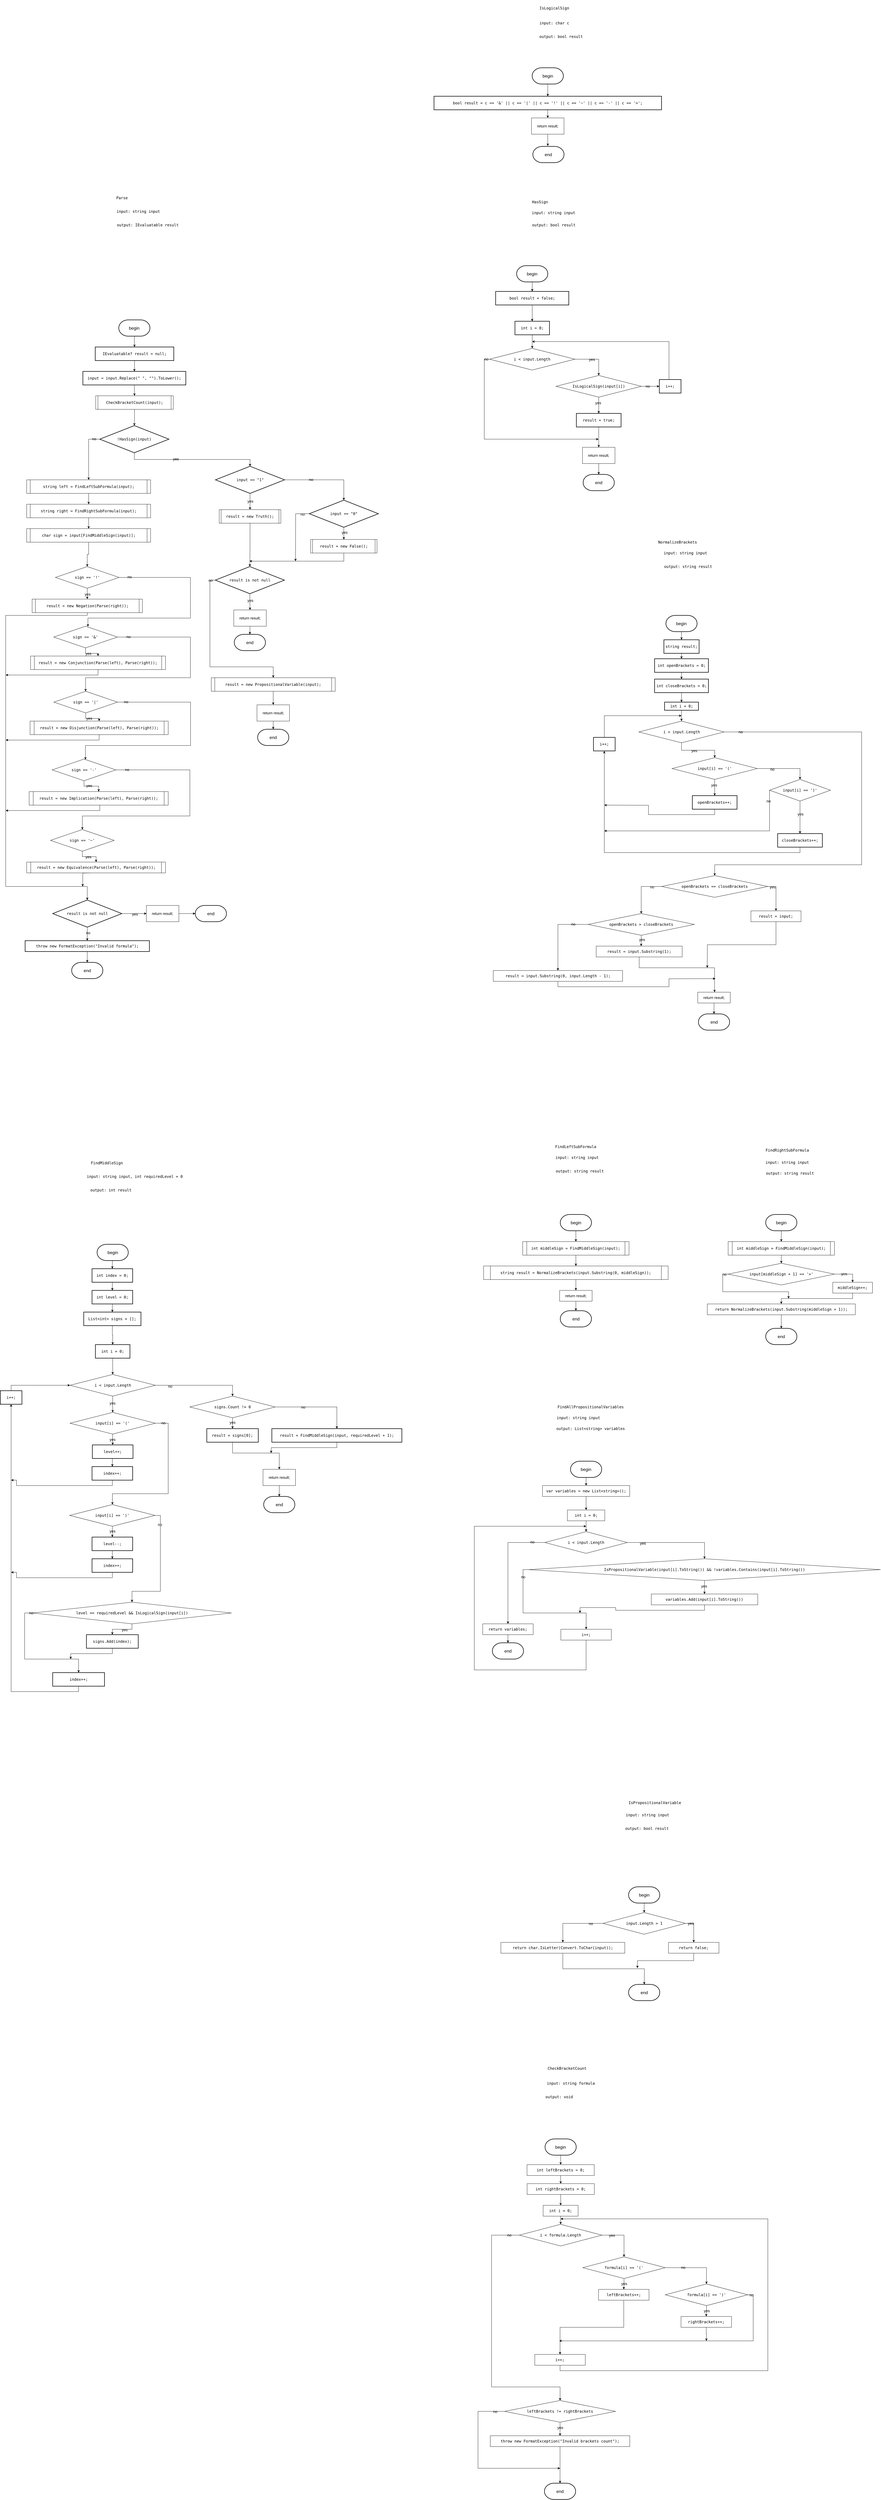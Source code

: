 <mxfile version="26.2.2">
  <diagram name="Page-1" id="SJ5KyCIBwHqDN82vWLjB">
    <mxGraphModel dx="1827" dy="2764" grid="1" gridSize="10" guides="1" tooltips="1" connect="1" arrows="1" fold="1" page="1" pageScale="1" pageWidth="850" pageHeight="1100" math="0" shadow="0">
      <root>
        <mxCell id="0" />
        <mxCell id="1" parent="0" />
        <mxCell id="FfjkxNWrbGcJP8TpGep8-1" value="&lt;pre style=&quot;font-family: &amp;quot;JetBrains Mono&amp;quot;, monospace;&quot;&gt;&lt;div style=&quot;&quot;&gt;&lt;pre style=&quot;font-family: &amp;quot;JetBrains Mono&amp;quot;, monospace;&quot;&gt;&lt;div&gt;&lt;pre style=&quot;font-family: &amp;quot;JetBrains Mono&amp;quot;, monospace;&quot;&gt;FindMiddleSign&lt;/pre&gt;&lt;/div&gt;&lt;/pre&gt;&lt;/div&gt;&lt;/pre&gt;" style="text;html=1;align=center;verticalAlign=middle;resizable=0;points=[];autosize=1;strokeColor=none;fillColor=none;fontSize=14;labelBackgroundColor=none;fontColor=#000000;" parent="1" vertex="1">
          <mxGeometry x="-411.87" y="2110" width="130" height="60" as="geometry" />
        </mxCell>
        <mxCell id="FfjkxNWrbGcJP8TpGep8-3" value="&lt;pre style=&quot;font-family: &amp;quot;JetBrains Mono&amp;quot;, monospace;&quot;&gt;input: string &lt;span style=&quot;white-space-collapse: collapse;&quot;&gt;input, &lt;/span&gt;&lt;span style=&quot;white-space-collapse: collapse;&quot;&gt;int &lt;/span&gt;&lt;span style=&quot;white-space-collapse: collapse;&quot;&gt;requiredLevel = &lt;/span&gt;&lt;span style=&quot;white-space-collapse: collapse;&quot;&gt;0&lt;/span&gt;&lt;/pre&gt;" style="text;html=1;align=center;verticalAlign=middle;resizable=0;points=[];autosize=1;strokeColor=none;fillColor=none;fontSize=14;labelBackgroundColor=none;fontColor=#000000;" parent="1" vertex="1">
          <mxGeometry x="-419.37" y="2160" width="350" height="60" as="geometry" />
        </mxCell>
        <mxCell id="FfjkxNWrbGcJP8TpGep8-4" value="&lt;pre style=&quot;font-family: &amp;quot;JetBrains Mono&amp;quot;, monospace;&quot;&gt;output: int result&lt;/pre&gt;" style="text;html=1;align=center;verticalAlign=middle;resizable=0;points=[];autosize=1;strokeColor=none;fillColor=none;fontSize=14;labelBackgroundColor=none;fontColor=#000000;" parent="1" vertex="1">
          <mxGeometry x="-411.87" y="2210" width="160" height="60" as="geometry" />
        </mxCell>
        <mxCell id="FfjkxNWrbGcJP8TpGep8-10" value="&lt;pre style=&quot;font-family: &amp;quot;JetBrains Mono&amp;quot;, monospace;&quot;&gt;&lt;div style=&quot;&quot;&gt;&lt;pre style=&quot;font-family: &amp;quot;JetBrains Mono&amp;quot;, monospace;&quot;&gt;&lt;div&gt;&lt;pre style=&quot;font-family: &amp;quot;JetBrains Mono&amp;quot;, monospace;&quot;&gt;Parse&lt;/pre&gt;&lt;/div&gt;&lt;/pre&gt;&lt;/div&gt;&lt;/pre&gt;" style="text;html=1;align=center;verticalAlign=middle;resizable=0;points=[];autosize=1;strokeColor=none;fillColor=none;fontSize=14;labelBackgroundColor=none;fontColor=#000000;" parent="1" vertex="1">
          <mxGeometry x="-320.62" y="-1450" width="60" height="60" as="geometry" />
        </mxCell>
        <mxCell id="FfjkxNWrbGcJP8TpGep8-13" style="edgeStyle=orthogonalEdgeStyle;rounded=0;orthogonalLoop=1;jettySize=auto;html=1;exitX=0.5;exitY=1;exitDx=0;exitDy=0;entryX=0.5;entryY=0;entryDx=0;entryDy=0;fontSize=14;labelBackgroundColor=none;fontColor=#000000;" parent="1" source="FfjkxNWrbGcJP8TpGep8-14" target="FfjkxNWrbGcJP8TpGep8-18" edge="1">
          <mxGeometry relative="1" as="geometry" />
        </mxCell>
        <mxCell id="FfjkxNWrbGcJP8TpGep8-14" value="&lt;div style=&quot;&quot;&gt;&lt;pre style=&quot;font-family: &amp;quot;JetBrains Mono&amp;quot;, monospace;&quot;&gt;&lt;pre style=&quot;font-family: &amp;quot;JetBrains Mono&amp;quot;, monospace;&quot;&gt;&lt;pre style=&quot;font-family: &amp;quot;JetBrains Mono&amp;quot;, monospace;&quot;&gt;&lt;pre style=&quot;font-family: &amp;quot;JetBrains Mono&amp;quot;, monospace;&quot;&gt;&lt;pre style=&quot;font-family: &amp;quot;JetBrains Mono&amp;quot;, monospace;&quot;&gt;&lt;pre style=&quot;font-family: &amp;quot;JetBrains Mono&amp;quot;, monospace;&quot;&gt;&lt;pre style=&quot;font-family: &amp;quot;JetBrains Mono&amp;quot;, monospace;&quot;&gt;&lt;pre style=&quot;font-family: &amp;quot;JetBrains Mono&amp;quot;, monospace;&quot;&gt;&lt;div&gt;&lt;pre style=&quot;font-family: &amp;quot;JetBrains Mono&amp;quot;, monospace;&quot;&gt;IEvaluatable? result = &lt;span style=&quot;&quot;&gt;null&lt;/span&gt;;&lt;/pre&gt;&lt;/div&gt;&lt;/pre&gt;&lt;/pre&gt;&lt;/pre&gt;&lt;/pre&gt;&lt;/pre&gt;&lt;/pre&gt;&lt;/pre&gt;&lt;/pre&gt;&lt;/div&gt;" style="rounded=0;whiteSpace=wrap;html=1;absoluteArcSize=1;arcSize=14;strokeWidth=2;fontSize=14;labelBackgroundColor=none;fontColor=#000000;" parent="1" vertex="1">
          <mxGeometry x="-389.37" y="-870" width="290" height="50" as="geometry" />
        </mxCell>
        <mxCell id="FfjkxNWrbGcJP8TpGep8-15" value="&lt;pre style=&quot;font-family: &amp;quot;JetBrains Mono&amp;quot;, monospace;&quot;&gt;input: string &lt;span style=&quot;white-space-collapse: collapse;&quot;&gt;input&lt;/span&gt;&lt;/pre&gt;" style="text;html=1;align=center;verticalAlign=middle;resizable=0;points=[];autosize=1;strokeColor=none;fillColor=none;fontSize=14;labelBackgroundColor=none;fontColor=#000000;" parent="1" vertex="1">
          <mxGeometry x="-315.62" y="-1400" width="170" height="60" as="geometry" />
        </mxCell>
        <mxCell id="FfjkxNWrbGcJP8TpGep8-16" value="&lt;pre style=&quot;font-family: &amp;quot;JetBrains Mono&amp;quot;, monospace;&quot;&gt;output: IEvaluatable result&lt;/pre&gt;" style="text;html=1;align=center;verticalAlign=middle;resizable=0;points=[];autosize=1;strokeColor=none;fillColor=none;fontSize=14;labelBackgroundColor=none;fontColor=#000000;" parent="1" vertex="1">
          <mxGeometry x="-310.62" y="-1350" width="230" height="60" as="geometry" />
        </mxCell>
        <mxCell id="FfjkxNWrbGcJP8TpGep8-17" style="edgeStyle=orthogonalEdgeStyle;rounded=0;orthogonalLoop=1;jettySize=auto;html=1;exitX=0.5;exitY=1;exitDx=0;exitDy=0;fontSize=14;labelBackgroundColor=none;fontColor=#000000;" parent="1" source="FfjkxNWrbGcJP8TpGep8-18" target="FfjkxNWrbGcJP8TpGep8-20" edge="1">
          <mxGeometry relative="1" as="geometry" />
        </mxCell>
        <mxCell id="FfjkxNWrbGcJP8TpGep8-18" value="&lt;div style=&quot;&quot;&gt;&lt;pre style=&quot;font-family: &amp;quot;JetBrains Mono&amp;quot;, monospace;&quot;&gt;&lt;pre style=&quot;font-family: &amp;quot;JetBrains Mono&amp;quot;, monospace;&quot;&gt;&lt;pre style=&quot;font-family: &amp;quot;JetBrains Mono&amp;quot;, monospace;&quot;&gt;&lt;pre style=&quot;font-family: &amp;quot;JetBrains Mono&amp;quot;, monospace;&quot;&gt;&lt;pre style=&quot;font-family: &amp;quot;JetBrains Mono&amp;quot;, monospace;&quot;&gt;&lt;pre style=&quot;font-family: &amp;quot;JetBrains Mono&amp;quot;, monospace;&quot;&gt;&lt;pre style=&quot;font-family: &amp;quot;JetBrains Mono&amp;quot;, monospace;&quot;&gt;&lt;pre style=&quot;font-family: &amp;quot;JetBrains Mono&amp;quot;, monospace;&quot;&gt;&lt;pre style=&quot;font-family: &amp;quot;JetBrains Mono&amp;quot;, monospace;&quot;&gt;&lt;div&gt;&lt;pre style=&quot;font-family: &amp;quot;JetBrains Mono&amp;quot;, monospace;&quot;&gt;input = input.Replace(&lt;span style=&quot;&quot;&gt;&quot; &quot;&lt;/span&gt;, &lt;span style=&quot;&quot;&gt;&quot;&quot;&lt;/span&gt;).ToLower();&lt;/pre&gt;&lt;/div&gt;&lt;/pre&gt;&lt;/pre&gt;&lt;/pre&gt;&lt;/pre&gt;&lt;/pre&gt;&lt;/pre&gt;&lt;/pre&gt;&lt;/pre&gt;&lt;/pre&gt;&lt;/div&gt;" style="rounded=0;whiteSpace=wrap;html=1;absoluteArcSize=1;arcSize=14;strokeWidth=2;fontSize=14;labelBackgroundColor=none;fontColor=#000000;" parent="1" vertex="1">
          <mxGeometry x="-435.01" y="-780" width="380" height="50" as="geometry" />
        </mxCell>
        <mxCell id="FfjkxNWrbGcJP8TpGep8-20" value="&lt;div style=&quot;&quot;&gt;&lt;pre style=&quot;font-family: &amp;quot;JetBrains Mono&amp;quot;, monospace;&quot;&gt;&lt;div&gt;&lt;pre style=&quot;font-family: &amp;quot;JetBrains Mono&amp;quot;, monospace;&quot;&gt;CheckBracketCount(input);&lt;/pre&gt;&lt;/div&gt;&lt;/pre&gt;&lt;/div&gt;" style="shape=process;whiteSpace=wrap;html=1;backgroundOutline=1;size=0.029;fontSize=14;labelBackgroundColor=none;fontColor=#000000;" parent="1" vertex="1">
          <mxGeometry x="-387.5" y="-690" width="286.25" height="50" as="geometry" />
        </mxCell>
        <mxCell id="FfjkxNWrbGcJP8TpGep8-31" style="edgeStyle=orthogonalEdgeStyle;rounded=0;orthogonalLoop=1;jettySize=auto;html=1;exitX=0.5;exitY=1;exitDx=0;exitDy=0;entryX=0.5;entryY=0;entryDx=0;entryDy=0;fontSize=14;labelBackgroundColor=none;fontColor=#000000;" parent="1" source="FfjkxNWrbGcJP8TpGep8-32" target="FfjkxNWrbGcJP8TpGep8-35" edge="1">
          <mxGeometry relative="1" as="geometry" />
        </mxCell>
        <mxCell id="FfjkxNWrbGcJP8TpGep8-32" value="&lt;div style=&quot;&quot;&gt;&lt;pre style=&quot;font-family: &amp;quot;JetBrains Mono&amp;quot;, monospace;&quot;&gt;&lt;span style=&quot;&quot;&gt;int &lt;/span&gt;&lt;span style=&quot;&quot;&gt;i &lt;/span&gt;&lt;font&gt;= &lt;/font&gt;&lt;font&gt;0&lt;/font&gt;&lt;font&gt;;&lt;/font&gt;&lt;/pre&gt;&lt;/div&gt;" style="rounded=0;whiteSpace=wrap;html=1;absoluteArcSize=1;arcSize=14;strokeWidth=2;fontSize=14;labelBackgroundColor=none;fontColor=#000000;" parent="1" vertex="1">
          <mxGeometry x="-388.76" y="2810" width="127.5" height="50" as="geometry" />
        </mxCell>
        <mxCell id="FfjkxNWrbGcJP8TpGep8-329" style="edgeStyle=orthogonalEdgeStyle;rounded=0;orthogonalLoop=1;jettySize=auto;html=1;exitX=0.5;exitY=1;exitDx=0;exitDy=0;entryX=0.5;entryY=0;entryDx=0;entryDy=0;fontSize=14;labelBackgroundColor=none;fontColor=#000000;" parent="1" source="FfjkxNWrbGcJP8TpGep8-35" target="FfjkxNWrbGcJP8TpGep8-328" edge="1">
          <mxGeometry relative="1" as="geometry" />
        </mxCell>
        <mxCell id="FfjkxNWrbGcJP8TpGep8-330" value="yes" style="edgeLabel;html=1;align=center;verticalAlign=middle;resizable=0;points=[];fontSize=14;labelBackgroundColor=none;fontColor=#000000;" parent="FfjkxNWrbGcJP8TpGep8-329" vertex="1" connectable="0">
          <mxGeometry x="-0.14" y="-1" relative="1" as="geometry">
            <mxPoint as="offset" />
          </mxGeometry>
        </mxCell>
        <mxCell id="FfjkxNWrbGcJP8TpGep8-365" style="edgeStyle=orthogonalEdgeStyle;rounded=0;orthogonalLoop=1;jettySize=auto;html=1;exitX=1;exitY=0.5;exitDx=0;exitDy=0;entryX=0.5;entryY=0;entryDx=0;entryDy=0;fontSize=14;labelBackgroundColor=none;fontColor=#000000;" parent="1" source="FfjkxNWrbGcJP8TpGep8-35" target="FfjkxNWrbGcJP8TpGep8-364" edge="1">
          <mxGeometry relative="1" as="geometry" />
        </mxCell>
        <mxCell id="FfjkxNWrbGcJP8TpGep8-366" value="no" style="edgeLabel;html=1;align=center;verticalAlign=middle;resizable=0;points=[];fontSize=14;labelBackgroundColor=none;fontColor=#000000;" parent="FfjkxNWrbGcJP8TpGep8-365" vertex="1" connectable="0">
          <mxGeometry x="-0.664" y="-4" relative="1" as="geometry">
            <mxPoint as="offset" />
          </mxGeometry>
        </mxCell>
        <mxCell id="FfjkxNWrbGcJP8TpGep8-35" value="&lt;div style=&quot;&quot;&gt;&lt;pre style=&quot;font-family: &amp;quot;JetBrains Mono&amp;quot;, monospace;&quot;&gt;&lt;pre style=&quot;font-family: &amp;quot;JetBrains Mono&amp;quot;, monospace;&quot;&gt;&lt;pre style=&quot;font-family: &amp;quot;JetBrains Mono&amp;quot;, monospace;&quot;&gt;&lt;div&gt;&lt;pre style=&quot;font-family: &amp;quot;JetBrains Mono&amp;quot;, monospace;&quot;&gt;i &amp;lt; input.Length&lt;/pre&gt;&lt;/div&gt;&lt;/pre&gt;&lt;/pre&gt;&lt;/pre&gt;&lt;/div&gt;" style="rhombus;whiteSpace=wrap;html=1;fontSize=14;labelBackgroundColor=none;fontColor=#000000;" parent="1" vertex="1">
          <mxGeometry x="-482.5" y="2920" width="315" height="80" as="geometry" />
        </mxCell>
        <mxCell id="FfjkxNWrbGcJP8TpGep8-36" style="edgeStyle=orthogonalEdgeStyle;rounded=0;orthogonalLoop=1;jettySize=auto;html=1;exitX=0.5;exitY=0;exitDx=0;exitDy=0;entryX=0;entryY=0.5;entryDx=0;entryDy=0;fontSize=14;labelBackgroundColor=none;fontColor=#000000;" parent="1" source="FfjkxNWrbGcJP8TpGep8-37" target="FfjkxNWrbGcJP8TpGep8-35" edge="1">
          <mxGeometry relative="1" as="geometry" />
        </mxCell>
        <mxCell id="FfjkxNWrbGcJP8TpGep8-37" value="&lt;div style=&quot;&quot;&gt;&lt;pre style=&quot;font-family: &amp;quot;JetBrains Mono&amp;quot;, monospace;&quot;&gt;&lt;div&gt;&lt;pre style=&quot;font-family: &amp;quot;JetBrains Mono&amp;quot;, monospace;&quot;&gt;i++;&lt;/pre&gt;&lt;/div&gt;&lt;/pre&gt;&lt;/div&gt;" style="rounded=0;whiteSpace=wrap;html=1;absoluteArcSize=1;arcSize=14;strokeWidth=2;fontSize=14;labelBackgroundColor=none;fontColor=#000000;" parent="1" vertex="1">
          <mxGeometry x="-740" y="2980" width="80" height="50" as="geometry" />
        </mxCell>
        <mxCell id="FfjkxNWrbGcJP8TpGep8-43" style="edgeStyle=orthogonalEdgeStyle;rounded=0;orthogonalLoop=1;jettySize=auto;html=1;exitX=1;exitY=0.5;exitDx=0;exitDy=0;" parent="1" edge="1">
          <mxGeometry relative="1" as="geometry">
            <Array as="points">
              <mxPoint x="3460" y="2590" />
              <mxPoint x="3460" y="2810" />
              <mxPoint x="3091" y="2810" />
            </Array>
            <mxPoint x="3264.38" y="2590" as="sourcePoint" />
          </mxGeometry>
        </mxCell>
        <mxCell id="FfjkxNWrbGcJP8TpGep8-66" style="edgeStyle=orthogonalEdgeStyle;rounded=0;orthogonalLoop=1;jettySize=auto;html=1;exitX=0.5;exitY=1;exitDx=0;exitDy=0;exitPerimeter=0;fontSize=14;labelBackgroundColor=none;fontColor=#000000;" parent="1" source="FfjkxNWrbGcJP8TpGep8-61" target="FfjkxNWrbGcJP8TpGep8-63" edge="1">
          <mxGeometry relative="1" as="geometry" />
        </mxCell>
        <mxCell id="FfjkxNWrbGcJP8TpGep8-67" value="yes" style="edgeLabel;html=1;align=center;verticalAlign=middle;resizable=0;points=[];fontSize=14;labelBackgroundColor=none;fontColor=#000000;" parent="FfjkxNWrbGcJP8TpGep8-66" vertex="1" connectable="0">
          <mxGeometry x="-0.255" y="2" relative="1" as="geometry">
            <mxPoint as="offset" />
          </mxGeometry>
        </mxCell>
        <mxCell id="FfjkxNWrbGcJP8TpGep8-98" style="edgeStyle=orthogonalEdgeStyle;rounded=0;orthogonalLoop=1;jettySize=auto;html=1;exitX=0;exitY=0.5;exitDx=0;exitDy=0;exitPerimeter=0;fontSize=14;labelBackgroundColor=none;fontColor=#000000;" parent="1" source="FfjkxNWrbGcJP8TpGep8-61" target="FfjkxNWrbGcJP8TpGep8-95" edge="1">
          <mxGeometry relative="1" as="geometry" />
        </mxCell>
        <mxCell id="FfjkxNWrbGcJP8TpGep8-99" value="no" style="edgeLabel;html=1;align=center;verticalAlign=middle;resizable=0;points=[];fontSize=14;labelBackgroundColor=none;fontColor=#000000;" parent="FfjkxNWrbGcJP8TpGep8-98" vertex="1" connectable="0">
          <mxGeometry x="-0.769" y="-1" relative="1" as="geometry">
            <mxPoint as="offset" />
          </mxGeometry>
        </mxCell>
        <mxCell id="FfjkxNWrbGcJP8TpGep8-61" value="&lt;div style=&quot;&quot;&gt;&lt;pre style=&quot;font-family: &amp;quot;JetBrains Mono&amp;quot;, monospace;&quot;&gt;!HasSign(input)&lt;/pre&gt;&lt;/div&gt;" style="strokeWidth=2;html=1;shape=mxgraph.flowchart.decision;whiteSpace=wrap;fontSize=14;labelBackgroundColor=none;fontColor=#000000;" parent="1" vertex="1">
          <mxGeometry x="-372.51" y="-580" width="255" height="100" as="geometry" />
        </mxCell>
        <mxCell id="FfjkxNWrbGcJP8TpGep8-62" style="edgeStyle=orthogonalEdgeStyle;rounded=0;orthogonalLoop=1;jettySize=auto;html=1;exitX=0.5;exitY=1;exitDx=0;exitDy=0;entryX=0.5;entryY=0;entryDx=0;entryDy=0;entryPerimeter=0;fontSize=14;labelBackgroundColor=none;fontColor=#000000;" parent="1" source="FfjkxNWrbGcJP8TpGep8-20" target="FfjkxNWrbGcJP8TpGep8-61" edge="1">
          <mxGeometry relative="1" as="geometry" />
        </mxCell>
        <mxCell id="FfjkxNWrbGcJP8TpGep8-87" style="edgeStyle=orthogonalEdgeStyle;rounded=0;orthogonalLoop=1;jettySize=auto;html=1;exitX=0.5;exitY=1;exitDx=0;exitDy=0;exitPerimeter=0;entryX=0.5;entryY=0;entryDx=0;entryDy=0;fontSize=14;labelBackgroundColor=none;fontColor=#000000;" parent="1" source="FfjkxNWrbGcJP8TpGep8-63" target="FfjkxNWrbGcJP8TpGep8-82" edge="1">
          <mxGeometry relative="1" as="geometry" />
        </mxCell>
        <mxCell id="FfjkxNWrbGcJP8TpGep8-88" value="yes" style="edgeLabel;html=1;align=center;verticalAlign=middle;resizable=0;points=[];fontSize=14;labelBackgroundColor=none;fontColor=#000000;" parent="FfjkxNWrbGcJP8TpGep8-87" vertex="1" connectable="0">
          <mxGeometry x="-0.048" y="1" relative="1" as="geometry">
            <mxPoint as="offset" />
          </mxGeometry>
        </mxCell>
        <mxCell id="FfjkxNWrbGcJP8TpGep8-63" value="&lt;div style=&quot;&quot;&gt;&lt;pre style=&quot;font-family: &amp;quot;JetBrains Mono&amp;quot;, monospace;&quot;&gt;&lt;div&gt;&lt;pre style=&quot;font-family: &amp;quot;JetBrains Mono&amp;quot;, monospace;&quot;&gt;input == &lt;span style=&quot;&quot;&gt;&quot;1&quot;&lt;/span&gt;&lt;/pre&gt;&lt;/div&gt;&lt;/pre&gt;&lt;/div&gt;" style="strokeWidth=2;html=1;shape=mxgraph.flowchart.decision;whiteSpace=wrap;fontSize=14;labelBackgroundColor=none;fontColor=#000000;" parent="1" vertex="1">
          <mxGeometry x="54.58" y="-430" width="255" height="100" as="geometry" />
        </mxCell>
        <mxCell id="FfjkxNWrbGcJP8TpGep8-84" style="edgeStyle=orthogonalEdgeStyle;rounded=0;orthogonalLoop=1;jettySize=auto;html=1;exitX=0.5;exitY=1;exitDx=0;exitDy=0;exitPerimeter=0;entryX=0.5;entryY=0;entryDx=0;entryDy=0;fontSize=14;labelBackgroundColor=none;fontColor=#000000;" parent="1" source="FfjkxNWrbGcJP8TpGep8-64" target="FfjkxNWrbGcJP8TpGep8-83" edge="1">
          <mxGeometry relative="1" as="geometry" />
        </mxCell>
        <mxCell id="FfjkxNWrbGcJP8TpGep8-85" value="yes" style="edgeLabel;html=1;align=center;verticalAlign=middle;resizable=0;points=[];fontSize=14;labelBackgroundColor=none;fontColor=#000000;" parent="FfjkxNWrbGcJP8TpGep8-84" vertex="1" connectable="0">
          <mxGeometry x="-0.178" y="2" relative="1" as="geometry">
            <mxPoint as="offset" />
          </mxGeometry>
        </mxCell>
        <mxCell id="cOOqguh06IZceh5hziDc-1" style="edgeStyle=orthogonalEdgeStyle;rounded=0;orthogonalLoop=1;jettySize=auto;html=1;exitX=0;exitY=0.5;exitDx=0;exitDy=0;exitPerimeter=0;fontSize=14;labelBackgroundColor=none;fontColor=#000000;" parent="1" source="FfjkxNWrbGcJP8TpGep8-64" edge="1">
          <mxGeometry relative="1" as="geometry">
            <mxPoint x="350" y="-80" as="targetPoint" />
          </mxGeometry>
        </mxCell>
        <mxCell id="cOOqguh06IZceh5hziDc-3" value="no" style="edgeLabel;html=1;align=center;verticalAlign=middle;resizable=0;points=[];fontSize=14;labelBackgroundColor=none;fontColor=#000000;" parent="cOOqguh06IZceh5hziDc-1" vertex="1" connectable="0">
          <mxGeometry x="-0.775" y="2" relative="1" as="geometry">
            <mxPoint as="offset" />
          </mxGeometry>
        </mxCell>
        <mxCell id="FfjkxNWrbGcJP8TpGep8-64" value="&lt;div style=&quot;&quot;&gt;&lt;pre style=&quot;font-family: &amp;quot;JetBrains Mono&amp;quot;, monospace;&quot;&gt;&lt;pre style=&quot;font-family: &amp;quot;JetBrains Mono&amp;quot;, monospace;&quot;&gt;&lt;div&gt;&lt;pre style=&quot;font-family: &amp;quot;JetBrains Mono&amp;quot;, monospace;&quot;&gt;input == &lt;span style=&quot;&quot;&gt;&quot;0&quot;&lt;/span&gt;&lt;/pre&gt;&lt;/div&gt;&lt;/pre&gt;&lt;/pre&gt;&lt;/div&gt;" style="strokeWidth=2;html=1;shape=mxgraph.flowchart.decision;whiteSpace=wrap;fontSize=14;labelBackgroundColor=none;fontColor=#000000;" parent="1" vertex="1">
          <mxGeometry x="400.82" y="-305" width="255" height="100" as="geometry" />
        </mxCell>
        <mxCell id="FfjkxNWrbGcJP8TpGep8-91" style="edgeStyle=orthogonalEdgeStyle;rounded=0;orthogonalLoop=1;jettySize=auto;html=1;exitX=0;exitY=0.5;exitDx=0;exitDy=0;exitPerimeter=0;entryX=0.5;entryY=0;entryDx=0;entryDy=0;fontSize=14;labelBackgroundColor=none;fontColor=#000000;" parent="1" source="FfjkxNWrbGcJP8TpGep8-65" target="FfjkxNWrbGcJP8TpGep8-90" edge="1">
          <mxGeometry relative="1" as="geometry">
            <Array as="points">
              <mxPoint x="34" y="-10" />
              <mxPoint x="34" y="310" />
              <mxPoint x="268" y="310" />
            </Array>
          </mxGeometry>
        </mxCell>
        <mxCell id="FfjkxNWrbGcJP8TpGep8-92" value="no" style="edgeLabel;html=1;align=center;verticalAlign=middle;resizable=0;points=[];fontSize=14;labelBackgroundColor=none;fontColor=#000000;" parent="FfjkxNWrbGcJP8TpGep8-91" vertex="1" connectable="0">
          <mxGeometry x="-0.932" y="2" relative="1" as="geometry">
            <mxPoint as="offset" />
          </mxGeometry>
        </mxCell>
        <mxCell id="FfjkxNWrbGcJP8TpGep8-65" value="&lt;div style=&quot;&quot;&gt;&lt;pre style=&quot;font-family: &amp;quot;JetBrains Mono&amp;quot;, monospace;&quot;&gt;&lt;pre style=&quot;font-family: &amp;quot;JetBrains Mono&amp;quot;, monospace;&quot;&gt;&lt;div&gt;&lt;pre style=&quot;font-family: &amp;quot;JetBrains Mono&amp;quot;, monospace;&quot;&gt;result &lt;span style=&quot;&quot;&gt;is &lt;/span&gt;not &lt;span style=&quot;&quot;&gt;null&lt;/span&gt;&lt;/pre&gt;&lt;/div&gt;&lt;/pre&gt;&lt;/pre&gt;&lt;/div&gt;" style="strokeWidth=2;html=1;shape=mxgraph.flowchart.decision;whiteSpace=wrap;fontSize=14;labelBackgroundColor=none;fontColor=#000000;" parent="1" vertex="1">
          <mxGeometry x="53.94" y="-60" width="255" height="100" as="geometry" />
        </mxCell>
        <mxCell id="FfjkxNWrbGcJP8TpGep8-71" style="edgeStyle=orthogonalEdgeStyle;rounded=0;orthogonalLoop=1;jettySize=auto;html=1;exitX=1;exitY=0.5;exitDx=0;exitDy=0;exitPerimeter=0;entryX=0.5;entryY=0;entryDx=0;entryDy=0;entryPerimeter=0;fontSize=14;labelBackgroundColor=none;fontColor=#000000;" parent="1" source="FfjkxNWrbGcJP8TpGep8-63" target="FfjkxNWrbGcJP8TpGep8-64" edge="1">
          <mxGeometry relative="1" as="geometry" />
        </mxCell>
        <mxCell id="FfjkxNWrbGcJP8TpGep8-72" value="no" style="edgeLabel;html=1;align=center;verticalAlign=middle;resizable=0;points=[];fontSize=14;labelBackgroundColor=none;fontColor=#000000;" parent="FfjkxNWrbGcJP8TpGep8-71" vertex="1" connectable="0">
          <mxGeometry x="-0.336" y="1" relative="1" as="geometry">
            <mxPoint as="offset" />
          </mxGeometry>
        </mxCell>
        <mxCell id="FfjkxNWrbGcJP8TpGep8-80" style="edgeStyle=orthogonalEdgeStyle;rounded=0;orthogonalLoop=1;jettySize=auto;html=1;exitX=0.5;exitY=1;exitDx=0;exitDy=0;exitPerimeter=0;fontSize=14;labelBackgroundColor=none;fontColor=#000000;" parent="1" source="FfjkxNWrbGcJP8TpGep8-65" target="bbl1epnfbIa33jh1_Hoh-14" edge="1">
          <mxGeometry relative="1" as="geometry">
            <mxPoint x="181" y="100" as="targetPoint" />
          </mxGeometry>
        </mxCell>
        <mxCell id="FfjkxNWrbGcJP8TpGep8-81" value="yes" style="edgeLabel;html=1;align=center;verticalAlign=middle;resizable=0;points=[];fontSize=14;labelBackgroundColor=none;fontColor=#000000;" parent="FfjkxNWrbGcJP8TpGep8-80" vertex="1" connectable="0">
          <mxGeometry x="-0.181" y="1" relative="1" as="geometry">
            <mxPoint as="offset" />
          </mxGeometry>
        </mxCell>
        <mxCell id="FfjkxNWrbGcJP8TpGep8-82" value="&lt;div style=&quot;&quot;&gt;&lt;pre style=&quot;font-family: &amp;quot;JetBrains Mono&amp;quot;, monospace;&quot;&gt;&lt;pre style=&quot;font-family: &amp;quot;JetBrains Mono&amp;quot;, monospace;&quot;&gt;&lt;pre style=&quot;font-family: &amp;quot;JetBrains Mono&amp;quot;, monospace;&quot;&gt;result = &lt;span style=&quot;&quot;&gt;new &lt;/span&gt;Truth();&lt;/pre&gt;&lt;/pre&gt;&lt;/pre&gt;&lt;/div&gt;" style="shape=process;whiteSpace=wrap;html=1;backgroundOutline=1;size=0.029;fontSize=14;labelBackgroundColor=none;fontColor=#000000;" parent="1" vertex="1">
          <mxGeometry x="68.33" y="-270" width="227.49" height="50" as="geometry" />
        </mxCell>
        <mxCell id="FfjkxNWrbGcJP8TpGep8-86" style="edgeStyle=orthogonalEdgeStyle;rounded=0;orthogonalLoop=1;jettySize=auto;html=1;exitX=0.5;exitY=1;exitDx=0;exitDy=0;fontSize=14;labelBackgroundColor=none;fontColor=#000000;" parent="1" source="FfjkxNWrbGcJP8TpGep8-83" edge="1">
          <mxGeometry relative="1" as="geometry">
            <Array as="points">
              <mxPoint x="528" y="-80" />
            </Array>
            <mxPoint x="180" y="-80" as="targetPoint" />
          </mxGeometry>
        </mxCell>
        <mxCell id="FfjkxNWrbGcJP8TpGep8-83" value="&lt;div style=&quot;&quot;&gt;&lt;pre style=&quot;font-family: &amp;quot;JetBrains Mono&amp;quot;, monospace;&quot;&gt;&lt;pre style=&quot;font-family: &amp;quot;JetBrains Mono&amp;quot;, monospace;&quot;&gt;&lt;pre style=&quot;font-family: &amp;quot;JetBrains Mono&amp;quot;, monospace;&quot;&gt;&lt;pre style=&quot;font-family: &amp;quot;JetBrains Mono&amp;quot;, monospace;&quot;&gt;result = &lt;span style=&quot;&quot;&gt;new &lt;/span&gt;False();&lt;/pre&gt;&lt;/pre&gt;&lt;/pre&gt;&lt;/pre&gt;&lt;/div&gt;" style="shape=process;whiteSpace=wrap;html=1;backgroundOutline=1;size=0.029;fontSize=14;labelBackgroundColor=none;fontColor=#000000;" parent="1" vertex="1">
          <mxGeometry x="405.83" y="-160" width="244.99" height="50" as="geometry" />
        </mxCell>
        <mxCell id="FfjkxNWrbGcJP8TpGep8-89" style="edgeStyle=orthogonalEdgeStyle;rounded=0;orthogonalLoop=1;jettySize=auto;html=1;exitX=0.5;exitY=1;exitDx=0;exitDy=0;entryX=0.5;entryY=0;entryDx=0;entryDy=0;entryPerimeter=0;fontSize=14;labelBackgroundColor=none;fontColor=#000000;" parent="1" source="FfjkxNWrbGcJP8TpGep8-82" target="FfjkxNWrbGcJP8TpGep8-65" edge="1">
          <mxGeometry relative="1" as="geometry" />
        </mxCell>
        <mxCell id="bbl1epnfbIa33jh1_Hoh-12" style="edgeStyle=orthogonalEdgeStyle;rounded=0;orthogonalLoop=1;jettySize=auto;html=1;exitX=0.5;exitY=1;exitDx=0;exitDy=0;entryX=0.5;entryY=0;entryDx=0;entryDy=0;fontSize=14;labelBackgroundColor=none;fontColor=#000000;" parent="1" source="FfjkxNWrbGcJP8TpGep8-90" target="bbl1epnfbIa33jh1_Hoh-11" edge="1">
          <mxGeometry relative="1" as="geometry" />
        </mxCell>
        <mxCell id="FfjkxNWrbGcJP8TpGep8-90" value="&lt;div style=&quot;&quot;&gt;&lt;pre style=&quot;font-family: &amp;quot;JetBrains Mono&amp;quot;, monospace;&quot;&gt;&lt;pre style=&quot;font-family: &amp;quot;JetBrains Mono&amp;quot;, monospace;&quot;&gt;&lt;div&gt;&lt;pre style=&quot;font-family: &amp;quot;JetBrains Mono&amp;quot;, monospace;&quot;&gt;result = &lt;span style=&quot;&quot;&gt;new &lt;/span&gt;PropositionalVariable(input);&lt;/pre&gt;&lt;/div&gt;&lt;/pre&gt;&lt;/pre&gt;&lt;/div&gt;" style="shape=process;whiteSpace=wrap;html=1;backgroundOutline=1;size=0.029;fontSize=14;labelBackgroundColor=none;fontColor=#000000;" parent="1" vertex="1">
          <mxGeometry x="38.96" y="350" width="457.49" height="50" as="geometry" />
        </mxCell>
        <mxCell id="FfjkxNWrbGcJP8TpGep8-101" style="edgeStyle=orthogonalEdgeStyle;rounded=0;orthogonalLoop=1;jettySize=auto;html=1;exitX=0.5;exitY=1;exitDx=0;exitDy=0;entryX=0.5;entryY=0;entryDx=0;entryDy=0;fontSize=14;labelBackgroundColor=none;fontColor=#000000;" parent="1" source="FfjkxNWrbGcJP8TpGep8-95" target="FfjkxNWrbGcJP8TpGep8-96" edge="1">
          <mxGeometry relative="1" as="geometry" />
        </mxCell>
        <mxCell id="FfjkxNWrbGcJP8TpGep8-95" value="&lt;div style=&quot;&quot;&gt;&lt;pre style=&quot;font-family: &amp;quot;JetBrains Mono&amp;quot;, monospace;&quot;&gt;&lt;pre style=&quot;font-family: &amp;quot;JetBrains Mono&amp;quot;, monospace;&quot;&gt;&lt;pre style=&quot;font-family: &amp;quot;JetBrains Mono&amp;quot;, monospace;&quot;&gt;&lt;div&gt;&lt;pre style=&quot;font-family: &amp;quot;JetBrains Mono&amp;quot;, monospace;&quot;&gt;&lt;span style=&quot;&quot;&gt;string &lt;/span&gt;left = FindLeftSubFormula(input);&lt;/pre&gt;&lt;/div&gt;&lt;/pre&gt;&lt;/pre&gt;&lt;/pre&gt;&lt;/div&gt;" style="shape=process;whiteSpace=wrap;html=1;backgroundOutline=1;size=0.029;fontSize=14;labelBackgroundColor=none;fontColor=#000000;" parent="1" vertex="1">
          <mxGeometry x="-642.49" y="-380" width="457.49" height="50" as="geometry" />
        </mxCell>
        <mxCell id="FfjkxNWrbGcJP8TpGep8-102" style="edgeStyle=orthogonalEdgeStyle;rounded=0;orthogonalLoop=1;jettySize=auto;html=1;exitX=0.5;exitY=1;exitDx=0;exitDy=0;fontSize=14;labelBackgroundColor=none;fontColor=#000000;" parent="1" source="FfjkxNWrbGcJP8TpGep8-96" target="FfjkxNWrbGcJP8TpGep8-97" edge="1">
          <mxGeometry relative="1" as="geometry" />
        </mxCell>
        <mxCell id="FfjkxNWrbGcJP8TpGep8-96" value="&lt;div style=&quot;&quot;&gt;&lt;pre style=&quot;font-family: &amp;quot;JetBrains Mono&amp;quot;, monospace;&quot;&gt;&lt;pre style=&quot;font-family: &amp;quot;JetBrains Mono&amp;quot;, monospace;&quot;&gt;&lt;pre style=&quot;font-family: &amp;quot;JetBrains Mono&amp;quot;, monospace;&quot;&gt;&lt;pre style=&quot;font-family: &amp;quot;JetBrains Mono&amp;quot;, monospace;&quot;&gt;&lt;div&gt;&lt;pre style=&quot;font-family: &amp;quot;JetBrains Mono&amp;quot;, monospace;&quot;&gt;&lt;span style=&quot;&quot;&gt;string &lt;/span&gt;right = FindRightSubFormula(input);&lt;/pre&gt;&lt;/div&gt;&lt;/pre&gt;&lt;/pre&gt;&lt;/pre&gt;&lt;/pre&gt;&lt;/div&gt;" style="shape=process;whiteSpace=wrap;html=1;backgroundOutline=1;size=0.029;fontSize=14;labelBackgroundColor=none;fontColor=#000000;" parent="1" vertex="1">
          <mxGeometry x="-642.49" y="-290" width="457.49" height="50" as="geometry" />
        </mxCell>
        <mxCell id="FfjkxNWrbGcJP8TpGep8-306" style="edgeStyle=orthogonalEdgeStyle;rounded=0;orthogonalLoop=1;jettySize=auto;html=1;exitX=0.5;exitY=1;exitDx=0;exitDy=0;entryX=0.5;entryY=0;entryDx=0;entryDy=0;fontSize=14;labelBackgroundColor=none;fontColor=#000000;" parent="1" source="FfjkxNWrbGcJP8TpGep8-97" target="FfjkxNWrbGcJP8TpGep8-255" edge="1">
          <mxGeometry relative="1" as="geometry" />
        </mxCell>
        <mxCell id="FfjkxNWrbGcJP8TpGep8-97" value="&lt;div style=&quot;&quot;&gt;&lt;pre style=&quot;font-family: &amp;quot;JetBrains Mono&amp;quot;, monospace;&quot;&gt;&lt;pre style=&quot;font-family: &amp;quot;JetBrains Mono&amp;quot;, monospace;&quot;&gt;&lt;pre style=&quot;font-family: &amp;quot;JetBrains Mono&amp;quot;, monospace;&quot;&gt;&lt;pre style=&quot;font-family: &amp;quot;JetBrains Mono&amp;quot;, monospace;&quot;&gt;&lt;pre style=&quot;font-family: &amp;quot;JetBrains Mono&amp;quot;, monospace;&quot;&gt;&lt;div&gt;&lt;pre style=&quot;font-family: &amp;quot;JetBrains Mono&amp;quot;, monospace;&quot;&gt;&lt;span style=&quot;&quot;&gt;char &lt;/span&gt;sign = input[FindMiddleSign(input)];&lt;/pre&gt;&lt;/div&gt;&lt;/pre&gt;&lt;/pre&gt;&lt;/pre&gt;&lt;/pre&gt;&lt;/pre&gt;&lt;/div&gt;" style="shape=process;whiteSpace=wrap;html=1;backgroundOutline=1;size=0.029;fontSize=14;labelBackgroundColor=none;fontColor=#000000;" parent="1" vertex="1">
          <mxGeometry x="-642.49" y="-200" width="457.49" height="50" as="geometry" />
        </mxCell>
        <mxCell id="FfjkxNWrbGcJP8TpGep8-313" style="edgeStyle=orthogonalEdgeStyle;rounded=0;orthogonalLoop=1;jettySize=auto;html=1;exitX=1;exitY=0.5;exitDx=0;exitDy=0;exitPerimeter=0;fontSize=14;labelBackgroundColor=none;fontColor=#000000;" parent="1" source="FfjkxNWrbGcJP8TpGep8-100" edge="1">
          <mxGeometry relative="1" as="geometry">
            <mxPoint x="-200" y="1220" as="targetPoint" />
          </mxGeometry>
        </mxCell>
        <mxCell id="FfjkxNWrbGcJP8TpGep8-314" value="yes" style="edgeLabel;html=1;align=center;verticalAlign=middle;resizable=0;points=[];fontSize=14;labelBackgroundColor=none;fontColor=#000000;" parent="FfjkxNWrbGcJP8TpGep8-313" vertex="1" connectable="0">
          <mxGeometry x="0.057" y="-1" relative="1" as="geometry">
            <mxPoint as="offset" />
          </mxGeometry>
        </mxCell>
        <mxCell id="FfjkxNWrbGcJP8TpGep8-317" style="edgeStyle=orthogonalEdgeStyle;rounded=0;orthogonalLoop=1;jettySize=auto;html=1;exitX=0.5;exitY=1;exitDx=0;exitDy=0;exitPerimeter=0;entryX=0.5;entryY=0;entryDx=0;entryDy=0;fontSize=14;labelBackgroundColor=none;fontColor=#000000;" parent="1" source="FfjkxNWrbGcJP8TpGep8-100" target="FfjkxNWrbGcJP8TpGep8-315" edge="1">
          <mxGeometry relative="1" as="geometry" />
        </mxCell>
        <mxCell id="FfjkxNWrbGcJP8TpGep8-318" value="no" style="edgeLabel;html=1;align=center;verticalAlign=middle;resizable=0;points=[];fontSize=14;labelBackgroundColor=none;fontColor=#000000;" parent="FfjkxNWrbGcJP8TpGep8-317" vertex="1" connectable="0">
          <mxGeometry x="-0.16" y="3" relative="1" as="geometry">
            <mxPoint as="offset" />
          </mxGeometry>
        </mxCell>
        <mxCell id="FfjkxNWrbGcJP8TpGep8-100" value="&lt;div style=&quot;&quot;&gt;&lt;pre style=&quot;font-family: &amp;quot;JetBrains Mono&amp;quot;, monospace;&quot;&gt;&lt;pre style=&quot;font-family: &amp;quot;JetBrains Mono&amp;quot;, monospace;&quot;&gt;&lt;div&gt;&lt;pre style=&quot;font-family: &amp;quot;JetBrains Mono&amp;quot;, monospace;&quot;&gt;result &lt;span style=&quot;&quot;&gt;is &lt;/span&gt;not &lt;span style=&quot;&quot;&gt;null&lt;/span&gt;&lt;/pre&gt;&lt;/div&gt;&lt;/pre&gt;&lt;/pre&gt;&lt;/div&gt;" style="strokeWidth=2;html=1;shape=mxgraph.flowchart.decision;whiteSpace=wrap;fontSize=14;labelBackgroundColor=none;fontColor=#000000;" parent="1" vertex="1">
          <mxGeometry x="-546.33" y="1170" width="255" height="100" as="geometry" />
        </mxCell>
        <mxCell id="FfjkxNWrbGcJP8TpGep8-250" style="edgeStyle=orthogonalEdgeStyle;rounded=0;orthogonalLoop=1;jettySize=auto;html=1;exitX=1;exitY=0.5;exitDx=0;exitDy=0;" parent="1" edge="1">
          <mxGeometry relative="1" as="geometry">
            <Array as="points">
              <mxPoint x="4400" y="2670" />
              <mxPoint x="4400" y="2890" />
              <mxPoint x="4031" y="2890" />
            </Array>
            <mxPoint x="4204.38" y="2670" as="sourcePoint" />
          </mxGeometry>
        </mxCell>
        <mxCell id="FfjkxNWrbGcJP8TpGep8-292" style="edgeStyle=orthogonalEdgeStyle;rounded=0;orthogonalLoop=1;jettySize=auto;html=1;exitX=0.5;exitY=1;exitDx=0;exitDy=0;entryX=0.5;entryY=0;entryDx=0;entryDy=0;fontSize=14;labelBackgroundColor=none;fontColor=#000000;" parent="1" source="FfjkxNWrbGcJP8TpGep8-255" target="FfjkxNWrbGcJP8TpGep8-291" edge="1">
          <mxGeometry relative="1" as="geometry" />
        </mxCell>
        <mxCell id="FfjkxNWrbGcJP8TpGep8-293" value="yes" style="edgeLabel;html=1;align=center;verticalAlign=middle;resizable=0;points=[];fontSize=14;labelBackgroundColor=none;fontColor=#000000;" parent="FfjkxNWrbGcJP8TpGep8-292" vertex="1" connectable="0">
          <mxGeometry x="0.066" y="1" relative="1" as="geometry">
            <mxPoint as="offset" />
          </mxGeometry>
        </mxCell>
        <mxCell id="FfjkxNWrbGcJP8TpGep8-255" value="&lt;div style=&quot;&quot;&gt;&lt;pre style=&quot;font-family: &amp;quot;JetBrains Mono&amp;quot;, monospace;&quot;&gt;&lt;div&gt;&lt;pre style=&quot;font-family: &amp;quot;JetBrains Mono&amp;quot;, monospace;&quot;&gt;sign == &#39;!&#39;&lt;/pre&gt;&lt;/div&gt;&lt;/pre&gt;&lt;/div&gt;" style="rhombus;whiteSpace=wrap;html=1;fontSize=14;labelBackgroundColor=none;fontColor=#000000;" parent="1" vertex="1">
          <mxGeometry x="-536.33" y="-60" width="235" height="80" as="geometry" />
        </mxCell>
        <mxCell id="FfjkxNWrbGcJP8TpGep8-261" style="edgeStyle=orthogonalEdgeStyle;rounded=0;orthogonalLoop=1;jettySize=auto;html=1;exitX=1;exitY=0.5;exitDx=0;exitDy=0;fontSize=14;labelBackgroundColor=none;fontColor=#000000;" parent="1" source="FfjkxNWrbGcJP8TpGep8-263" target="FfjkxNWrbGcJP8TpGep8-279" edge="1">
          <mxGeometry relative="1" as="geometry">
            <Array as="points">
              <mxPoint x="-38.03" y="200" />
              <mxPoint x="-38.03" y="350" />
              <mxPoint x="-425.03" y="350" />
            </Array>
          </mxGeometry>
        </mxCell>
        <mxCell id="FfjkxNWrbGcJP8TpGep8-262" value="no" style="edgeLabel;html=1;align=center;verticalAlign=middle;resizable=0;points=[];fontSize=14;labelBackgroundColor=none;fontColor=#000000;" parent="FfjkxNWrbGcJP8TpGep8-261" vertex="1" connectable="0">
          <mxGeometry x="-0.905" y="1" relative="1" as="geometry">
            <mxPoint as="offset" />
          </mxGeometry>
        </mxCell>
        <mxCell id="FfjkxNWrbGcJP8TpGep8-297" style="edgeStyle=orthogonalEdgeStyle;rounded=0;orthogonalLoop=1;jettySize=auto;html=1;exitX=0.5;exitY=1;exitDx=0;exitDy=0;entryX=0.5;entryY=0;entryDx=0;entryDy=0;fontSize=14;labelBackgroundColor=none;fontColor=#000000;" parent="1" source="FfjkxNWrbGcJP8TpGep8-263" target="FfjkxNWrbGcJP8TpGep8-294" edge="1">
          <mxGeometry relative="1" as="geometry" />
        </mxCell>
        <mxCell id="FfjkxNWrbGcJP8TpGep8-298" value="yes" style="edgeLabel;html=1;align=center;verticalAlign=middle;resizable=0;points=[];fontSize=14;labelBackgroundColor=none;fontColor=#000000;" parent="FfjkxNWrbGcJP8TpGep8-297" vertex="1" connectable="0">
          <mxGeometry x="-0.205" y="-1" relative="1" as="geometry">
            <mxPoint as="offset" />
          </mxGeometry>
        </mxCell>
        <mxCell id="FfjkxNWrbGcJP8TpGep8-263" value="&lt;div style=&quot;&quot;&gt;&lt;pre style=&quot;font-family: &amp;quot;JetBrains Mono&amp;quot;, monospace;&quot;&gt;&lt;pre style=&quot;font-family: &amp;quot;JetBrains Mono&amp;quot;, monospace;&quot;&gt;sign == &#39;&amp;amp;&#39;&lt;/pre&gt;&lt;/pre&gt;&lt;/div&gt;" style="rhombus;whiteSpace=wrap;html=1;fontSize=14;labelBackgroundColor=none;fontColor=#000000;" parent="1" vertex="1">
          <mxGeometry x="-542.61" y="160" width="235" height="80" as="geometry" />
        </mxCell>
        <mxCell id="FfjkxNWrbGcJP8TpGep8-289" style="edgeStyle=orthogonalEdgeStyle;rounded=0;orthogonalLoop=1;jettySize=auto;html=1;exitX=1;exitY=0.5;exitDx=0;exitDy=0;fontSize=14;labelBackgroundColor=none;fontColor=#000000;" parent="1" source="FfjkxNWrbGcJP8TpGep8-269" target="FfjkxNWrbGcJP8TpGep8-285" edge="1">
          <mxGeometry relative="1" as="geometry">
            <Array as="points">
              <mxPoint x="-40" y="690" />
              <mxPoint x="-40" y="860" />
              <mxPoint x="-437" y="860" />
            </Array>
          </mxGeometry>
        </mxCell>
        <mxCell id="FfjkxNWrbGcJP8TpGep8-290" value="no" style="edgeLabel;html=1;align=center;verticalAlign=middle;resizable=0;points=[];fontSize=14;labelBackgroundColor=none;fontColor=#000000;" parent="FfjkxNWrbGcJP8TpGep8-289" vertex="1" connectable="0">
          <mxGeometry x="-0.908" y="1" relative="1" as="geometry">
            <mxPoint as="offset" />
          </mxGeometry>
        </mxCell>
        <mxCell id="FfjkxNWrbGcJP8TpGep8-301" style="edgeStyle=orthogonalEdgeStyle;rounded=0;orthogonalLoop=1;jettySize=auto;html=1;exitX=0.5;exitY=1;exitDx=0;exitDy=0;entryX=0.5;entryY=0;entryDx=0;entryDy=0;fontSize=14;labelBackgroundColor=none;fontColor=#000000;" parent="1" source="FfjkxNWrbGcJP8TpGep8-269" target="FfjkxNWrbGcJP8TpGep8-296" edge="1">
          <mxGeometry relative="1" as="geometry" />
        </mxCell>
        <mxCell id="FfjkxNWrbGcJP8TpGep8-302" value="yes" style="edgeLabel;html=1;align=center;verticalAlign=middle;resizable=0;points=[];fontSize=14;labelBackgroundColor=none;fontColor=#000000;" parent="FfjkxNWrbGcJP8TpGep8-301" vertex="1" connectable="0">
          <mxGeometry x="-0.171" y="2" relative="1" as="geometry">
            <mxPoint as="offset" />
          </mxGeometry>
        </mxCell>
        <mxCell id="FfjkxNWrbGcJP8TpGep8-269" value="&lt;div style=&quot;&quot;&gt;&lt;pre style=&quot;font-family: &amp;quot;JetBrains Mono&amp;quot;, monospace;&quot;&gt;&lt;pre style=&quot;font-family: &amp;quot;JetBrains Mono&amp;quot;, monospace;&quot;&gt;sign == &#39;-&#39;&lt;/pre&gt;&lt;/pre&gt;&lt;/div&gt;" style="rhombus;whiteSpace=wrap;html=1;fontSize=14;labelBackgroundColor=none;fontColor=#000000;" parent="1" vertex="1">
          <mxGeometry x="-548.36" y="650" width="235" height="80" as="geometry" />
        </mxCell>
        <mxCell id="FfjkxNWrbGcJP8TpGep8-275" style="edgeStyle=orthogonalEdgeStyle;rounded=0;orthogonalLoop=1;jettySize=auto;html=1;exitX=1;exitY=0.5;exitDx=0;exitDy=0;entryX=0.537;entryY=0.019;entryDx=0;entryDy=0;entryPerimeter=0;fontSize=14;labelBackgroundColor=none;fontColor=#000000;" parent="1" source="FfjkxNWrbGcJP8TpGep8-255" target="FfjkxNWrbGcJP8TpGep8-263" edge="1">
          <mxGeometry relative="1" as="geometry">
            <Array as="points">
              <mxPoint x="-38" y="-20" />
              <mxPoint x="-38" y="130" />
              <mxPoint x="-416" y="130" />
            </Array>
          </mxGeometry>
        </mxCell>
        <mxCell id="FfjkxNWrbGcJP8TpGep8-276" value="no" style="edgeLabel;html=1;align=center;verticalAlign=middle;resizable=0;points=[];fontSize=14;labelBackgroundColor=none;fontColor=#000000;" parent="FfjkxNWrbGcJP8TpGep8-275" vertex="1" connectable="0">
          <mxGeometry x="-0.906" y="2" relative="1" as="geometry">
            <mxPoint as="offset" />
          </mxGeometry>
        </mxCell>
        <mxCell id="FfjkxNWrbGcJP8TpGep8-277" style="edgeStyle=orthogonalEdgeStyle;rounded=0;orthogonalLoop=1;jettySize=auto;html=1;exitX=1;exitY=0.5;exitDx=0;exitDy=0;fontSize=14;labelBackgroundColor=none;fontColor=#000000;" parent="1" source="FfjkxNWrbGcJP8TpGep8-279" target="FfjkxNWrbGcJP8TpGep8-269" edge="1">
          <mxGeometry relative="1" as="geometry">
            <Array as="points">
              <mxPoint x="-37.53" y="440" />
              <mxPoint x="-37.53" y="600" />
              <mxPoint x="-425.53" y="600" />
            </Array>
          </mxGeometry>
        </mxCell>
        <mxCell id="FfjkxNWrbGcJP8TpGep8-278" value="no" style="edgeLabel;html=1;align=center;verticalAlign=middle;resizable=0;points=[];fontSize=14;labelBackgroundColor=none;fontColor=#000000;" parent="FfjkxNWrbGcJP8TpGep8-277" vertex="1" connectable="0">
          <mxGeometry x="-0.93" y="1" relative="1" as="geometry">
            <mxPoint as="offset" />
          </mxGeometry>
        </mxCell>
        <mxCell id="FfjkxNWrbGcJP8TpGep8-299" style="edgeStyle=orthogonalEdgeStyle;rounded=0;orthogonalLoop=1;jettySize=auto;html=1;exitX=0.5;exitY=1;exitDx=0;exitDy=0;entryX=0.5;entryY=0;entryDx=0;entryDy=0;fontSize=14;labelBackgroundColor=none;fontColor=#000000;" parent="1" source="FfjkxNWrbGcJP8TpGep8-279" target="FfjkxNWrbGcJP8TpGep8-295" edge="1">
          <mxGeometry relative="1" as="geometry" />
        </mxCell>
        <mxCell id="FfjkxNWrbGcJP8TpGep8-300" value="yes" style="edgeLabel;html=1;align=center;verticalAlign=middle;resizable=0;points=[];fontSize=14;labelBackgroundColor=none;fontColor=#000000;" parent="FfjkxNWrbGcJP8TpGep8-299" vertex="1" connectable="0">
          <mxGeometry x="-0.186" relative="1" as="geometry">
            <mxPoint as="offset" />
          </mxGeometry>
        </mxCell>
        <mxCell id="FfjkxNWrbGcJP8TpGep8-279" value="&lt;div style=&quot;&quot;&gt;&lt;pre style=&quot;font-family: &amp;quot;JetBrains Mono&amp;quot;, monospace;&quot;&gt;&lt;pre style=&quot;font-family: &amp;quot;JetBrains Mono&amp;quot;, monospace;&quot;&gt;sign == &#39;|&#39;&lt;/pre&gt;&lt;/pre&gt;&lt;/div&gt;" style="rhombus;whiteSpace=wrap;html=1;fontSize=14;labelBackgroundColor=none;fontColor=#000000;" parent="1" vertex="1">
          <mxGeometry x="-542.11" y="400" width="235" height="80" as="geometry" />
        </mxCell>
        <mxCell id="FfjkxNWrbGcJP8TpGep8-304" style="edgeStyle=orthogonalEdgeStyle;rounded=0;orthogonalLoop=1;jettySize=auto;html=1;exitX=0.5;exitY=1;exitDx=0;exitDy=0;entryX=0.5;entryY=0;entryDx=0;entryDy=0;fontSize=14;labelBackgroundColor=none;fontColor=#000000;" parent="1" source="FfjkxNWrbGcJP8TpGep8-285" target="FfjkxNWrbGcJP8TpGep8-303" edge="1">
          <mxGeometry relative="1" as="geometry" />
        </mxCell>
        <mxCell id="FfjkxNWrbGcJP8TpGep8-305" value="yes" style="edgeLabel;html=1;align=center;verticalAlign=middle;resizable=0;points=[];fontSize=14;labelBackgroundColor=none;fontColor=#000000;" parent="FfjkxNWrbGcJP8TpGep8-304" vertex="1" connectable="0">
          <mxGeometry x="-0.08" y="-1" relative="1" as="geometry">
            <mxPoint as="offset" />
          </mxGeometry>
        </mxCell>
        <mxCell id="FfjkxNWrbGcJP8TpGep8-285" value="&lt;div style=&quot;&quot;&gt;&lt;pre style=&quot;font-family: &amp;quot;JetBrains Mono&amp;quot;, monospace;&quot;&gt;&lt;pre style=&quot;font-family: &amp;quot;JetBrains Mono&amp;quot;, monospace;&quot;&gt;sign == &#39;~&#39;&lt;/pre&gt;&lt;/pre&gt;&lt;/div&gt;" style="rhombus;whiteSpace=wrap;html=1;fontSize=14;labelBackgroundColor=none;fontColor=#000000;" parent="1" vertex="1">
          <mxGeometry x="-554.61" y="910" width="235" height="80" as="geometry" />
        </mxCell>
        <mxCell id="FfjkxNWrbGcJP8TpGep8-307" style="edgeStyle=orthogonalEdgeStyle;rounded=0;orthogonalLoop=1;jettySize=auto;html=1;exitX=0.5;exitY=1;exitDx=0;exitDy=0;entryX=0.5;entryY=0;entryDx=0;entryDy=0;entryPerimeter=0;fontSize=14;labelBackgroundColor=none;fontColor=#000000;" parent="1" source="FfjkxNWrbGcJP8TpGep8-291" target="FfjkxNWrbGcJP8TpGep8-100" edge="1">
          <mxGeometry relative="1" as="geometry">
            <Array as="points">
              <mxPoint x="-419" y="120" />
              <mxPoint x="-720" y="120" />
              <mxPoint x="-720" y="1120" />
              <mxPoint x="-419" y="1120" />
            </Array>
          </mxGeometry>
        </mxCell>
        <mxCell id="FfjkxNWrbGcJP8TpGep8-291" value="&lt;div style=&quot;&quot;&gt;&lt;pre style=&quot;font-family: &amp;quot;JetBrains Mono&amp;quot;, monospace;&quot;&gt;&lt;pre style=&quot;font-family: &amp;quot;JetBrains Mono&amp;quot;, monospace;&quot;&gt;&lt;pre style=&quot;font-family: &amp;quot;JetBrains Mono&amp;quot;, monospace;&quot;&gt;&lt;div&gt;&lt;pre style=&quot;font-family: &amp;quot;JetBrains Mono&amp;quot;, monospace;&quot;&gt;result = &lt;span style=&quot;&quot;&gt;new &lt;/span&gt;Negation(Parse(right));&lt;/pre&gt;&lt;/div&gt;&lt;/pre&gt;&lt;/pre&gt;&lt;/pre&gt;&lt;/div&gt;" style="shape=process;whiteSpace=wrap;html=1;backgroundOutline=1;size=0.029;fontSize=14;labelBackgroundColor=none;fontColor=#000000;" parent="1" vertex="1">
          <mxGeometry x="-622.39" y="60" width="407.11" height="50" as="geometry" />
        </mxCell>
        <mxCell id="cOOqguh06IZceh5hziDc-9" style="edgeStyle=orthogonalEdgeStyle;rounded=0;orthogonalLoop=1;jettySize=auto;html=1;exitX=0.5;exitY=1;exitDx=0;exitDy=0;fontSize=14;labelBackgroundColor=none;fontColor=#000000;" parent="1" source="FfjkxNWrbGcJP8TpGep8-294" edge="1">
          <mxGeometry relative="1" as="geometry">
            <mxPoint x="-720" y="340" as="targetPoint" />
            <Array as="points">
              <mxPoint x="-379" y="340" />
            </Array>
          </mxGeometry>
        </mxCell>
        <mxCell id="FfjkxNWrbGcJP8TpGep8-294" value="&lt;div style=&quot;&quot;&gt;&lt;pre style=&quot;font-family: &amp;quot;JetBrains Mono&amp;quot;, monospace;&quot;&gt;&lt;pre style=&quot;font-family: &amp;quot;JetBrains Mono&amp;quot;, monospace;&quot;&gt;&lt;pre style=&quot;font-family: &amp;quot;JetBrains Mono&amp;quot;, monospace;&quot;&gt;&lt;pre style=&quot;font-family: &amp;quot;JetBrains Mono&amp;quot;, monospace;&quot;&gt;&lt;div&gt;&lt;pre style=&quot;font-family: &amp;quot;JetBrains Mono&amp;quot;, monospace;&quot;&gt;result = &lt;span style=&quot;&quot;&gt;new &lt;/span&gt;Conjunction(Parse(left), Parse(right));&lt;/pre&gt;&lt;/div&gt;&lt;/pre&gt;&lt;/pre&gt;&lt;/pre&gt;&lt;/pre&gt;&lt;/div&gt;" style="shape=process;whiteSpace=wrap;html=1;backgroundOutline=1;size=0.029;fontSize=14;labelBackgroundColor=none;fontColor=#000000;" parent="1" vertex="1">
          <mxGeometry x="-628.17" y="270" width="498.17" height="50" as="geometry" />
        </mxCell>
        <mxCell id="cOOqguh06IZceh5hziDc-7" style="edgeStyle=orthogonalEdgeStyle;rounded=0;orthogonalLoop=1;jettySize=auto;html=1;exitX=0.5;exitY=1;exitDx=0;exitDy=0;fontSize=14;labelBackgroundColor=none;fontColor=#000000;" parent="1" source="FfjkxNWrbGcJP8TpGep8-295" edge="1">
          <mxGeometry relative="1" as="geometry">
            <mxPoint x="-720" y="580" as="targetPoint" />
            <Array as="points">
              <mxPoint x="-375" y="580" />
              <mxPoint x="-720" y="580" />
            </Array>
          </mxGeometry>
        </mxCell>
        <mxCell id="FfjkxNWrbGcJP8TpGep8-295" value="&lt;div style=&quot;&quot;&gt;&lt;pre style=&quot;font-family: &amp;quot;JetBrains Mono&amp;quot;, monospace;&quot;&gt;&lt;pre style=&quot;font-family: &amp;quot;JetBrains Mono&amp;quot;, monospace;&quot;&gt;&lt;pre style=&quot;font-family: &amp;quot;JetBrains Mono&amp;quot;, monospace;&quot;&gt;&lt;pre style=&quot;font-family: &amp;quot;JetBrains Mono&amp;quot;, monospace;&quot;&gt;&lt;div&gt;&lt;pre style=&quot;font-family: &amp;quot;JetBrains Mono&amp;quot;, monospace;&quot;&gt;result = &lt;span style=&quot;&quot;&gt;new &lt;/span&gt;Disjunction(Parse(left), Parse(right));&lt;/pre&gt;&lt;/div&gt;&lt;/pre&gt;&lt;/pre&gt;&lt;/pre&gt;&lt;/pre&gt;&lt;/div&gt;" style="shape=process;whiteSpace=wrap;html=1;backgroundOutline=1;size=0.029;fontSize=14;labelBackgroundColor=none;fontColor=#000000;" parent="1" vertex="1">
          <mxGeometry x="-630" y="510" width="510" height="50" as="geometry" />
        </mxCell>
        <mxCell id="cOOqguh06IZceh5hziDc-6" style="edgeStyle=orthogonalEdgeStyle;rounded=0;orthogonalLoop=1;jettySize=auto;html=1;exitX=0.5;exitY=1;exitDx=0;exitDy=0;fontSize=14;labelBackgroundColor=none;fontColor=#000000;" parent="1" edge="1">
          <mxGeometry relative="1" as="geometry">
            <mxPoint x="-720" y="840" as="targetPoint" />
            <mxPoint x="-372.51" y="820" as="sourcePoint" />
            <Array as="points">
              <mxPoint x="-372" y="840" />
              <mxPoint x="-710" y="840" />
            </Array>
          </mxGeometry>
        </mxCell>
        <mxCell id="FfjkxNWrbGcJP8TpGep8-296" value="&lt;div style=&quot;&quot;&gt;&lt;pre style=&quot;font-family: &amp;quot;JetBrains Mono&amp;quot;, monospace;&quot;&gt;&lt;pre style=&quot;font-family: &amp;quot;JetBrains Mono&amp;quot;, monospace;&quot;&gt;&lt;pre style=&quot;font-family: &amp;quot;JetBrains Mono&amp;quot;, monospace;&quot;&gt;&lt;pre style=&quot;font-family: &amp;quot;JetBrains Mono&amp;quot;, monospace;&quot;&gt;&lt;div&gt;&lt;pre style=&quot;font-family: &amp;quot;JetBrains Mono&amp;quot;, monospace;&quot;&gt;result = &lt;span style=&quot;&quot;&gt;new &lt;/span&gt;Implication(Parse(left), Parse(right));&lt;/pre&gt;&lt;/div&gt;&lt;/pre&gt;&lt;/pre&gt;&lt;/pre&gt;&lt;/pre&gt;&lt;/div&gt;" style="shape=process;whiteSpace=wrap;html=1;backgroundOutline=1;size=0.029;fontSize=14;labelBackgroundColor=none;fontColor=#000000;" parent="1" vertex="1">
          <mxGeometry x="-633.36" y="770" width="513.36" height="50" as="geometry" />
        </mxCell>
        <mxCell id="cOOqguh06IZceh5hziDc-4" style="edgeStyle=orthogonalEdgeStyle;rounded=0;orthogonalLoop=1;jettySize=auto;html=1;exitX=0.5;exitY=1;exitDx=0;exitDy=0;fontSize=14;labelBackgroundColor=none;fontColor=#000000;" parent="1" edge="1">
          <mxGeometry relative="1" as="geometry">
            <mxPoint x="-435.74" y="1120" as="targetPoint" />
            <mxPoint x="-401.985" y="1070" as="sourcePoint" />
          </mxGeometry>
        </mxCell>
        <mxCell id="FfjkxNWrbGcJP8TpGep8-303" value="&lt;div style=&quot;&quot;&gt;&lt;pre style=&quot;font-family: &amp;quot;JetBrains Mono&amp;quot;, monospace;&quot;&gt;&lt;pre style=&quot;font-family: &amp;quot;JetBrains Mono&amp;quot;, monospace;&quot;&gt;&lt;pre style=&quot;font-family: &amp;quot;JetBrains Mono&amp;quot;, monospace;&quot;&gt;&lt;pre style=&quot;font-family: &amp;quot;JetBrains Mono&amp;quot;, monospace;&quot;&gt;&lt;div&gt;&lt;pre style=&quot;font-family: &amp;quot;JetBrains Mono&amp;quot;, monospace;&quot;&gt;result = &lt;span style=&quot;&quot;&gt;new &lt;/span&gt;Equivalence(Parse(left), Parse(right));&lt;/pre&gt;&lt;/div&gt;&lt;/pre&gt;&lt;/pre&gt;&lt;/pre&gt;&lt;/pre&gt;&lt;/div&gt;" style="shape=process;whiteSpace=wrap;html=1;backgroundOutline=1;size=0.029;fontSize=14;labelBackgroundColor=none;fontColor=#000000;" parent="1" vertex="1">
          <mxGeometry x="-642.49" y="1030" width="512.49" height="40" as="geometry" />
        </mxCell>
        <mxCell id="FfjkxNWrbGcJP8TpGep8-315" value="&lt;div style=&quot;&quot;&gt;&lt;pre style=&quot;font-family: &amp;quot;JetBrains Mono&amp;quot;, monospace;&quot;&gt;&lt;pre style=&quot;font-family: &amp;quot;JetBrains Mono&amp;quot;, monospace;&quot;&gt;&lt;pre style=&quot;font-family: &amp;quot;JetBrains Mono&amp;quot;, monospace;&quot;&gt;&lt;pre style=&quot;font-family: &amp;quot;JetBrains Mono&amp;quot;, monospace;&quot;&gt;&lt;pre style=&quot;font-family: &amp;quot;JetBrains Mono&amp;quot;, monospace;&quot;&gt;&lt;pre style=&quot;font-family: &amp;quot;JetBrains Mono&amp;quot;, monospace;&quot;&gt;&lt;pre style=&quot;font-family: &amp;quot;JetBrains Mono&amp;quot;, monospace;&quot;&gt;&lt;pre style=&quot;font-family: &amp;quot;JetBrains Mono&amp;quot;, monospace;&quot;&gt;&lt;pre style=&quot;font-family: &amp;quot;JetBrains Mono&amp;quot;, monospace;&quot;&gt;&lt;div&gt;&lt;pre style=&quot;font-family: &amp;quot;JetBrains Mono&amp;quot;, monospace;&quot;&gt;&lt;span style=&quot;&quot;&gt;throw &lt;/span&gt;&lt;span style=&quot;&quot;&gt;new &lt;/span&gt;FormatException(&lt;span style=&quot;&quot;&gt;&quot;Invalid formula&quot;&lt;/span&gt;);&lt;/pre&gt;&lt;/div&gt;&lt;/pre&gt;&lt;/pre&gt;&lt;/pre&gt;&lt;/pre&gt;&lt;/pre&gt;&lt;/pre&gt;&lt;/pre&gt;&lt;/pre&gt;&lt;/pre&gt;&lt;/div&gt;" style="rounded=0;whiteSpace=wrap;html=1;absoluteArcSize=1;arcSize=14;strokeWidth=2;fontSize=14;labelBackgroundColor=none;fontColor=#000000;" parent="1" vertex="1">
          <mxGeometry x="-648.25" y="1320" width="458.83" height="40" as="geometry" />
        </mxCell>
        <mxCell id="FfjkxNWrbGcJP8TpGep8-325" style="edgeStyle=orthogonalEdgeStyle;rounded=0;orthogonalLoop=1;jettySize=auto;html=1;exitX=0.5;exitY=1;exitDx=0;exitDy=0;entryX=0.5;entryY=0;entryDx=0;entryDy=0;fontSize=14;labelBackgroundColor=none;fontColor=#000000;" parent="1" source="FfjkxNWrbGcJP8TpGep8-321" target="FfjkxNWrbGcJP8TpGep8-323" edge="1">
          <mxGeometry relative="1" as="geometry" />
        </mxCell>
        <mxCell id="FfjkxNWrbGcJP8TpGep8-321" value="&lt;div style=&quot;&quot;&gt;&lt;pre style=&quot;font-family: &amp;quot;JetBrains Mono&amp;quot;, monospace;&quot;&gt;&lt;div&gt;&lt;pre style=&quot;font-family: &amp;quot;JetBrains Mono&amp;quot;, monospace;&quot;&gt;&lt;span style=&quot;&quot;&gt;int &lt;/span&gt;index = &lt;span style=&quot;&quot;&gt;0&lt;/span&gt;;&lt;/pre&gt;&lt;/div&gt;&lt;/pre&gt;&lt;/div&gt;" style="rounded=0;whiteSpace=wrap;html=1;absoluteArcSize=1;arcSize=14;strokeWidth=2;fontSize=14;labelBackgroundColor=none;fontColor=#000000;" parent="1" vertex="1">
          <mxGeometry x="-401.25" y="2530" width="150" height="50" as="geometry" />
        </mxCell>
        <mxCell id="FfjkxNWrbGcJP8TpGep8-326" style="edgeStyle=orthogonalEdgeStyle;rounded=0;orthogonalLoop=1;jettySize=auto;html=1;exitX=0.5;exitY=1;exitDx=0;exitDy=0;fontSize=14;labelBackgroundColor=none;fontColor=#000000;" parent="1" source="FfjkxNWrbGcJP8TpGep8-323" target="FfjkxNWrbGcJP8TpGep8-324" edge="1">
          <mxGeometry relative="1" as="geometry" />
        </mxCell>
        <mxCell id="FfjkxNWrbGcJP8TpGep8-323" value="&lt;div style=&quot;&quot;&gt;&lt;pre style=&quot;font-family: &amp;quot;JetBrains Mono&amp;quot;, monospace;&quot;&gt;&lt;pre style=&quot;font-family: &amp;quot;JetBrains Mono&amp;quot;, monospace;&quot;&gt;&lt;div&gt;&lt;pre style=&quot;font-family: &amp;quot;JetBrains Mono&amp;quot;, monospace;&quot;&gt;&lt;span style=&quot;&quot;&gt;int &lt;/span&gt;level = &lt;span style=&quot;&quot;&gt;0&lt;/span&gt;;&lt;/pre&gt;&lt;/div&gt;&lt;/pre&gt;&lt;/pre&gt;&lt;/div&gt;" style="rounded=0;whiteSpace=wrap;html=1;absoluteArcSize=1;arcSize=14;strokeWidth=2;fontSize=14;labelBackgroundColor=none;fontColor=#000000;" parent="1" vertex="1">
          <mxGeometry x="-401.25" y="2610" width="150" height="50" as="geometry" />
        </mxCell>
        <mxCell id="FfjkxNWrbGcJP8TpGep8-327" style="edgeStyle=orthogonalEdgeStyle;rounded=0;orthogonalLoop=1;jettySize=auto;html=1;exitX=0.5;exitY=1;exitDx=0;exitDy=0;entryX=0.5;entryY=0;entryDx=0;entryDy=0;fontSize=14;labelBackgroundColor=none;fontColor=#000000;" parent="1" source="FfjkxNWrbGcJP8TpGep8-324" target="FfjkxNWrbGcJP8TpGep8-32" edge="1">
          <mxGeometry relative="1" as="geometry" />
        </mxCell>
        <mxCell id="FfjkxNWrbGcJP8TpGep8-324" value="&lt;div style=&quot;&quot;&gt;&lt;pre style=&quot;font-family: &amp;quot;JetBrains Mono&amp;quot;, monospace;&quot;&gt;&lt;pre style=&quot;font-family: &amp;quot;JetBrains Mono&amp;quot;, monospace;&quot;&gt;&lt;pre style=&quot;font-family: &amp;quot;JetBrains Mono&amp;quot;, monospace;&quot;&gt;&lt;div&gt;&lt;pre style=&quot;font-family: &amp;quot;JetBrains Mono&amp;quot;, monospace;&quot;&gt;List&amp;lt;&lt;span style=&quot;&quot;&gt;int&lt;/span&gt;&amp;gt; signs = [];&lt;/pre&gt;&lt;/div&gt;&lt;/pre&gt;&lt;/pre&gt;&lt;/pre&gt;&lt;/div&gt;" style="rounded=0;whiteSpace=wrap;html=1;absoluteArcSize=1;arcSize=14;strokeWidth=2;fontSize=14;labelBackgroundColor=none;fontColor=#000000;" parent="1" vertex="1">
          <mxGeometry x="-431.87" y="2690" width="211.25" height="50" as="geometry" />
        </mxCell>
        <mxCell id="FfjkxNWrbGcJP8TpGep8-332" style="edgeStyle=orthogonalEdgeStyle;rounded=0;orthogonalLoop=1;jettySize=auto;html=1;exitX=0.5;exitY=1;exitDx=0;exitDy=0;entryX=0.5;entryY=0;entryDx=0;entryDy=0;fontSize=14;labelBackgroundColor=none;fontColor=#000000;" parent="1" source="FfjkxNWrbGcJP8TpGep8-328" target="FfjkxNWrbGcJP8TpGep8-331" edge="1">
          <mxGeometry relative="1" as="geometry" />
        </mxCell>
        <mxCell id="FfjkxNWrbGcJP8TpGep8-333" value="yes" style="edgeLabel;html=1;align=center;verticalAlign=middle;resizable=0;points=[];fontSize=14;labelBackgroundColor=none;fontColor=#000000;" parent="FfjkxNWrbGcJP8TpGep8-332" vertex="1" connectable="0">
          <mxGeometry x="-0.005" y="-1" relative="1" as="geometry">
            <mxPoint as="offset" />
          </mxGeometry>
        </mxCell>
        <mxCell id="FfjkxNWrbGcJP8TpGep8-338" style="edgeStyle=orthogonalEdgeStyle;rounded=0;orthogonalLoop=1;jettySize=auto;html=1;exitX=1;exitY=0.5;exitDx=0;exitDy=0;fontSize=14;labelBackgroundColor=none;fontColor=#000000;" parent="1" source="FfjkxNWrbGcJP8TpGep8-328" target="FfjkxNWrbGcJP8TpGep8-337" edge="1">
          <mxGeometry relative="1" as="geometry">
            <Array as="points">
              <mxPoint x="-120" y="3100" />
              <mxPoint x="-120" y="3360" />
              <mxPoint x="-326" y="3360" />
            </Array>
          </mxGeometry>
        </mxCell>
        <mxCell id="FfjkxNWrbGcJP8TpGep8-339" value="no" style="edgeLabel;html=1;align=center;verticalAlign=middle;resizable=0;points=[];fontSize=14;labelBackgroundColor=none;fontColor=#000000;" parent="FfjkxNWrbGcJP8TpGep8-338" vertex="1" connectable="0">
          <mxGeometry x="-0.896" y="1" relative="1" as="geometry">
            <mxPoint as="offset" />
          </mxGeometry>
        </mxCell>
        <mxCell id="FfjkxNWrbGcJP8TpGep8-328" value="&lt;div style=&quot;&quot;&gt;&lt;pre style=&quot;font-family: &amp;quot;JetBrains Mono&amp;quot;, monospace;&quot;&gt;&lt;pre style=&quot;font-family: &amp;quot;JetBrains Mono&amp;quot;, monospace;&quot;&gt;&lt;pre style=&quot;font-family: &amp;quot;JetBrains Mono&amp;quot;, monospace;&quot;&gt;&lt;div&gt;&lt;pre style=&quot;font-family: &amp;quot;JetBrains Mono&amp;quot;, monospace;&quot;&gt;input[i] == &lt;span style=&quot;&quot;&gt;&#39;(&#39;&lt;/span&gt;&lt;/pre&gt;&lt;/div&gt;&lt;/pre&gt;&lt;/pre&gt;&lt;/pre&gt;&lt;/div&gt;" style="rhombus;whiteSpace=wrap;html=1;fontSize=14;labelBackgroundColor=none;fontColor=#000000;" parent="1" vertex="1">
          <mxGeometry x="-482.51" y="3060" width="315" height="80" as="geometry" />
        </mxCell>
        <mxCell id="FfjkxNWrbGcJP8TpGep8-335" style="edgeStyle=orthogonalEdgeStyle;rounded=0;orthogonalLoop=1;jettySize=auto;html=1;exitX=0.5;exitY=1;exitDx=0;exitDy=0;entryX=0.5;entryY=0;entryDx=0;entryDy=0;fontSize=14;labelBackgroundColor=none;fontColor=#000000;" parent="1" source="FfjkxNWrbGcJP8TpGep8-331" target="FfjkxNWrbGcJP8TpGep8-334" edge="1">
          <mxGeometry relative="1" as="geometry" />
        </mxCell>
        <mxCell id="FfjkxNWrbGcJP8TpGep8-331" value="&lt;div style=&quot;&quot;&gt;&lt;pre style=&quot;font-family: &amp;quot;JetBrains Mono&amp;quot;, monospace;&quot;&gt;&lt;pre style=&quot;font-family: &amp;quot;JetBrains Mono&amp;quot;, monospace;&quot;&gt;&lt;div&gt;&lt;pre style=&quot;font-family: &amp;quot;JetBrains Mono&amp;quot;, monospace;&quot;&gt;level++;&lt;/pre&gt;&lt;/div&gt;&lt;/pre&gt;&lt;/pre&gt;&lt;/div&gt;" style="rounded=0;whiteSpace=wrap;html=1;absoluteArcSize=1;arcSize=14;strokeWidth=2;fontSize=14;labelBackgroundColor=none;fontColor=#000000;" parent="1" vertex="1">
          <mxGeometry x="-400" y="3180" width="150" height="50" as="geometry" />
        </mxCell>
        <mxCell id="cOOqguh06IZceh5hziDc-10" style="edgeStyle=orthogonalEdgeStyle;rounded=0;orthogonalLoop=1;jettySize=auto;html=1;exitX=0.5;exitY=1;exitDx=0;exitDy=0;fontSize=14;labelBackgroundColor=none;fontColor=#000000;" parent="1" source="FfjkxNWrbGcJP8TpGep8-334" edge="1">
          <mxGeometry relative="1" as="geometry">
            <mxPoint x="-700" y="3310" as="targetPoint" />
            <Array as="points">
              <mxPoint x="-326" y="3330" />
              <mxPoint x="-680" y="3330" />
              <mxPoint x="-680" y="3310" />
            </Array>
          </mxGeometry>
        </mxCell>
        <mxCell id="FfjkxNWrbGcJP8TpGep8-334" value="&lt;div style=&quot;&quot;&gt;&lt;pre style=&quot;font-family: &amp;quot;JetBrains Mono&amp;quot;, monospace;&quot;&gt;&lt;pre style=&quot;font-family: &amp;quot;JetBrains Mono&amp;quot;, monospace;&quot;&gt;&lt;pre style=&quot;font-family: &amp;quot;JetBrains Mono&amp;quot;, monospace;&quot;&gt;&lt;div&gt;&lt;pre style=&quot;font-family: &amp;quot;JetBrains Mono&amp;quot;, monospace;&quot;&gt;index++;&lt;/pre&gt;&lt;/div&gt;&lt;/pre&gt;&lt;/pre&gt;&lt;/pre&gt;&lt;/div&gt;" style="rounded=0;whiteSpace=wrap;html=1;absoluteArcSize=1;arcSize=14;strokeWidth=2;fontSize=14;labelBackgroundColor=none;fontColor=#000000;" parent="1" vertex="1">
          <mxGeometry x="-401.25" y="3260" width="150" height="50" as="geometry" />
        </mxCell>
        <mxCell id="FfjkxNWrbGcJP8TpGep8-341" style="edgeStyle=orthogonalEdgeStyle;rounded=0;orthogonalLoop=1;jettySize=auto;html=1;exitX=0.5;exitY=1;exitDx=0;exitDy=0;entryX=0.5;entryY=0;entryDx=0;entryDy=0;fontSize=14;labelBackgroundColor=none;fontColor=#000000;" parent="1" source="FfjkxNWrbGcJP8TpGep8-337" target="FfjkxNWrbGcJP8TpGep8-340" edge="1">
          <mxGeometry relative="1" as="geometry" />
        </mxCell>
        <mxCell id="FfjkxNWrbGcJP8TpGep8-345" value="yes" style="edgeLabel;html=1;align=center;verticalAlign=middle;resizable=0;points=[];fontSize=14;labelBackgroundColor=none;fontColor=#000000;" parent="FfjkxNWrbGcJP8TpGep8-341" vertex="1" connectable="0">
          <mxGeometry x="-0.117" relative="1" as="geometry">
            <mxPoint as="offset" />
          </mxGeometry>
        </mxCell>
        <mxCell id="FfjkxNWrbGcJP8TpGep8-360" style="edgeStyle=orthogonalEdgeStyle;rounded=0;orthogonalLoop=1;jettySize=auto;html=1;exitX=1;exitY=0.5;exitDx=0;exitDy=0;entryX=0.5;entryY=0;entryDx=0;entryDy=0;fontSize=14;labelBackgroundColor=none;fontColor=#000000;" parent="1" source="FfjkxNWrbGcJP8TpGep8-337" target="FfjkxNWrbGcJP8TpGep8-346" edge="1">
          <mxGeometry relative="1" as="geometry">
            <Array as="points">
              <mxPoint x="-149" y="3440" />
              <mxPoint x="-149" y="3720" />
              <mxPoint x="-254" y="3720" />
            </Array>
          </mxGeometry>
        </mxCell>
        <mxCell id="FfjkxNWrbGcJP8TpGep8-361" value="no" style="edgeLabel;html=1;align=center;verticalAlign=middle;resizable=0;points=[];fontSize=14;labelBackgroundColor=none;fontColor=#000000;" parent="FfjkxNWrbGcJP8TpGep8-360" vertex="1" connectable="0">
          <mxGeometry x="-0.761" y="-2" relative="1" as="geometry">
            <mxPoint as="offset" />
          </mxGeometry>
        </mxCell>
        <mxCell id="FfjkxNWrbGcJP8TpGep8-337" value="&lt;div style=&quot;&quot;&gt;&lt;pre style=&quot;font-family: &amp;quot;JetBrains Mono&amp;quot;, monospace;&quot;&gt;&lt;pre style=&quot;font-family: &amp;quot;JetBrains Mono&amp;quot;, monospace;&quot;&gt;&lt;pre style=&quot;font-family: &amp;quot;JetBrains Mono&amp;quot;, monospace;&quot;&gt;&lt;pre style=&quot;font-family: &amp;quot;JetBrains Mono&amp;quot;, monospace;&quot;&gt;&lt;div&gt;&lt;pre style=&quot;font-family: &amp;quot;JetBrains Mono&amp;quot;, monospace;&quot;&gt;input[i] == &lt;span style=&quot;&quot;&gt;&#39;)&#39;&lt;/span&gt;&lt;/pre&gt;&lt;/div&gt;&lt;/pre&gt;&lt;/pre&gt;&lt;/pre&gt;&lt;/pre&gt;&lt;/div&gt;" style="rhombus;whiteSpace=wrap;html=1;fontSize=14;labelBackgroundColor=none;fontColor=#000000;" parent="1" vertex="1">
          <mxGeometry x="-483.75" y="3400" width="315" height="80" as="geometry" />
        </mxCell>
        <mxCell id="FfjkxNWrbGcJP8TpGep8-343" style="edgeStyle=orthogonalEdgeStyle;rounded=0;orthogonalLoop=1;jettySize=auto;html=1;exitX=0.5;exitY=1;exitDx=0;exitDy=0;entryX=0.5;entryY=0;entryDx=0;entryDy=0;fontSize=14;labelBackgroundColor=none;fontColor=#000000;" parent="1" source="FfjkxNWrbGcJP8TpGep8-340" target="FfjkxNWrbGcJP8TpGep8-342" edge="1">
          <mxGeometry relative="1" as="geometry" />
        </mxCell>
        <mxCell id="FfjkxNWrbGcJP8TpGep8-340" value="&lt;div style=&quot;&quot;&gt;&lt;pre style=&quot;font-family: &amp;quot;JetBrains Mono&amp;quot;, monospace;&quot;&gt;&lt;pre style=&quot;font-family: &amp;quot;JetBrains Mono&amp;quot;, monospace;&quot;&gt;&lt;pre style=&quot;font-family: &amp;quot;JetBrains Mono&amp;quot;, monospace;&quot;&gt;&lt;div&gt;&lt;pre style=&quot;font-family: &amp;quot;JetBrains Mono&amp;quot;, monospace;&quot;&gt;level--;&lt;/pre&gt;&lt;/div&gt;&lt;/pre&gt;&lt;/pre&gt;&lt;/pre&gt;&lt;/div&gt;" style="rounded=0;whiteSpace=wrap;html=1;absoluteArcSize=1;arcSize=14;strokeWidth=2;fontSize=14;labelBackgroundColor=none;fontColor=#000000;" parent="1" vertex="1">
          <mxGeometry x="-401.25" y="3520" width="150" height="50" as="geometry" />
        </mxCell>
        <mxCell id="cOOqguh06IZceh5hziDc-11" style="edgeStyle=orthogonalEdgeStyle;rounded=0;orthogonalLoop=1;jettySize=auto;html=1;exitX=0.5;exitY=1;exitDx=0;exitDy=0;fontSize=14;labelBackgroundColor=none;fontColor=#000000;" parent="1" source="FfjkxNWrbGcJP8TpGep8-342" edge="1">
          <mxGeometry relative="1" as="geometry">
            <mxPoint x="-700" y="3650" as="targetPoint" />
            <Array as="points">
              <mxPoint x="-326" y="3670" />
              <mxPoint x="-680" y="3670" />
              <mxPoint x="-680" y="3650" />
            </Array>
          </mxGeometry>
        </mxCell>
        <mxCell id="FfjkxNWrbGcJP8TpGep8-342" value="&lt;div style=&quot;&quot;&gt;&lt;pre style=&quot;font-family: &amp;quot;JetBrains Mono&amp;quot;, monospace;&quot;&gt;&lt;pre style=&quot;font-family: &amp;quot;JetBrains Mono&amp;quot;, monospace;&quot;&gt;&lt;pre style=&quot;font-family: &amp;quot;JetBrains Mono&amp;quot;, monospace;&quot;&gt;&lt;div&gt;&lt;pre style=&quot;font-family: &amp;quot;JetBrains Mono&amp;quot;, monospace;&quot;&gt;index++;&lt;/pre&gt;&lt;/div&gt;&lt;/pre&gt;&lt;/pre&gt;&lt;/pre&gt;&lt;/div&gt;" style="rounded=0;whiteSpace=wrap;html=1;absoluteArcSize=1;arcSize=14;strokeWidth=2;fontSize=14;labelBackgroundColor=none;fontColor=#000000;" parent="1" vertex="1">
          <mxGeometry x="-401.25" y="3600" width="150" height="50" as="geometry" />
        </mxCell>
        <mxCell id="FfjkxNWrbGcJP8TpGep8-350" style="edgeStyle=orthogonalEdgeStyle;rounded=0;orthogonalLoop=1;jettySize=auto;html=1;exitX=0.5;exitY=1;exitDx=0;exitDy=0;fontSize=14;labelBackgroundColor=none;fontColor=#000000;" parent="1" source="FfjkxNWrbGcJP8TpGep8-346" target="FfjkxNWrbGcJP8TpGep8-349" edge="1">
          <mxGeometry relative="1" as="geometry" />
        </mxCell>
        <mxCell id="FfjkxNWrbGcJP8TpGep8-351" value="yes" style="edgeLabel;html=1;align=center;verticalAlign=middle;resizable=0;points=[];fontSize=14;labelBackgroundColor=none;fontColor=#000000;" parent="FfjkxNWrbGcJP8TpGep8-350" vertex="1" connectable="0">
          <mxGeometry x="-0.15" y="2" relative="1" as="geometry">
            <mxPoint as="offset" />
          </mxGeometry>
        </mxCell>
        <mxCell id="FfjkxNWrbGcJP8TpGep8-358" style="edgeStyle=orthogonalEdgeStyle;rounded=0;orthogonalLoop=1;jettySize=auto;html=1;exitX=0;exitY=0.5;exitDx=0;exitDy=0;entryX=0.5;entryY=0;entryDx=0;entryDy=0;fontSize=14;labelBackgroundColor=none;fontColor=#000000;" parent="1" source="FfjkxNWrbGcJP8TpGep8-346" target="FfjkxNWrbGcJP8TpGep8-355" edge="1">
          <mxGeometry relative="1" as="geometry">
            <Array as="points">
              <mxPoint x="-650" y="3800" />
              <mxPoint x="-650" y="3970" />
              <mxPoint x="-451" y="3970" />
            </Array>
          </mxGeometry>
        </mxCell>
        <mxCell id="FfjkxNWrbGcJP8TpGep8-359" value="no" style="edgeLabel;html=1;align=center;verticalAlign=middle;resizable=0;points=[];fontSize=14;labelBackgroundColor=none;fontColor=#000000;" parent="FfjkxNWrbGcJP8TpGep8-358" vertex="1" connectable="0">
          <mxGeometry x="-0.973" relative="1" as="geometry">
            <mxPoint as="offset" />
          </mxGeometry>
        </mxCell>
        <mxCell id="FfjkxNWrbGcJP8TpGep8-346" value="&lt;div style=&quot;&quot;&gt;&lt;pre style=&quot;font-family: &amp;quot;JetBrains Mono&amp;quot;, monospace;&quot;&gt;&lt;pre style=&quot;font-family: &amp;quot;JetBrains Mono&amp;quot;, monospace;&quot;&gt;&lt;pre style=&quot;font-family: &amp;quot;JetBrains Mono&amp;quot;, monospace;&quot;&gt;&lt;pre style=&quot;font-family: &amp;quot;JetBrains Mono&amp;quot;, monospace;&quot;&gt;&lt;pre style=&quot;font-family: &amp;quot;JetBrains Mono&amp;quot;, monospace;&quot;&gt;&lt;div&gt;&lt;pre style=&quot;font-family: &amp;quot;JetBrains Mono&amp;quot;, monospace;&quot;&gt;level == requiredLevel &amp;amp;&amp;amp; IsLogicalSign(input[i])&lt;/pre&gt;&lt;/div&gt;&lt;/pre&gt;&lt;/pre&gt;&lt;/pre&gt;&lt;/pre&gt;&lt;/pre&gt;&lt;/div&gt;" style="rhombus;whiteSpace=wrap;html=1;fontSize=14;labelBackgroundColor=none;fontColor=#000000;" parent="1" vertex="1">
          <mxGeometry x="-620" y="3760" width="732.5" height="80" as="geometry" />
        </mxCell>
        <mxCell id="cOOqguh06IZceh5hziDc-12" style="edgeStyle=orthogonalEdgeStyle;rounded=0;orthogonalLoop=1;jettySize=auto;html=1;exitX=0.5;exitY=1;exitDx=0;exitDy=0;fontSize=14;labelBackgroundColor=none;fontColor=#000000;" parent="1" source="FfjkxNWrbGcJP8TpGep8-349" edge="1">
          <mxGeometry relative="1" as="geometry">
            <mxPoint x="-480" y="3970" as="targetPoint" />
            <Array as="points">
              <mxPoint x="-326" y="3950" />
              <mxPoint x="-480" y="3950" />
              <mxPoint x="-480" y="3970" />
            </Array>
          </mxGeometry>
        </mxCell>
        <mxCell id="FfjkxNWrbGcJP8TpGep8-349" value="&lt;div style=&quot;&quot;&gt;&lt;pre style=&quot;font-family: &amp;quot;JetBrains Mono&amp;quot;, monospace;&quot;&gt;&lt;pre style=&quot;font-family: &amp;quot;JetBrains Mono&amp;quot;, monospace;&quot;&gt;&lt;pre style=&quot;font-family: &amp;quot;JetBrains Mono&amp;quot;, monospace;&quot;&gt;&lt;pre style=&quot;font-family: &amp;quot;JetBrains Mono&amp;quot;, monospace;&quot;&gt;&lt;div&gt;&lt;pre style=&quot;font-family: &amp;quot;JetBrains Mono&amp;quot;, monospace;&quot;&gt;signs.Add(index);&lt;/pre&gt;&lt;/div&gt;&lt;/pre&gt;&lt;/pre&gt;&lt;/pre&gt;&lt;/pre&gt;&lt;/div&gt;" style="rounded=0;whiteSpace=wrap;html=1;absoluteArcSize=1;arcSize=14;strokeWidth=2;fontSize=14;labelBackgroundColor=none;fontColor=#000000;" parent="1" vertex="1">
          <mxGeometry x="-421.87" y="3880" width="191.25" height="50" as="geometry" />
        </mxCell>
        <mxCell id="FfjkxNWrbGcJP8TpGep8-363" style="edgeStyle=orthogonalEdgeStyle;rounded=0;orthogonalLoop=1;jettySize=auto;html=1;exitX=0.5;exitY=1;exitDx=0;exitDy=0;entryX=0.5;entryY=1;entryDx=0;entryDy=0;fontSize=14;labelBackgroundColor=none;fontColor=#000000;" parent="1" source="FfjkxNWrbGcJP8TpGep8-355" target="FfjkxNWrbGcJP8TpGep8-37" edge="1">
          <mxGeometry relative="1" as="geometry" />
        </mxCell>
        <mxCell id="FfjkxNWrbGcJP8TpGep8-355" value="&lt;div style=&quot;&quot;&gt;&lt;pre style=&quot;font-family: &amp;quot;JetBrains Mono&amp;quot;, monospace;&quot;&gt;&lt;pre style=&quot;font-family: &amp;quot;JetBrains Mono&amp;quot;, monospace;&quot;&gt;&lt;pre style=&quot;font-family: &amp;quot;JetBrains Mono&amp;quot;, monospace;&quot;&gt;&lt;pre style=&quot;font-family: &amp;quot;JetBrains Mono&amp;quot;, monospace;&quot;&gt;&lt;pre style=&quot;font-family: &amp;quot;JetBrains Mono&amp;quot;, monospace;&quot;&gt;&lt;div&gt;&lt;pre style=&quot;font-family: &amp;quot;JetBrains Mono&amp;quot;, monospace;&quot;&gt;index++;&lt;/pre&gt;&lt;/div&gt;&lt;/pre&gt;&lt;/pre&gt;&lt;/pre&gt;&lt;/pre&gt;&lt;/pre&gt;&lt;/div&gt;" style="rounded=0;whiteSpace=wrap;html=1;absoluteArcSize=1;arcSize=14;strokeWidth=2;fontSize=14;labelBackgroundColor=none;fontColor=#000000;" parent="1" vertex="1">
          <mxGeometry x="-546.49" y="4020" width="191.25" height="50" as="geometry" />
        </mxCell>
        <mxCell id="FfjkxNWrbGcJP8TpGep8-368" style="edgeStyle=orthogonalEdgeStyle;rounded=0;orthogonalLoop=1;jettySize=auto;html=1;exitX=0.5;exitY=1;exitDx=0;exitDy=0;entryX=0.5;entryY=0;entryDx=0;entryDy=0;fontSize=14;labelBackgroundColor=none;fontColor=#000000;" parent="1" source="FfjkxNWrbGcJP8TpGep8-364" target="FfjkxNWrbGcJP8TpGep8-367" edge="1">
          <mxGeometry relative="1" as="geometry" />
        </mxCell>
        <mxCell id="FfjkxNWrbGcJP8TpGep8-369" value="yes" style="edgeLabel;html=1;align=center;verticalAlign=middle;resizable=0;points=[];fontSize=14;labelBackgroundColor=none;fontColor=#000000;" parent="FfjkxNWrbGcJP8TpGep8-368" vertex="1" connectable="0">
          <mxGeometry x="-0.167" y="-1" relative="1" as="geometry">
            <mxPoint as="offset" />
          </mxGeometry>
        </mxCell>
        <mxCell id="FfjkxNWrbGcJP8TpGep8-371" style="edgeStyle=orthogonalEdgeStyle;rounded=0;orthogonalLoop=1;jettySize=auto;html=1;exitX=1;exitY=0.5;exitDx=0;exitDy=0;fontSize=14;labelBackgroundColor=none;fontColor=#000000;" parent="1" source="FfjkxNWrbGcJP8TpGep8-364" target="FfjkxNWrbGcJP8TpGep8-370" edge="1">
          <mxGeometry relative="1" as="geometry" />
        </mxCell>
        <mxCell id="FfjkxNWrbGcJP8TpGep8-372" value="no" style="edgeLabel;html=1;align=center;verticalAlign=middle;resizable=0;points=[];fontSize=14;labelBackgroundColor=none;fontColor=#000000;" parent="FfjkxNWrbGcJP8TpGep8-371" vertex="1" connectable="0">
          <mxGeometry x="-0.334" y="-1" relative="1" as="geometry">
            <mxPoint as="offset" />
          </mxGeometry>
        </mxCell>
        <mxCell id="FfjkxNWrbGcJP8TpGep8-364" value="&lt;div style=&quot;&quot;&gt;&lt;pre style=&quot;font-family: &amp;quot;JetBrains Mono&amp;quot;, monospace;&quot;&gt;&lt;pre style=&quot;font-family: &amp;quot;JetBrains Mono&amp;quot;, monospace;&quot;&gt;&lt;pre style=&quot;font-family: &amp;quot;JetBrains Mono&amp;quot;, monospace;&quot;&gt;&lt;pre style=&quot;font-family: &amp;quot;JetBrains Mono&amp;quot;, monospace;&quot;&gt;&lt;div&gt;&lt;pre style=&quot;font-family: &amp;quot;JetBrains Mono&amp;quot;, monospace;&quot;&gt;signs.Count != &lt;span style=&quot;&quot;&gt;0&lt;/span&gt;&lt;/pre&gt;&lt;/div&gt;&lt;/pre&gt;&lt;/pre&gt;&lt;/pre&gt;&lt;/pre&gt;&lt;/div&gt;" style="rhombus;whiteSpace=wrap;html=1;fontSize=14;labelBackgroundColor=none;fontColor=#000000;" parent="1" vertex="1">
          <mxGeometry x="-40" y="3000" width="315" height="80" as="geometry" />
        </mxCell>
        <mxCell id="bbl1epnfbIa33jh1_Hoh-23" style="edgeStyle=orthogonalEdgeStyle;rounded=0;orthogonalLoop=1;jettySize=auto;html=1;exitX=0.5;exitY=1;exitDx=0;exitDy=0;entryX=0.5;entryY=0;entryDx=0;entryDy=0;fontSize=14;labelBackgroundColor=none;fontColor=#000000;" parent="1" source="FfjkxNWrbGcJP8TpGep8-367" target="bbl1epnfbIa33jh1_Hoh-18" edge="1">
          <mxGeometry relative="1" as="geometry">
            <Array as="points">
              <mxPoint x="118" y="3210" />
              <mxPoint x="290" y="3210" />
            </Array>
          </mxGeometry>
        </mxCell>
        <mxCell id="FfjkxNWrbGcJP8TpGep8-367" value="&lt;div style=&quot;&quot;&gt;&lt;pre style=&quot;font-family: &amp;quot;JetBrains Mono&amp;quot;, monospace;&quot;&gt;&lt;pre style=&quot;font-family: &amp;quot;JetBrains Mono&amp;quot;, monospace;&quot;&gt;&lt;pre style=&quot;font-family: &amp;quot;JetBrains Mono&amp;quot;, monospace;&quot;&gt;&lt;div&gt;&lt;pre style=&quot;font-family: &amp;quot;JetBrains Mono&amp;quot;, monospace;&quot;&gt;result = signs[&lt;span style=&quot;&quot;&gt;0&lt;/span&gt;];&lt;/pre&gt;&lt;/div&gt;&lt;/pre&gt;&lt;/pre&gt;&lt;/pre&gt;&lt;/div&gt;" style="rounded=0;whiteSpace=wrap;html=1;absoluteArcSize=1;arcSize=14;strokeWidth=2;fontSize=14;labelBackgroundColor=none;fontColor=#000000;" parent="1" vertex="1">
          <mxGeometry x="22.44" y="3120" width="190.12" height="50" as="geometry" />
        </mxCell>
        <mxCell id="cOOqguh06IZceh5hziDc-13" style="edgeStyle=orthogonalEdgeStyle;rounded=0;orthogonalLoop=1;jettySize=auto;html=1;exitX=0.5;exitY=1;exitDx=0;exitDy=0;fontSize=14;labelBackgroundColor=none;fontColor=#000000;" parent="1" source="FfjkxNWrbGcJP8TpGep8-370" edge="1">
          <mxGeometry relative="1" as="geometry">
            <mxPoint x="260" y="3210" as="targetPoint" />
          </mxGeometry>
        </mxCell>
        <mxCell id="FfjkxNWrbGcJP8TpGep8-370" value="&lt;div style=&quot;&quot;&gt;&lt;pre style=&quot;font-family: &amp;quot;JetBrains Mono&amp;quot;, monospace;&quot;&gt;&lt;pre style=&quot;font-family: &amp;quot;JetBrains Mono&amp;quot;, monospace;&quot;&gt;&lt;pre style=&quot;font-family: &amp;quot;JetBrains Mono&amp;quot;, monospace;&quot;&gt;&lt;pre style=&quot;font-family: &amp;quot;JetBrains Mono&amp;quot;, monospace;&quot;&gt;&lt;div&gt;&lt;pre style=&quot;font-family: &amp;quot;JetBrains Mono&amp;quot;, monospace;&quot;&gt;result = FindMiddleSign(input, requiredLevel + &lt;span style=&quot;&quot;&gt;1&lt;/span&gt;);&lt;/pre&gt;&lt;/div&gt;&lt;/pre&gt;&lt;/pre&gt;&lt;/pre&gt;&lt;/pre&gt;&lt;/div&gt;" style="rounded=0;whiteSpace=wrap;html=1;absoluteArcSize=1;arcSize=14;strokeWidth=2;fontSize=14;labelBackgroundColor=none;fontColor=#000000;" parent="1" vertex="1">
          <mxGeometry x="262.62" y="3120" width="480" height="50" as="geometry" />
        </mxCell>
        <mxCell id="FfjkxNWrbGcJP8TpGep8-376" value="&lt;pre style=&quot;font-family: &amp;quot;JetBrains Mono&amp;quot;, monospace;&quot;&gt;&lt;div style=&quot;&quot;&gt;&lt;pre style=&quot;font-family: &amp;quot;JetBrains Mono&amp;quot;, monospace;&quot;&gt;&lt;pre style=&quot;font-family: &amp;quot;JetBrains Mono&amp;quot;, monospace;&quot;&gt;&lt;div&gt;&lt;pre style=&quot;font-family: &amp;quot;JetBrains Mono&amp;quot;, monospace;&quot;&gt;IsLogicalSign&lt;/pre&gt;&lt;/div&gt;&lt;/pre&gt;&lt;/pre&gt;&lt;/div&gt;&lt;/pre&gt;" style="text;html=1;align=center;verticalAlign=middle;resizable=0;points=[];autosize=1;strokeColor=none;fillColor=none;fontSize=14;labelBackgroundColor=none;fontColor=#000000;" parent="1" vertex="1">
          <mxGeometry x="1245" y="-2150" width="120" height="60" as="geometry" />
        </mxCell>
        <mxCell id="FfjkxNWrbGcJP8TpGep8-379" value="&lt;pre style=&quot;font-family: &amp;quot;JetBrains Mono&amp;quot;, monospace;&quot;&gt;input: char &lt;span style=&quot;white-space-collapse: collapse;&quot;&gt;c&lt;/span&gt;&lt;/pre&gt;" style="text;html=1;align=center;verticalAlign=middle;resizable=0;points=[];autosize=1;strokeColor=none;fillColor=none;fontSize=14;labelBackgroundColor=none;fontColor=#000000;" parent="1" vertex="1">
          <mxGeometry x="1245" y="-2095" width="120" height="60" as="geometry" />
        </mxCell>
        <mxCell id="FfjkxNWrbGcJP8TpGep8-380" value="&lt;pre style=&quot;font-family: &amp;quot;JetBrains Mono&amp;quot;, monospace;&quot;&gt;output: bool result&lt;/pre&gt;" style="text;html=1;align=center;verticalAlign=middle;resizable=0;points=[];autosize=1;strokeColor=none;fillColor=none;fontSize=14;labelBackgroundColor=none;fontColor=#000000;" parent="1" vertex="1">
          <mxGeometry x="1245" y="-2045" width="170" height="60" as="geometry" />
        </mxCell>
        <mxCell id="bbl1epnfbIa33jh1_Hoh-2" style="edgeStyle=orthogonalEdgeStyle;rounded=0;orthogonalLoop=1;jettySize=auto;html=1;exitX=0.5;exitY=1;exitDx=0;exitDy=0;entryX=0.5;entryY=0;entryDx=0;entryDy=0;fontSize=14;labelBackgroundColor=none;fontColor=#000000;" parent="1" source="FfjkxNWrbGcJP8TpGep8-381" target="bbl1epnfbIa33jh1_Hoh-1" edge="1">
          <mxGeometry relative="1" as="geometry" />
        </mxCell>
        <mxCell id="FfjkxNWrbGcJP8TpGep8-381" value="&lt;div style=&quot;&quot;&gt;&lt;pre style=&quot;font-family: &amp;quot;JetBrains Mono&amp;quot;, monospace;&quot;&gt;&lt;pre style=&quot;font-family: &amp;quot;JetBrains Mono&amp;quot;, monospace;&quot;&gt;&lt;div&gt;&lt;pre style=&quot;font-family: &amp;quot;JetBrains Mono&amp;quot;, monospace;&quot;&gt;&lt;span style=&quot;&quot;&gt;bool &lt;/span&gt;result = c == &lt;span style=&quot;&quot;&gt;&#39;&amp;amp;&#39; &lt;/span&gt;|| c == &lt;span style=&quot;&quot;&gt;&#39;|&#39; &lt;/span&gt;|| c == &lt;span style=&quot;&quot;&gt;&#39;!&#39; &lt;/span&gt;|| c == &lt;span style=&quot;&quot;&gt;&#39;~&#39; &lt;/span&gt;|| c == &lt;span style=&quot;&quot;&gt;&#39;-&#39; &lt;/span&gt;|| c == &lt;span style=&quot;&quot;&gt;&#39;&amp;gt;&#39;&lt;/span&gt;;&lt;/pre&gt;&lt;/div&gt;&lt;/pre&gt;&lt;/pre&gt;&lt;/div&gt;" style="rounded=0;whiteSpace=wrap;html=1;absoluteArcSize=1;arcSize=14;strokeWidth=2;fontSize=14;labelBackgroundColor=none;fontColor=#000000;" parent="1" vertex="1">
          <mxGeometry x="861.25" y="-1795" width="840" height="50" as="geometry" />
        </mxCell>
        <mxCell id="FfjkxNWrbGcJP8TpGep8-384" value="&lt;pre style=&quot;font-family: &amp;quot;JetBrains Mono&amp;quot;, monospace;&quot;&gt;&lt;div style=&quot;&quot;&gt;&lt;pre style=&quot;font-family: &amp;quot;JetBrains Mono&amp;quot;, monospace;&quot;&gt;&lt;pre style=&quot;font-family: &amp;quot;JetBrains Mono&amp;quot;, monospace;&quot;&gt;&lt;pre style=&quot;font-family: &amp;quot;JetBrains Mono&amp;quot;, monospace;&quot;&gt;&lt;div&gt;&lt;pre style=&quot;font-family: &amp;quot;JetBrains Mono&amp;quot;, monospace;&quot;&gt;HasSign&lt;/pre&gt;&lt;/div&gt;&lt;/pre&gt;&lt;/pre&gt;&lt;/pre&gt;&lt;/div&gt;&lt;/pre&gt;" style="text;html=1;align=center;verticalAlign=middle;resizable=0;points=[];autosize=1;strokeColor=none;fillColor=none;fontSize=14;labelBackgroundColor=none;fontColor=#000000;" parent="1" vertex="1">
          <mxGeometry x="1211.86" y="-1435" width="80" height="60" as="geometry" />
        </mxCell>
        <mxCell id="FfjkxNWrbGcJP8TpGep8-387" value="&lt;pre style=&quot;font-family: &amp;quot;JetBrains Mono&amp;quot;, monospace;&quot;&gt;input: string &lt;span style=&quot;white-space-collapse: collapse;&quot;&gt;input&lt;/span&gt;&lt;/pre&gt;" style="text;html=1;align=center;verticalAlign=middle;resizable=0;points=[];autosize=1;strokeColor=none;fillColor=none;fontSize=14;labelBackgroundColor=none;fontColor=#000000;" parent="1" vertex="1">
          <mxGeometry x="1216.86" y="-1395" width="170" height="60" as="geometry" />
        </mxCell>
        <mxCell id="FfjkxNWrbGcJP8TpGep8-388" value="&lt;pre style=&quot;font-family: &amp;quot;JetBrains Mono&amp;quot;, monospace;&quot;&gt;output: bool result&lt;/pre&gt;" style="text;html=1;align=center;verticalAlign=middle;resizable=0;points=[];autosize=1;strokeColor=none;fillColor=none;fontSize=14;labelBackgroundColor=none;fontColor=#000000;" parent="1" vertex="1">
          <mxGeometry x="1218.11" y="-1350" width="170" height="60" as="geometry" />
        </mxCell>
        <mxCell id="FfjkxNWrbGcJP8TpGep8-417" style="edgeStyle=orthogonalEdgeStyle;rounded=0;orthogonalLoop=1;jettySize=auto;html=1;exitX=0.5;exitY=1;exitDx=0;exitDy=0;entryX=0.5;entryY=0;entryDx=0;entryDy=0;fontSize=14;labelBackgroundColor=none;fontColor=#000000;" parent="1" source="FfjkxNWrbGcJP8TpGep8-389" target="FfjkxNWrbGcJP8TpGep8-403" edge="1">
          <mxGeometry relative="1" as="geometry" />
        </mxCell>
        <mxCell id="FfjkxNWrbGcJP8TpGep8-389" value="&lt;div style=&quot;&quot;&gt;&lt;pre style=&quot;font-family: &amp;quot;JetBrains Mono&amp;quot;, monospace;&quot;&gt;&lt;pre style=&quot;font-family: &amp;quot;JetBrains Mono&amp;quot;, monospace;&quot;&gt;&lt;pre style=&quot;font-family: &amp;quot;JetBrains Mono&amp;quot;, monospace;&quot;&gt;&lt;div&gt;&lt;pre style=&quot;font-family: &amp;quot;JetBrains Mono&amp;quot;, monospace;&quot;&gt;&lt;span style=&quot;&quot;&gt;bool &lt;/span&gt;result = &lt;span style=&quot;&quot;&gt;false&lt;/span&gt;;&lt;/pre&gt;&lt;/div&gt;&lt;/pre&gt;&lt;/pre&gt;&lt;/pre&gt;&lt;/div&gt;" style="rounded=0;whiteSpace=wrap;html=1;absoluteArcSize=1;arcSize=14;strokeWidth=2;fontSize=14;labelBackgroundColor=none;fontColor=#000000;" parent="1" vertex="1">
          <mxGeometry x="1088.85" y="-1075" width="270" height="50" as="geometry" />
        </mxCell>
        <mxCell id="FfjkxNWrbGcJP8TpGep8-407" style="edgeStyle=orthogonalEdgeStyle;rounded=0;orthogonalLoop=1;jettySize=auto;html=1;exitX=1;exitY=0.5;exitDx=0;exitDy=0;entryX=0.5;entryY=0;entryDx=0;entryDy=0;fontSize=14;labelBackgroundColor=none;fontColor=#000000;" parent="1" source="FfjkxNWrbGcJP8TpGep8-396" target="FfjkxNWrbGcJP8TpGep8-406" edge="1">
          <mxGeometry relative="1" as="geometry" />
        </mxCell>
        <mxCell id="FfjkxNWrbGcJP8TpGep8-408" value="yes" style="edgeLabel;html=1;align=center;verticalAlign=middle;resizable=0;points=[];fontSize=14;labelBackgroundColor=none;fontColor=#000000;" parent="FfjkxNWrbGcJP8TpGep8-407" vertex="1" connectable="0">
          <mxGeometry x="-0.164" y="-1" relative="1" as="geometry">
            <mxPoint as="offset" />
          </mxGeometry>
        </mxCell>
        <mxCell id="cOOqguh06IZceh5hziDc-17" style="edgeStyle=orthogonalEdgeStyle;rounded=0;orthogonalLoop=1;jettySize=auto;html=1;exitX=0;exitY=0.5;exitDx=0;exitDy=0;fontSize=14;labelBackgroundColor=none;fontColor=#000000;" parent="1" source="FfjkxNWrbGcJP8TpGep8-396" edge="1">
          <mxGeometry relative="1" as="geometry">
            <mxPoint x="1468.85" y="-530" as="targetPoint" />
            <Array as="points">
              <mxPoint x="1046.85" y="-825" />
              <mxPoint x="1046.85" y="-530" />
            </Array>
          </mxGeometry>
        </mxCell>
        <mxCell id="cOOqguh06IZceh5hziDc-18" value="no" style="edgeLabel;html=1;align=center;verticalAlign=middle;resizable=0;points=[];fontSize=14;labelBackgroundColor=none;fontColor=#000000;" parent="cOOqguh06IZceh5hziDc-17" vertex="1" connectable="0">
          <mxGeometry x="-0.965" relative="1" as="geometry">
            <mxPoint as="offset" />
          </mxGeometry>
        </mxCell>
        <mxCell id="FfjkxNWrbGcJP8TpGep8-396" value="&lt;div style=&quot;&quot;&gt;&lt;pre style=&quot;font-family: &amp;quot;JetBrains Mono&amp;quot;, monospace;&quot;&gt;&lt;pre style=&quot;font-family: &amp;quot;JetBrains Mono&amp;quot;, monospace;&quot;&gt;&lt;pre style=&quot;font-family: &amp;quot;JetBrains Mono&amp;quot;, monospace;&quot;&gt;&lt;div&gt;&lt;pre style=&quot;font-family: &amp;quot;JetBrains Mono&amp;quot;, monospace;&quot;&gt;&lt;span style=&quot;&quot;&gt;i &lt;/span&gt;&amp;lt; &lt;span style=&quot;&quot;&gt;input&lt;/span&gt;.Length&lt;/pre&gt;&lt;/div&gt;&lt;/pre&gt;&lt;/pre&gt;&lt;/pre&gt;&lt;/div&gt;" style="rhombus;whiteSpace=wrap;html=1;fontSize=14;labelBackgroundColor=none;fontColor=#000000;" parent="1" vertex="1">
          <mxGeometry x="1066.35" y="-865" width="315" height="80" as="geometry" />
        </mxCell>
        <mxCell id="ixmzecGKziHxsqVhs5rA-45" style="edgeStyle=orthogonalEdgeStyle;rounded=0;orthogonalLoop=1;jettySize=auto;html=1;exitX=0.5;exitY=0;exitDx=0;exitDy=0;" parent="1" edge="1">
          <mxGeometry relative="1" as="geometry">
            <mxPoint x="1223.75" y="-890" as="targetPoint" />
            <mxPoint x="1728.75" y="-750" as="sourcePoint" />
            <Array as="points">
              <mxPoint x="1728.75" y="-890" />
            </Array>
          </mxGeometry>
        </mxCell>
        <mxCell id="FfjkxNWrbGcJP8TpGep8-398" value="&lt;div style=&quot;&quot;&gt;&lt;pre style=&quot;font-family: &amp;quot;JetBrains Mono&amp;quot;, monospace;&quot;&gt;&lt;div&gt;&lt;pre style=&quot;font-family: &amp;quot;JetBrains Mono&amp;quot;, monospace;&quot;&gt;i++;&lt;/pre&gt;&lt;/div&gt;&lt;/pre&gt;&lt;/div&gt;" style="rounded=0;whiteSpace=wrap;html=1;absoluteArcSize=1;arcSize=14;strokeWidth=2;fontSize=14;labelBackgroundColor=none;fontColor=#000000;" parent="1" vertex="1">
          <mxGeometry x="1693.13" y="-750" width="80" height="50" as="geometry" />
        </mxCell>
        <mxCell id="FfjkxNWrbGcJP8TpGep8-405" style="edgeStyle=orthogonalEdgeStyle;rounded=0;orthogonalLoop=1;jettySize=auto;html=1;exitX=0.5;exitY=1;exitDx=0;exitDy=0;entryX=0.5;entryY=0;entryDx=0;entryDy=0;fontSize=14;labelBackgroundColor=none;fontColor=#000000;" parent="1" source="FfjkxNWrbGcJP8TpGep8-403" target="FfjkxNWrbGcJP8TpGep8-396" edge="1">
          <mxGeometry relative="1" as="geometry" />
        </mxCell>
        <mxCell id="FfjkxNWrbGcJP8TpGep8-403" value="&lt;div style=&quot;&quot;&gt;&lt;pre style=&quot;font-family: &amp;quot;JetBrains Mono&amp;quot;, monospace;&quot;&gt;&lt;span style=&quot;&quot;&gt;int &lt;/span&gt;&lt;span style=&quot;&quot;&gt;i &lt;/span&gt;&lt;font&gt;= &lt;/font&gt;&lt;font&gt;0&lt;/font&gt;&lt;font&gt;;&lt;/font&gt;&lt;/pre&gt;&lt;/div&gt;" style="rounded=0;whiteSpace=wrap;html=1;absoluteArcSize=1;arcSize=14;strokeWidth=2;fontSize=14;labelBackgroundColor=none;fontColor=#000000;" parent="1" vertex="1">
          <mxGeometry x="1160.1" y="-965" width="127.5" height="50" as="geometry" />
        </mxCell>
        <mxCell id="FfjkxNWrbGcJP8TpGep8-410" style="edgeStyle=orthogonalEdgeStyle;rounded=0;orthogonalLoop=1;jettySize=auto;html=1;exitX=0.5;exitY=1;exitDx=0;exitDy=0;entryX=0.5;entryY=0;entryDx=0;entryDy=0;fontSize=14;labelBackgroundColor=none;fontColor=#000000;" parent="1" source="FfjkxNWrbGcJP8TpGep8-406" target="FfjkxNWrbGcJP8TpGep8-409" edge="1">
          <mxGeometry relative="1" as="geometry" />
        </mxCell>
        <mxCell id="FfjkxNWrbGcJP8TpGep8-411" value="yes" style="edgeLabel;html=1;align=center;verticalAlign=middle;resizable=0;points=[];fontSize=14;labelBackgroundColor=none;fontColor=#000000;" parent="FfjkxNWrbGcJP8TpGep8-410" vertex="1" connectable="0">
          <mxGeometry x="-0.307" y="-3" relative="1" as="geometry">
            <mxPoint as="offset" />
          </mxGeometry>
        </mxCell>
        <mxCell id="cOOqguh06IZceh5hziDc-15" style="edgeStyle=orthogonalEdgeStyle;rounded=0;orthogonalLoop=1;jettySize=auto;html=1;exitX=1;exitY=0.5;exitDx=0;exitDy=0;fontSize=14;labelBackgroundColor=none;fontColor=#000000;" parent="1" source="FfjkxNWrbGcJP8TpGep8-406" target="FfjkxNWrbGcJP8TpGep8-398" edge="1">
          <mxGeometry relative="1" as="geometry" />
        </mxCell>
        <mxCell id="cOOqguh06IZceh5hziDc-16" value="no" style="edgeLabel;html=1;align=center;verticalAlign=middle;resizable=0;points=[];fontSize=14;labelBackgroundColor=none;fontColor=#000000;" parent="cOOqguh06IZceh5hziDc-15" vertex="1" connectable="0">
          <mxGeometry x="-0.323" relative="1" as="geometry">
            <mxPoint as="offset" />
          </mxGeometry>
        </mxCell>
        <mxCell id="FfjkxNWrbGcJP8TpGep8-406" value="&lt;div style=&quot;&quot;&gt;&lt;pre style=&quot;font-family: &amp;quot;JetBrains Mono&amp;quot;, monospace;&quot;&gt;&lt;pre style=&quot;font-family: &amp;quot;JetBrains Mono&amp;quot;, monospace;&quot;&gt;&lt;pre style=&quot;font-family: &amp;quot;JetBrains Mono&amp;quot;, monospace;&quot;&gt;&lt;pre style=&quot;font-family: &amp;quot;JetBrains Mono&amp;quot;, monospace;&quot;&gt;&lt;div&gt;&lt;pre style=&quot;font-family: &amp;quot;JetBrains Mono&amp;quot;, monospace;&quot;&gt;IsLogicalSign(input[i])&lt;/pre&gt;&lt;/div&gt;&lt;/pre&gt;&lt;/pre&gt;&lt;/pre&gt;&lt;/pre&gt;&lt;/div&gt;" style="rhombus;whiteSpace=wrap;html=1;fontSize=14;labelBackgroundColor=none;fontColor=#000000;" parent="1" vertex="1">
          <mxGeometry x="1311.88" y="-765" width="315" height="80" as="geometry" />
        </mxCell>
        <mxCell id="bbl1epnfbIa33jh1_Hoh-5" style="edgeStyle=orthogonalEdgeStyle;rounded=0;orthogonalLoop=1;jettySize=auto;html=1;exitX=0.5;exitY=1;exitDx=0;exitDy=0;entryX=0.5;entryY=0;entryDx=0;entryDy=0;fontSize=14;labelBackgroundColor=none;fontColor=#000000;" parent="1" source="FfjkxNWrbGcJP8TpGep8-409" target="bbl1epnfbIa33jh1_Hoh-4" edge="1">
          <mxGeometry relative="1" as="geometry" />
        </mxCell>
        <mxCell id="FfjkxNWrbGcJP8TpGep8-409" value="&lt;div style=&quot;&quot;&gt;&lt;pre style=&quot;font-family: &amp;quot;JetBrains Mono&amp;quot;, monospace;&quot;&gt;&lt;pre style=&quot;font-family: &amp;quot;JetBrains Mono&amp;quot;, monospace;&quot;&gt;&lt;div&gt;&lt;pre style=&quot;font-family: &amp;quot;JetBrains Mono&amp;quot;, monospace;&quot;&gt;result = &lt;span style=&quot;&quot;&gt;true&lt;/span&gt;;&lt;/pre&gt;&lt;/div&gt;&lt;/pre&gt;&lt;/pre&gt;&lt;/div&gt;" style="rounded=0;whiteSpace=wrap;html=1;absoluteArcSize=1;arcSize=14;strokeWidth=2;fontSize=14;labelBackgroundColor=none;fontColor=#000000;" parent="1" vertex="1">
          <mxGeometry x="1386.88" y="-625" width="165" height="50" as="geometry" />
        </mxCell>
        <mxCell id="FfjkxNWrbGcJP8TpGep8-418" value="&lt;pre style=&quot;font-family: &amp;quot;JetBrains Mono&amp;quot;, monospace;&quot;&gt;&lt;div style=&quot;&quot;&gt;&lt;pre style=&quot;font-family: &amp;quot;JetBrains Mono&amp;quot;, monospace;&quot;&gt;&lt;pre style=&quot;font-family: &amp;quot;JetBrains Mono&amp;quot;, monospace;&quot;&gt;&lt;pre style=&quot;font-family: &amp;quot;JetBrains Mono&amp;quot;, monospace;&quot;&gt;&lt;pre style=&quot;font-family: &amp;quot;JetBrains Mono&amp;quot;, monospace;&quot;&gt;&lt;div&gt;&lt;pre style=&quot;font-family: &amp;quot;JetBrains Mono&amp;quot;, monospace;&quot;&gt;NormalizeBrackets&lt;/pre&gt;&lt;/div&gt;&lt;/pre&gt;&lt;/pre&gt;&lt;/pre&gt;&lt;/pre&gt;&lt;/div&gt;&lt;/pre&gt;" style="text;html=1;align=center;verticalAlign=middle;resizable=0;points=[];autosize=1;strokeColor=none;fillColor=none;fontSize=14;labelBackgroundColor=none;fontColor=#000000;" parent="1" vertex="1">
          <mxGeometry x="1685" y="-180" width="150" height="60" as="geometry" />
        </mxCell>
        <mxCell id="FfjkxNWrbGcJP8TpGep8-421" value="&lt;pre style=&quot;font-family: &amp;quot;JetBrains Mono&amp;quot;, monospace;&quot;&gt;input: string &lt;span style=&quot;white-space-collapse: collapse;&quot;&gt;input&lt;/span&gt;&lt;/pre&gt;" style="text;html=1;align=center;verticalAlign=middle;resizable=0;points=[];autosize=1;strokeColor=none;fillColor=none;fontSize=14;labelBackgroundColor=none;fontColor=#000000;" parent="1" vertex="1">
          <mxGeometry x="1703.75" y="-140" width="170" height="60" as="geometry" />
        </mxCell>
        <mxCell id="FfjkxNWrbGcJP8TpGep8-422" value="&lt;pre style=&quot;font-family: &amp;quot;JetBrains Mono&amp;quot;, monospace;&quot;&gt;output: string result&lt;/pre&gt;" style="text;html=1;align=center;verticalAlign=middle;resizable=0;points=[];autosize=1;strokeColor=none;fillColor=none;fontSize=14;labelBackgroundColor=none;fontColor=#000000;" parent="1" vertex="1">
          <mxGeometry x="1703.75" y="-90" width="190" height="60" as="geometry" />
        </mxCell>
        <mxCell id="FfjkxNWrbGcJP8TpGep8-423" style="edgeStyle=orthogonalEdgeStyle;rounded=0;orthogonalLoop=1;jettySize=auto;html=1;exitX=0.5;exitY=1;exitDx=0;exitDy=0;entryX=0.5;entryY=0;entryDx=0;entryDy=0;fontSize=14;labelBackgroundColor=none;fontColor=#000000;" parent="1" source="FfjkxNWrbGcJP8TpGep8-424" target="FfjkxNWrbGcJP8TpGep8-434" edge="1">
          <mxGeometry relative="1" as="geometry" />
        </mxCell>
        <mxCell id="FfjkxNWrbGcJP8TpGep8-424" value="&lt;div style=&quot;&quot;&gt;&lt;pre style=&quot;font-family: &amp;quot;JetBrains Mono&amp;quot;, monospace;&quot;&gt;&lt;pre style=&quot;font-family: &amp;quot;JetBrains Mono&amp;quot;, monospace;&quot;&gt;&lt;pre style=&quot;font-family: &amp;quot;JetBrains Mono&amp;quot;, monospace;&quot;&gt;&lt;pre style=&quot;font-family: &amp;quot;JetBrains Mono&amp;quot;, monospace;&quot;&gt;&lt;div&gt;&lt;pre style=&quot;font-family: &amp;quot;JetBrains Mono&amp;quot;, monospace;&quot;&gt;&lt;span style=&quot;&quot;&gt;string &lt;/span&gt;result;&lt;/pre&gt;&lt;/div&gt;&lt;/pre&gt;&lt;/pre&gt;&lt;/pre&gt;&lt;/pre&gt;&lt;/div&gt;" style="rounded=0;whiteSpace=wrap;html=1;absoluteArcSize=1;arcSize=14;strokeWidth=2;fontSize=14;labelBackgroundColor=none;fontColor=#000000;" parent="1" vertex="1">
          <mxGeometry x="1709.99" y="210" width="130" height="50" as="geometry" />
        </mxCell>
        <mxCell id="FfjkxNWrbGcJP8TpGep8-426" style="edgeStyle=orthogonalEdgeStyle;rounded=0;orthogonalLoop=1;jettySize=auto;html=1;exitX=0.5;exitY=1;exitDx=0;exitDy=0;entryX=0.5;entryY=0;entryDx=0;entryDy=0;fontSize=14;labelBackgroundColor=none;fontColor=#000000;" parent="1" source="FfjkxNWrbGcJP8TpGep8-430" target="FfjkxNWrbGcJP8TpGep8-437" edge="1">
          <mxGeometry relative="1" as="geometry" />
        </mxCell>
        <mxCell id="FfjkxNWrbGcJP8TpGep8-427" value="yes" style="edgeLabel;html=1;align=center;verticalAlign=middle;resizable=0;points=[];fontSize=14;labelBackgroundColor=none;fontColor=#000000;" parent="FfjkxNWrbGcJP8TpGep8-426" vertex="1" connectable="0">
          <mxGeometry x="-0.164" y="-1" relative="1" as="geometry">
            <mxPoint as="offset" />
          </mxGeometry>
        </mxCell>
        <mxCell id="5xs730mzjVMXNToaB0Cd-21" style="edgeStyle=orthogonalEdgeStyle;rounded=0;orthogonalLoop=1;jettySize=auto;html=1;exitX=1;exitY=0.5;exitDx=0;exitDy=0;entryX=0.5;entryY=0;entryDx=0;entryDy=0;fontSize=14;labelBackgroundColor=none;fontColor=#000000;" parent="1" source="FfjkxNWrbGcJP8TpGep8-430" target="5xs730mzjVMXNToaB0Cd-5" edge="1">
          <mxGeometry relative="1" as="geometry">
            <Array as="points">
              <mxPoint x="2440" y="550" />
              <mxPoint x="2440" y="1040" />
              <mxPoint x="1897" y="1040" />
            </Array>
          </mxGeometry>
        </mxCell>
        <mxCell id="5xs730mzjVMXNToaB0Cd-23" value="no" style="edgeLabel;html=1;align=center;verticalAlign=middle;resizable=0;points=[];fontSize=14;labelBackgroundColor=none;fontColor=#000000;" parent="5xs730mzjVMXNToaB0Cd-21" vertex="1" connectable="0">
          <mxGeometry x="-0.924" relative="1" as="geometry">
            <mxPoint as="offset" />
          </mxGeometry>
        </mxCell>
        <mxCell id="FfjkxNWrbGcJP8TpGep8-430" value="&lt;div style=&quot;&quot;&gt;&lt;pre style=&quot;font-family: &amp;quot;JetBrains Mono&amp;quot;, monospace;&quot;&gt;&lt;pre style=&quot;font-family: &amp;quot;JetBrains Mono&amp;quot;, monospace;&quot;&gt;&lt;pre style=&quot;font-family: &amp;quot;JetBrains Mono&amp;quot;, monospace;&quot;&gt;&lt;div&gt;&lt;pre style=&quot;font-family: &amp;quot;JetBrains Mono&amp;quot;, monospace;&quot;&gt;&lt;span style=&quot;&quot;&gt;i &lt;/span&gt;&amp;lt; &lt;span style=&quot;&quot;&gt;input&lt;/span&gt;.Length&lt;/pre&gt;&lt;/div&gt;&lt;/pre&gt;&lt;/pre&gt;&lt;/pre&gt;&lt;/div&gt;" style="rhombus;whiteSpace=wrap;html=1;fontSize=14;labelBackgroundColor=none;fontColor=#000000;" parent="1" vertex="1">
          <mxGeometry x="1617.5" y="510" width="315" height="80" as="geometry" />
        </mxCell>
        <mxCell id="FfjkxNWrbGcJP8TpGep8-431" style="edgeStyle=orthogonalEdgeStyle;rounded=0;orthogonalLoop=1;jettySize=auto;html=1;exitX=0.5;exitY=0;exitDx=0;exitDy=0;fontSize=14;labelBackgroundColor=none;fontColor=#000000;" parent="1" source="FfjkxNWrbGcJP8TpGep8-432" edge="1">
          <mxGeometry relative="1" as="geometry">
            <mxPoint x="1775" y="490" as="targetPoint" />
            <Array as="points">
              <mxPoint x="1490" y="490" />
            </Array>
          </mxGeometry>
        </mxCell>
        <mxCell id="FfjkxNWrbGcJP8TpGep8-432" value="&lt;div style=&quot;&quot;&gt;&lt;pre style=&quot;font-family: &amp;quot;JetBrains Mono&amp;quot;, monospace;&quot;&gt;&lt;div&gt;&lt;pre style=&quot;font-family: &amp;quot;JetBrains Mono&amp;quot;, monospace;&quot;&gt;i++;&lt;/pre&gt;&lt;/div&gt;&lt;/pre&gt;&lt;/div&gt;" style="rounded=0;whiteSpace=wrap;html=1;absoluteArcSize=1;arcSize=14;strokeWidth=2;fontSize=14;labelBackgroundColor=none;fontColor=#000000;" parent="1" vertex="1">
          <mxGeometry x="1450" y="570" width="80" height="50" as="geometry" />
        </mxCell>
        <mxCell id="bbl1epnfbIa33jh1_Hoh-25" style="edgeStyle=orthogonalEdgeStyle;rounded=0;orthogonalLoop=1;jettySize=auto;html=1;exitX=0.5;exitY=1;exitDx=0;exitDy=0;entryX=0.5;entryY=0;entryDx=0;entryDy=0;fontSize=14;labelBackgroundColor=none;fontColor=#000000;" parent="1" source="FfjkxNWrbGcJP8TpGep8-434" target="bbl1epnfbIa33jh1_Hoh-24" edge="1">
          <mxGeometry relative="1" as="geometry" />
        </mxCell>
        <mxCell id="FfjkxNWrbGcJP8TpGep8-434" value="&lt;div style=&quot;&quot;&gt;&lt;pre style=&quot;font-family: &amp;quot;JetBrains Mono&amp;quot;, monospace;&quot;&gt;&lt;div&gt;&lt;pre style=&quot;font-family: &amp;quot;JetBrains Mono&amp;quot;, monospace;&quot;&gt;&lt;span style=&quot;&quot;&gt;int &lt;/span&gt;openBrackets = &lt;span style=&quot;&quot;&gt;0&lt;/span&gt;;&lt;/pre&gt;&lt;/div&gt;&lt;/pre&gt;&lt;/div&gt;" style="rounded=0;whiteSpace=wrap;html=1;absoluteArcSize=1;arcSize=14;strokeWidth=2;fontSize=14;labelBackgroundColor=none;fontColor=#000000;" parent="1" vertex="1">
          <mxGeometry x="1675.62" y="280" width="198.75" height="50" as="geometry" />
        </mxCell>
        <mxCell id="FfjkxNWrbGcJP8TpGep8-435" style="edgeStyle=orthogonalEdgeStyle;rounded=0;orthogonalLoop=1;jettySize=auto;html=1;exitX=0.5;exitY=1;exitDx=0;exitDy=0;entryX=0.5;entryY=0;entryDx=0;entryDy=0;fontSize=14;labelBackgroundColor=none;fontColor=#000000;" parent="1" source="FfjkxNWrbGcJP8TpGep8-437" target="FfjkxNWrbGcJP8TpGep8-438" edge="1">
          <mxGeometry relative="1" as="geometry" />
        </mxCell>
        <mxCell id="FfjkxNWrbGcJP8TpGep8-436" value="yes" style="edgeLabel;html=1;align=center;verticalAlign=middle;resizable=0;points=[];fontSize=14;labelBackgroundColor=none;fontColor=#000000;" parent="FfjkxNWrbGcJP8TpGep8-435" vertex="1" connectable="0">
          <mxGeometry x="-0.307" y="-3" relative="1" as="geometry">
            <mxPoint as="offset" />
          </mxGeometry>
        </mxCell>
        <mxCell id="bbl1epnfbIa33jh1_Hoh-30" style="edgeStyle=orthogonalEdgeStyle;rounded=0;orthogonalLoop=1;jettySize=auto;html=1;exitX=1;exitY=0.5;exitDx=0;exitDy=0;entryX=0.5;entryY=0;entryDx=0;entryDy=0;fontSize=14;labelBackgroundColor=none;fontColor=#000000;" parent="1" source="FfjkxNWrbGcJP8TpGep8-437" target="bbl1epnfbIa33jh1_Hoh-29" edge="1">
          <mxGeometry relative="1" as="geometry" />
        </mxCell>
        <mxCell id="bbl1epnfbIa33jh1_Hoh-32" value="no" style="edgeLabel;html=1;align=center;verticalAlign=middle;resizable=0;points=[];fontSize=14;labelBackgroundColor=none;fontColor=#000000;" parent="bbl1epnfbIa33jh1_Hoh-30" vertex="1" connectable="0">
          <mxGeometry x="-0.445" y="-3" relative="1" as="geometry">
            <mxPoint as="offset" />
          </mxGeometry>
        </mxCell>
        <mxCell id="FfjkxNWrbGcJP8TpGep8-437" value="&lt;div style=&quot;&quot;&gt;&lt;pre style=&quot;font-family: &amp;quot;JetBrains Mono&amp;quot;, monospace;&quot;&gt;&lt;pre style=&quot;font-family: &amp;quot;JetBrains Mono&amp;quot;, monospace;&quot;&gt;&lt;pre style=&quot;font-family: &amp;quot;JetBrains Mono&amp;quot;, monospace;&quot;&gt;&lt;pre style=&quot;font-family: &amp;quot;JetBrains Mono&amp;quot;, monospace;&quot;&gt;&lt;pre style=&quot;font-family: &amp;quot;JetBrains Mono&amp;quot;, monospace;&quot;&gt;&lt;div&gt;&lt;pre style=&quot;font-family: &amp;quot;JetBrains Mono&amp;quot;, monospace;&quot;&gt;input[i] == &lt;span style=&quot;&quot;&gt;&#39;(&#39;&lt;/span&gt;&lt;/pre&gt;&lt;/div&gt;&lt;/pre&gt;&lt;/pre&gt;&lt;/pre&gt;&lt;/pre&gt;&lt;/pre&gt;&lt;/div&gt;" style="rhombus;whiteSpace=wrap;html=1;fontSize=14;labelBackgroundColor=none;fontColor=#000000;" parent="1" vertex="1">
          <mxGeometry x="1740" y="645" width="315" height="80" as="geometry" />
        </mxCell>
        <mxCell id="bbl1epnfbIa33jh1_Hoh-36" style="edgeStyle=orthogonalEdgeStyle;rounded=0;orthogonalLoop=1;jettySize=auto;html=1;exitX=0.5;exitY=1;exitDx=0;exitDy=0;fontSize=14;labelBackgroundColor=none;fontColor=#000000;" parent="1" source="FfjkxNWrbGcJP8TpGep8-438" edge="1">
          <mxGeometry relative="1" as="geometry">
            <mxPoint x="1490" y="820" as="targetPoint" />
          </mxGeometry>
        </mxCell>
        <mxCell id="FfjkxNWrbGcJP8TpGep8-438" value="&lt;div style=&quot;&quot;&gt;&lt;pre style=&quot;font-family: &amp;quot;JetBrains Mono&amp;quot;, monospace;&quot;&gt;&lt;pre style=&quot;font-family: &amp;quot;JetBrains Mono&amp;quot;, monospace;&quot;&gt;&lt;pre style=&quot;font-family: &amp;quot;JetBrains Mono&amp;quot;, monospace;&quot;&gt;&lt;div&gt;&lt;pre style=&quot;font-family: &amp;quot;JetBrains Mono&amp;quot;, monospace;&quot;&gt;openBrackets++;&lt;/pre&gt;&lt;/div&gt;&lt;/pre&gt;&lt;/pre&gt;&lt;/pre&gt;&lt;/div&gt;" style="rounded=0;whiteSpace=wrap;html=1;absoluteArcSize=1;arcSize=14;strokeWidth=2;fontSize=14;labelBackgroundColor=none;fontColor=#000000;" parent="1" vertex="1">
          <mxGeometry x="1815" y="785" width="165" height="50" as="geometry" />
        </mxCell>
        <mxCell id="bbl1epnfbIa33jh1_Hoh-1" value="return result;" style="rounded=0;whiteSpace=wrap;html=1;fontSize=14;labelBackgroundColor=none;fontColor=#000000;" parent="1" vertex="1">
          <mxGeometry x="1221.25" y="-1715" width="120" height="60" as="geometry" />
        </mxCell>
        <mxCell id="bbl1epnfbIa33jh1_Hoh-4" value="return result;" style="rounded=0;whiteSpace=wrap;html=1;fontSize=14;labelBackgroundColor=none;fontColor=#000000;" parent="1" vertex="1">
          <mxGeometry x="1409.38" y="-500" width="120" height="60" as="geometry" />
        </mxCell>
        <mxCell id="bbl1epnfbIa33jh1_Hoh-7" value="return result;" style="rounded=0;whiteSpace=wrap;html=1;fontSize=14;labelBackgroundColor=none;fontColor=#000000;" parent="1" vertex="1">
          <mxGeometry x="1835" y="1510" width="120" height="40" as="geometry" />
        </mxCell>
        <mxCell id="bbl1epnfbIa33jh1_Hoh-11" value="return result;" style="rounded=0;whiteSpace=wrap;html=1;fontSize=14;labelBackgroundColor=none;fontColor=#000000;" parent="1" vertex="1">
          <mxGeometry x="207.7" y="450" width="120" height="60" as="geometry" />
        </mxCell>
        <mxCell id="bbl1epnfbIa33jh1_Hoh-14" value="return result;" style="rounded=0;whiteSpace=wrap;html=1;fontSize=14;labelBackgroundColor=none;fontColor=#000000;" parent="1" vertex="1">
          <mxGeometry x="122.08" y="100" width="120" height="60" as="geometry" />
        </mxCell>
        <mxCell id="bbl1epnfbIa33jh1_Hoh-16" value="return result;" style="rounded=0;whiteSpace=wrap;html=1;fontSize=14;labelBackgroundColor=none;fontColor=#000000;" parent="1" vertex="1">
          <mxGeometry x="-200.62" y="1190" width="120" height="60" as="geometry" />
        </mxCell>
        <mxCell id="bbl1epnfbIa33jh1_Hoh-18" value="return result;" style="rounded=0;whiteSpace=wrap;html=1;fontSize=14;labelBackgroundColor=none;fontColor=#000000;" parent="1" vertex="1">
          <mxGeometry x="230" y="3270" width="120" height="60" as="geometry" />
        </mxCell>
        <mxCell id="5xs730mzjVMXNToaB0Cd-2" style="edgeStyle=orthogonalEdgeStyle;rounded=0;orthogonalLoop=1;jettySize=auto;html=1;exitX=0.5;exitY=1;exitDx=0;exitDy=0;entryX=0.5;entryY=0;entryDx=0;entryDy=0;fontSize=14;labelBackgroundColor=none;fontColor=#000000;" parent="1" source="bbl1epnfbIa33jh1_Hoh-24" target="5xs730mzjVMXNToaB0Cd-1" edge="1">
          <mxGeometry relative="1" as="geometry" />
        </mxCell>
        <mxCell id="bbl1epnfbIa33jh1_Hoh-24" value="&lt;div style=&quot;&quot;&gt;&lt;pre style=&quot;font-family: &amp;quot;JetBrains Mono&amp;quot;, monospace;&quot;&gt;&lt;pre style=&quot;font-family: &amp;quot;JetBrains Mono&amp;quot;, monospace;&quot;&gt;&lt;div&gt;&lt;pre style=&quot;font-family: &amp;quot;JetBrains Mono&amp;quot;, monospace;&quot;&gt;&lt;span style=&quot;&quot;&gt;int &lt;/span&gt;closeBrackets = &lt;span style=&quot;&quot;&gt;0&lt;/span&gt;;&lt;/pre&gt;&lt;/div&gt;&lt;/pre&gt;&lt;/pre&gt;&lt;/div&gt;" style="rounded=0;whiteSpace=wrap;html=1;absoluteArcSize=1;arcSize=14;strokeWidth=2;fontSize=14;labelBackgroundColor=none;fontColor=#000000;" parent="1" vertex="1">
          <mxGeometry x="1675.62" y="355" width="198.75" height="50" as="geometry" />
        </mxCell>
        <mxCell id="bbl1epnfbIa33jh1_Hoh-34" style="edgeStyle=orthogonalEdgeStyle;rounded=0;orthogonalLoop=1;jettySize=auto;html=1;exitX=0.5;exitY=1;exitDx=0;exitDy=0;entryX=0.5;entryY=0;entryDx=0;entryDy=0;fontSize=14;labelBackgroundColor=none;fontColor=#000000;" parent="1" source="bbl1epnfbIa33jh1_Hoh-29" target="bbl1epnfbIa33jh1_Hoh-33" edge="1">
          <mxGeometry relative="1" as="geometry" />
        </mxCell>
        <mxCell id="bbl1epnfbIa33jh1_Hoh-35" value="yes" style="edgeLabel;html=1;align=center;verticalAlign=middle;resizable=0;points=[];fontSize=14;labelBackgroundColor=none;fontColor=#000000;" parent="bbl1epnfbIa33jh1_Hoh-34" vertex="1" connectable="0">
          <mxGeometry x="-0.2" y="1" relative="1" as="geometry">
            <mxPoint as="offset" />
          </mxGeometry>
        </mxCell>
        <mxCell id="bbl1epnfbIa33jh1_Hoh-39" style="edgeStyle=orthogonalEdgeStyle;rounded=0;orthogonalLoop=1;jettySize=auto;html=1;exitX=0;exitY=0.5;exitDx=0;exitDy=0;fontSize=14;labelBackgroundColor=none;fontColor=#000000;" parent="1" source="bbl1epnfbIa33jh1_Hoh-29" edge="1">
          <mxGeometry relative="1" as="geometry">
            <Array as="points">
              <mxPoint x="2100" y="915" />
              <mxPoint x="1490" y="915" />
            </Array>
            <mxPoint x="1490" y="915" as="targetPoint" />
          </mxGeometry>
        </mxCell>
        <mxCell id="bbl1epnfbIa33jh1_Hoh-40" value="no" style="edgeLabel;html=1;align=center;verticalAlign=middle;resizable=0;points=[];fontSize=14;labelBackgroundColor=none;fontColor=#000000;" parent="bbl1epnfbIa33jh1_Hoh-39" vertex="1" connectable="0">
          <mxGeometry x="-0.893" y="-4" relative="1" as="geometry">
            <mxPoint y="-1" as="offset" />
          </mxGeometry>
        </mxCell>
        <mxCell id="bbl1epnfbIa33jh1_Hoh-29" value="&lt;div style=&quot;&quot;&gt;&lt;pre style=&quot;font-family: &amp;quot;JetBrains Mono&amp;quot;, monospace;&quot;&gt;&lt;pre style=&quot;font-family: &amp;quot;JetBrains Mono&amp;quot;, monospace;&quot;&gt;&lt;pre style=&quot;font-family: &amp;quot;JetBrains Mono&amp;quot;, monospace;&quot;&gt;&lt;pre style=&quot;font-family: &amp;quot;JetBrains Mono&amp;quot;, monospace;&quot;&gt;&lt;pre style=&quot;font-family: &amp;quot;JetBrains Mono&amp;quot;, monospace;&quot;&gt;&lt;pre style=&quot;font-family: &amp;quot;JetBrains Mono&amp;quot;, monospace;&quot;&gt;&lt;div&gt;&lt;pre style=&quot;font-family: &amp;quot;JetBrains Mono&amp;quot;, monospace;&quot;&gt;input[i] == &lt;span style=&quot;&quot;&gt;&#39;)&#39;&lt;/span&gt;&lt;/pre&gt;&lt;/div&gt;&lt;/pre&gt;&lt;/pre&gt;&lt;/pre&gt;&lt;/pre&gt;&lt;/pre&gt;&lt;/pre&gt;&lt;/div&gt;" style="rhombus;whiteSpace=wrap;html=1;fontSize=14;labelBackgroundColor=none;fontColor=#000000;" parent="1" vertex="1">
          <mxGeometry x="2100" y="725" width="225" height="80" as="geometry" />
        </mxCell>
        <mxCell id="5xs730mzjVMXNToaB0Cd-4" style="edgeStyle=orthogonalEdgeStyle;rounded=0;orthogonalLoop=1;jettySize=auto;html=1;exitX=0.5;exitY=1;exitDx=0;exitDy=0;entryX=0.5;entryY=1;entryDx=0;entryDy=0;fontSize=14;labelBackgroundColor=none;fontColor=#000000;" parent="1" source="bbl1epnfbIa33jh1_Hoh-33" target="FfjkxNWrbGcJP8TpGep8-432" edge="1">
          <mxGeometry relative="1" as="geometry" />
        </mxCell>
        <mxCell id="bbl1epnfbIa33jh1_Hoh-33" value="&lt;div style=&quot;&quot;&gt;&lt;pre style=&quot;font-family: &amp;quot;JetBrains Mono&amp;quot;, monospace;&quot;&gt;&lt;pre style=&quot;font-family: &amp;quot;JetBrains Mono&amp;quot;, monospace;&quot;&gt;&lt;pre style=&quot;font-family: &amp;quot;JetBrains Mono&amp;quot;, monospace;&quot;&gt;&lt;pre style=&quot;font-family: &amp;quot;JetBrains Mono&amp;quot;, monospace;&quot;&gt;&lt;div&gt;&lt;pre style=&quot;font-family: &amp;quot;JetBrains Mono&amp;quot;, monospace;&quot;&gt;closeBrackets++;&lt;/pre&gt;&lt;/div&gt;&lt;/pre&gt;&lt;/pre&gt;&lt;/pre&gt;&lt;/pre&gt;&lt;/div&gt;" style="rounded=0;whiteSpace=wrap;html=1;absoluteArcSize=1;arcSize=14;strokeWidth=2;fontSize=14;labelBackgroundColor=none;fontColor=#000000;" parent="1" vertex="1">
          <mxGeometry x="2130" y="925" width="165" height="50" as="geometry" />
        </mxCell>
        <mxCell id="5xs730mzjVMXNToaB0Cd-3" style="edgeStyle=orthogonalEdgeStyle;rounded=0;orthogonalLoop=1;jettySize=auto;html=1;exitX=0.5;exitY=1;exitDx=0;exitDy=0;fontSize=14;labelBackgroundColor=none;fontColor=#000000;" parent="1" source="5xs730mzjVMXNToaB0Cd-1" target="FfjkxNWrbGcJP8TpGep8-430" edge="1">
          <mxGeometry relative="1" as="geometry" />
        </mxCell>
        <mxCell id="5xs730mzjVMXNToaB0Cd-1" value="&lt;div style=&quot;&quot;&gt;&lt;pre style=&quot;font-family: &amp;quot;JetBrains Mono&amp;quot;, monospace;&quot;&gt;&lt;div&gt;&lt;pre style=&quot;font-family: &amp;quot;JetBrains Mono&amp;quot;, monospace;&quot;&gt;int i = 0;&lt;/pre&gt;&lt;/div&gt;&lt;/pre&gt;&lt;/div&gt;" style="rounded=0;whiteSpace=wrap;html=1;absoluteArcSize=1;arcSize=14;strokeWidth=2;fontSize=14;labelBackgroundColor=none;fontColor=#000000;" parent="1" vertex="1">
          <mxGeometry x="1712.5" y="440" width="125" height="30" as="geometry" />
        </mxCell>
        <mxCell id="5xs730mzjVMXNToaB0Cd-7" style="edgeStyle=orthogonalEdgeStyle;rounded=0;orthogonalLoop=1;jettySize=auto;html=1;exitX=1;exitY=0.5;exitDx=0;exitDy=0;fontSize=14;labelBackgroundColor=none;fontColor=#000000;" parent="1" source="5xs730mzjVMXNToaB0Cd-5" target="5xs730mzjVMXNToaB0Cd-6" edge="1">
          <mxGeometry relative="1" as="geometry" />
        </mxCell>
        <mxCell id="5xs730mzjVMXNToaB0Cd-8" value="yes" style="edgeLabel;html=1;align=center;verticalAlign=middle;resizable=0;points=[];fontSize=14;labelBackgroundColor=none;fontColor=#000000;" parent="5xs730mzjVMXNToaB0Cd-7" vertex="1" connectable="0">
          <mxGeometry x="-0.729" y="-2" relative="1" as="geometry">
            <mxPoint as="offset" />
          </mxGeometry>
        </mxCell>
        <mxCell id="5xs730mzjVMXNToaB0Cd-11" style="edgeStyle=orthogonalEdgeStyle;rounded=0;orthogonalLoop=1;jettySize=auto;html=1;exitX=0;exitY=0.5;exitDx=0;exitDy=0;fontSize=14;labelBackgroundColor=none;fontColor=#000000;" parent="1" source="5xs730mzjVMXNToaB0Cd-5" target="5xs730mzjVMXNToaB0Cd-9" edge="1">
          <mxGeometry relative="1" as="geometry" />
        </mxCell>
        <mxCell id="5xs730mzjVMXNToaB0Cd-12" value="no" style="edgeLabel;html=1;align=center;verticalAlign=middle;resizable=0;points=[];fontSize=14;labelBackgroundColor=none;fontColor=#000000;" parent="5xs730mzjVMXNToaB0Cd-11" vertex="1" connectable="0">
          <mxGeometry x="-0.586" y="2" relative="1" as="geometry">
            <mxPoint as="offset" />
          </mxGeometry>
        </mxCell>
        <mxCell id="5xs730mzjVMXNToaB0Cd-5" value="&lt;div style=&quot;&quot;&gt;&lt;pre style=&quot;font-family: &amp;quot;JetBrains Mono&amp;quot;, monospace;&quot;&gt;&lt;pre style=&quot;font-family: &amp;quot;JetBrains Mono&amp;quot;, monospace;&quot;&gt;&lt;pre style=&quot;font-family: &amp;quot;JetBrains Mono&amp;quot;, monospace;&quot;&gt;&lt;pre style=&quot;font-family: &amp;quot;JetBrains Mono&amp;quot;, monospace;&quot;&gt;&lt;pre style=&quot;font-family: &amp;quot;JetBrains Mono&amp;quot;, monospace;&quot;&gt;&lt;pre style=&quot;font-family: &amp;quot;JetBrains Mono&amp;quot;, monospace;&quot;&gt;&lt;pre style=&quot;font-family: &amp;quot;JetBrains Mono&amp;quot;, monospace;&quot;&gt;&lt;div&gt;&lt;pre style=&quot;font-family: &amp;quot;JetBrains Mono&amp;quot;, monospace;&quot;&gt;openBrackets == closeBrackets&lt;/pre&gt;&lt;/div&gt;&lt;/pre&gt;&lt;/pre&gt;&lt;/pre&gt;&lt;/pre&gt;&lt;/pre&gt;&lt;/pre&gt;&lt;/pre&gt;&lt;/div&gt;" style="rhombus;whiteSpace=wrap;html=1;fontSize=14;labelBackgroundColor=none;fontColor=#000000;" parent="1" vertex="1">
          <mxGeometry x="1701.25" y="1080" width="392.5" height="80" as="geometry" />
        </mxCell>
        <mxCell id="5xs730mzjVMXNToaB0Cd-19" style="edgeStyle=orthogonalEdgeStyle;rounded=0;orthogonalLoop=1;jettySize=auto;html=1;exitX=0.5;exitY=1;exitDx=0;exitDy=0;fontSize=14;labelBackgroundColor=none;fontColor=#000000;" parent="1" source="5xs730mzjVMXNToaB0Cd-6" edge="1">
          <mxGeometry relative="1" as="geometry">
            <mxPoint x="1870" y="1420" as="targetPoint" />
          </mxGeometry>
        </mxCell>
        <mxCell id="5xs730mzjVMXNToaB0Cd-6" value="&lt;div style=&quot;&quot;&gt;&lt;pre style=&quot;font-family: &amp;quot;JetBrains Mono&amp;quot;, monospace;&quot;&gt;result = input;&lt;/pre&gt;&lt;/div&gt;" style="rounded=0;whiteSpace=wrap;html=1;fontSize=14;labelBackgroundColor=none;fontColor=#000000;" parent="1" vertex="1">
          <mxGeometry x="2031.25" y="1210" width="185" height="40" as="geometry" />
        </mxCell>
        <mxCell id="5xs730mzjVMXNToaB0Cd-16" style="edgeStyle=orthogonalEdgeStyle;rounded=0;orthogonalLoop=1;jettySize=auto;html=1;exitX=0;exitY=0.5;exitDx=0;exitDy=0;fontSize=14;labelBackgroundColor=none;fontColor=#000000;" parent="1" source="5xs730mzjVMXNToaB0Cd-9" target="5xs730mzjVMXNToaB0Cd-15" edge="1">
          <mxGeometry relative="1" as="geometry" />
        </mxCell>
        <mxCell id="5xs730mzjVMXNToaB0Cd-17" value="no" style="edgeLabel;html=1;align=center;verticalAlign=middle;resizable=0;points=[];fontSize=14;labelBackgroundColor=none;fontColor=#000000;" parent="5xs730mzjVMXNToaB0Cd-16" vertex="1" connectable="0">
          <mxGeometry x="-0.604" y="-1" relative="1" as="geometry">
            <mxPoint as="offset" />
          </mxGeometry>
        </mxCell>
        <mxCell id="5xs730mzjVMXNToaB0Cd-9" value="&lt;div style=&quot;&quot;&gt;&lt;pre style=&quot;font-family: &amp;quot;JetBrains Mono&amp;quot;, monospace;&quot;&gt;&lt;pre style=&quot;font-family: &amp;quot;JetBrains Mono&amp;quot;, monospace;&quot;&gt;&lt;pre style=&quot;font-family: &amp;quot;JetBrains Mono&amp;quot;, monospace;&quot;&gt;&lt;pre style=&quot;font-family: &amp;quot;JetBrains Mono&amp;quot;, monospace;&quot;&gt;&lt;pre style=&quot;font-family: &amp;quot;JetBrains Mono&amp;quot;, monospace;&quot;&gt;&lt;pre style=&quot;font-family: &amp;quot;JetBrains Mono&amp;quot;, monospace;&quot;&gt;&lt;pre style=&quot;font-family: &amp;quot;JetBrains Mono&amp;quot;, monospace;&quot;&gt;&lt;pre style=&quot;font-family: &amp;quot;JetBrains Mono&amp;quot;, monospace;&quot;&gt;&lt;div&gt;&lt;pre style=&quot;font-family: &amp;quot;JetBrains Mono&amp;quot;, monospace;&quot;&gt;openBrackets &amp;gt; closeBrackets&lt;/pre&gt;&lt;/div&gt;&lt;/pre&gt;&lt;/pre&gt;&lt;/pre&gt;&lt;/pre&gt;&lt;/pre&gt;&lt;/pre&gt;&lt;/pre&gt;&lt;/pre&gt;&lt;/div&gt;" style="rhombus;whiteSpace=wrap;html=1;fontSize=14;labelBackgroundColor=none;fontColor=#000000;" parent="1" vertex="1">
          <mxGeometry x="1430" y="1220" width="392.5" height="80" as="geometry" />
        </mxCell>
        <mxCell id="5xs730mzjVMXNToaB0Cd-20" style="edgeStyle=orthogonalEdgeStyle;rounded=0;orthogonalLoop=1;jettySize=auto;html=1;exitX=0.5;exitY=1;exitDx=0;exitDy=0;fontSize=14;labelBackgroundColor=none;fontColor=#000000;" parent="1" source="5xs730mzjVMXNToaB0Cd-10" target="bbl1epnfbIa33jh1_Hoh-7" edge="1">
          <mxGeometry relative="1" as="geometry">
            <Array as="points">
              <mxPoint x="1619" y="1420" />
              <mxPoint x="1897" y="1420" />
            </Array>
          </mxGeometry>
        </mxCell>
        <mxCell id="5xs730mzjVMXNToaB0Cd-10" value="&lt;div style=&quot;&quot;&gt;&lt;pre style=&quot;font-family: &amp;quot;JetBrains Mono&amp;quot;, monospace;&quot;&gt;&lt;div&gt;&lt;pre style=&quot;font-family: &amp;quot;JetBrains Mono&amp;quot;, monospace;&quot;&gt;result = input.Substring(&lt;span style=&quot;&quot;&gt;1&lt;/span&gt;);&lt;/pre&gt;&lt;/div&gt;&lt;/pre&gt;&lt;/div&gt;" style="rounded=0;whiteSpace=wrap;html=1;fontSize=14;labelBackgroundColor=none;fontColor=#000000;" parent="1" vertex="1">
          <mxGeometry x="1460" y="1340" width="317.5" height="40" as="geometry" />
        </mxCell>
        <mxCell id="5xs730mzjVMXNToaB0Cd-13" style="edgeStyle=orthogonalEdgeStyle;rounded=0;orthogonalLoop=1;jettySize=auto;html=1;exitX=0.5;exitY=1;exitDx=0;exitDy=0;fontSize=14;labelBackgroundColor=none;fontColor=#000000;" parent="1" source="5xs730mzjVMXNToaB0Cd-9" edge="1">
          <mxGeometry relative="1" as="geometry">
            <mxPoint x="1626" y="1340" as="targetPoint" />
          </mxGeometry>
        </mxCell>
        <mxCell id="5xs730mzjVMXNToaB0Cd-14" value="yes" style="edgeLabel;html=1;align=center;verticalAlign=middle;resizable=0;points=[];fontSize=14;labelBackgroundColor=none;fontColor=#000000;" parent="5xs730mzjVMXNToaB0Cd-13" vertex="1" connectable="0">
          <mxGeometry x="-0.14" y="2" relative="1" as="geometry">
            <mxPoint y="-2" as="offset" />
          </mxGeometry>
        </mxCell>
        <mxCell id="5xs730mzjVMXNToaB0Cd-18" style="edgeStyle=orthogonalEdgeStyle;rounded=0;orthogonalLoop=1;jettySize=auto;html=1;exitX=0.5;exitY=1;exitDx=0;exitDy=0;fontSize=14;labelBackgroundColor=none;fontColor=#000000;" parent="1" source="5xs730mzjVMXNToaB0Cd-15" edge="1">
          <mxGeometry relative="1" as="geometry">
            <mxPoint x="1900" y="1460" as="targetPoint" />
          </mxGeometry>
        </mxCell>
        <mxCell id="5xs730mzjVMXNToaB0Cd-15" value="&lt;div style=&quot;&quot;&gt;&lt;pre style=&quot;font-family: &amp;quot;JetBrains Mono&amp;quot;, monospace;&quot;&gt;&lt;pre style=&quot;font-family: &amp;quot;JetBrains Mono&amp;quot;, monospace;&quot;&gt;&lt;div&gt;&lt;pre style=&quot;font-family: &amp;quot;JetBrains Mono&amp;quot;, monospace;&quot;&gt;result = input.Substring(&lt;span style=&quot;&quot;&gt;0&lt;/span&gt;, input.Length - &lt;span style=&quot;&quot;&gt;1&lt;/span&gt;);&lt;/pre&gt;&lt;/div&gt;&lt;/pre&gt;&lt;/pre&gt;&lt;/div&gt;" style="rounded=0;whiteSpace=wrap;html=1;fontSize=14;labelBackgroundColor=none;fontColor=#000000;" parent="1" vertex="1">
          <mxGeometry x="1080" y="1430" width="477.5" height="40" as="geometry" />
        </mxCell>
        <mxCell id="5xs730mzjVMXNToaB0Cd-24" value="&lt;pre style=&quot;font-family: &amp;quot;JetBrains Mono&amp;quot;, monospace;&quot;&gt;&lt;div style=&quot;&quot;&gt;&lt;pre style=&quot;font-family: &amp;quot;JetBrains Mono&amp;quot;, monospace;&quot;&gt;&lt;pre style=&quot;font-family: &amp;quot;JetBrains Mono&amp;quot;, monospace;&quot;&gt;&lt;pre style=&quot;font-family: &amp;quot;JetBrains Mono&amp;quot;, monospace;&quot;&gt;&lt;pre style=&quot;font-family: &amp;quot;JetBrains Mono&amp;quot;, monospace;&quot;&gt;&lt;pre style=&quot;font-family: &amp;quot;JetBrains Mono&amp;quot;, monospace;&quot;&gt;&lt;div&gt;&lt;pre style=&quot;font-family: &amp;quot;JetBrains Mono&amp;quot;, monospace;&quot;&gt;FindLeftSubFormula&lt;/pre&gt;&lt;/div&gt;&lt;/pre&gt;&lt;/pre&gt;&lt;/pre&gt;&lt;/pre&gt;&lt;/pre&gt;&lt;/div&gt;&lt;/pre&gt;" style="text;html=1;align=center;verticalAlign=middle;resizable=0;points=[];autosize=1;strokeColor=none;fillColor=none;fontSize=14;labelBackgroundColor=none;fontColor=#000000;" parent="1" vertex="1">
          <mxGeometry x="1303.71" y="2050" width="160" height="60" as="geometry" />
        </mxCell>
        <mxCell id="5xs730mzjVMXNToaB0Cd-27" value="&lt;pre style=&quot;font-family: &amp;quot;JetBrains Mono&amp;quot;, monospace;&quot;&gt;input: string &lt;span style=&quot;white-space-collapse: collapse;&quot;&gt;input&lt;/span&gt;&lt;/pre&gt;" style="text;html=1;align=center;verticalAlign=middle;resizable=0;points=[];autosize=1;strokeColor=none;fillColor=none;fontSize=14;labelBackgroundColor=none;fontColor=#000000;" parent="1" vertex="1">
          <mxGeometry x="1303.71" y="2090" width="170" height="60" as="geometry" />
        </mxCell>
        <mxCell id="5xs730mzjVMXNToaB0Cd-28" value="&lt;pre style=&quot;font-family: &amp;quot;JetBrains Mono&amp;quot;, monospace;&quot;&gt;output: string result&lt;/pre&gt;" style="text;html=1;align=center;verticalAlign=middle;resizable=0;points=[];autosize=1;strokeColor=none;fillColor=none;fontSize=14;labelBackgroundColor=none;fontColor=#000000;" parent="1" vertex="1">
          <mxGeometry x="1303.71" y="2140" width="190" height="60" as="geometry" />
        </mxCell>
        <mxCell id="5xs730mzjVMXNToaB0Cd-33" style="edgeStyle=orthogonalEdgeStyle;rounded=0;orthogonalLoop=1;jettySize=auto;html=1;exitX=0.5;exitY=1;exitDx=0;exitDy=0;entryX=0.5;entryY=0;entryDx=0;entryDy=0;fontSize=14;labelBackgroundColor=none;fontColor=#000000;" parent="1" source="5xs730mzjVMXNToaB0Cd-30" target="5xs730mzjVMXNToaB0Cd-32" edge="1">
          <mxGeometry relative="1" as="geometry" />
        </mxCell>
        <mxCell id="5xs730mzjVMXNToaB0Cd-30" value="&lt;div style=&quot;&quot;&gt;&lt;pre style=&quot;font-family: &amp;quot;JetBrains Mono&amp;quot;, monospace;&quot;&gt;&lt;span style=&quot;&quot;&gt;int &lt;/span&gt;middleSign = FindMiddleSign(input);&lt;/pre&gt;&lt;/div&gt;" style="shape=process;whiteSpace=wrap;html=1;backgroundOutline=1;size=0.037;fontSize=14;labelBackgroundColor=none;fontColor=#000000;" parent="1" vertex="1">
          <mxGeometry x="1188.77" y="2430" width="392.49" height="50" as="geometry" />
        </mxCell>
        <mxCell id="5xs730mzjVMXNToaB0Cd-37" style="edgeStyle=orthogonalEdgeStyle;rounded=0;orthogonalLoop=1;jettySize=auto;html=1;exitX=0.5;exitY=1;exitDx=0;exitDy=0;fontSize=14;labelBackgroundColor=none;fontColor=#000000;" parent="1" source="5xs730mzjVMXNToaB0Cd-32" target="5xs730mzjVMXNToaB0Cd-35" edge="1">
          <mxGeometry relative="1" as="geometry" />
        </mxCell>
        <mxCell id="5xs730mzjVMXNToaB0Cd-32" value="&lt;div style=&quot;&quot;&gt;&lt;pre style=&quot;font-family: &amp;quot;JetBrains Mono&amp;quot;, monospace;&quot;&gt;&lt;span style=&quot;&quot;&gt;string &lt;/span&gt;result = NormalizeBrackets(input.Substring(&lt;span style=&quot;&quot;&gt;0&lt;/span&gt;, middleSign));&lt;/pre&gt;&lt;/div&gt;" style="shape=process;whiteSpace=wrap;html=1;backgroundOutline=1;size=0.037;fontSize=14;labelBackgroundColor=none;fontColor=#000000;" parent="1" vertex="1">
          <mxGeometry x="1044.4" y="2520" width="681.24" height="50" as="geometry" />
        </mxCell>
        <mxCell id="5xs730mzjVMXNToaB0Cd-35" value="return result;" style="rounded=0;whiteSpace=wrap;html=1;fontSize=14;labelBackgroundColor=none;fontColor=#000000;" parent="1" vertex="1">
          <mxGeometry x="1325.01" y="2610" width="120" height="40" as="geometry" />
        </mxCell>
        <mxCell id="5xs730mzjVMXNToaB0Cd-38" value="&lt;pre style=&quot;font-family: &amp;quot;JetBrains Mono&amp;quot;, monospace;&quot;&gt;&lt;div style=&quot;&quot;&gt;&lt;pre style=&quot;font-family: &amp;quot;JetBrains Mono&amp;quot;, monospace;&quot;&gt;&lt;pre style=&quot;font-family: &amp;quot;JetBrains Mono&amp;quot;, monospace;&quot;&gt;&lt;pre style=&quot;font-family: &amp;quot;JetBrains Mono&amp;quot;, monospace;&quot;&gt;&lt;pre style=&quot;font-family: &amp;quot;JetBrains Mono&amp;quot;, monospace;&quot;&gt;&lt;pre style=&quot;font-family: &amp;quot;JetBrains Mono&amp;quot;, monospace;&quot;&gt;&lt;pre style=&quot;font-family: &amp;quot;JetBrains Mono&amp;quot;, monospace;&quot;&gt;&lt;div&gt;&lt;pre style=&quot;font-family: &amp;quot;JetBrains Mono&amp;quot;, monospace;&quot;&gt;FindAllPropositionalVariables&lt;/pre&gt;&lt;/div&gt;&lt;/pre&gt;&lt;/pre&gt;&lt;/pre&gt;&lt;/pre&gt;&lt;/pre&gt;&lt;/pre&gt;&lt;/div&gt;&lt;/pre&gt;" style="text;html=1;align=center;verticalAlign=middle;resizable=0;points=[];autosize=1;strokeColor=none;fillColor=none;fontSize=14;labelBackgroundColor=none;fontColor=#000000;" parent="1" vertex="1">
          <mxGeometry x="1314.07" y="3010" width="250" height="60" as="geometry" />
        </mxCell>
        <mxCell id="5xs730mzjVMXNToaB0Cd-41" value="&lt;pre style=&quot;font-family: &amp;quot;JetBrains Mono&amp;quot;, monospace;&quot;&gt;input: string &lt;span style=&quot;white-space-collapse: collapse;&quot;&gt;input&lt;/span&gt;&lt;/pre&gt;" style="text;html=1;align=center;verticalAlign=middle;resizable=0;points=[];autosize=1;strokeColor=none;fillColor=none;fontSize=14;labelBackgroundColor=none;fontColor=#000000;" parent="1" vertex="1">
          <mxGeometry x="1309.07" y="3050" width="170" height="60" as="geometry" />
        </mxCell>
        <mxCell id="5xs730mzjVMXNToaB0Cd-42" value="&lt;pre style=&quot;font-family: &amp;quot;JetBrains Mono&amp;quot;, monospace;&quot;&gt;output: List&amp;lt;&lt;span style=&quot;white-space-collapse: collapse;&quot;&gt;string&lt;/span&gt;&lt;span style=&quot;white-space-collapse: collapse;&quot;&gt;&amp;gt;&amp;nbsp;&lt;/span&gt;variables&lt;/pre&gt;" style="text;html=1;align=center;verticalAlign=middle;resizable=0;points=[];autosize=1;strokeColor=none;fillColor=none;fontSize=14;labelBackgroundColor=none;fontColor=#000000;" parent="1" vertex="1">
          <mxGeometry x="1314.07" y="3090" width="250" height="60" as="geometry" />
        </mxCell>
        <mxCell id="40" style="edgeStyle=orthogonalEdgeStyle;rounded=0;orthogonalLoop=1;jettySize=auto;html=1;exitX=0.5;exitY=1;exitDx=0;exitDy=0;entryX=0.5;entryY=0;entryDx=0;entryDy=0;" parent="1" source="5xs730mzjVMXNToaB0Cd-48" edge="1">
          <mxGeometry relative="1" as="geometry">
            <mxPoint x="1134.24" y="3910.0" as="targetPoint" />
          </mxGeometry>
        </mxCell>
        <mxCell id="5xs730mzjVMXNToaB0Cd-48" value="&lt;pre style=&quot;font-family: &amp;quot;JetBrains Mono&amp;quot;, monospace;&quot;&gt;&lt;div&gt;&lt;pre style=&quot;font-family: &amp;quot;JetBrains Mono&amp;quot;, monospace;&quot;&gt;&lt;span style=&quot;&quot;&gt;return &lt;/span&gt;variables;&lt;/pre&gt;&lt;/div&gt;&lt;/pre&gt;" style="rounded=0;whiteSpace=wrap;html=1;fontSize=14;labelBackgroundColor=none;fontColor=#000000;" parent="1" vertex="1">
          <mxGeometry x="1041.04" y="3840" width="186.4" height="40" as="geometry" />
        </mxCell>
        <mxCell id="5xs730mzjVMXNToaB0Cd-54" style="edgeStyle=orthogonalEdgeStyle;rounded=0;orthogonalLoop=1;jettySize=auto;html=1;exitX=0.5;exitY=1;exitDx=0;exitDy=0;entryX=0.5;entryY=0;entryDx=0;entryDy=0;fontSize=14;labelBackgroundColor=none;fontColor=#000000;" parent="1" source="5xs730mzjVMXNToaB0Cd-50" target="5xs730mzjVMXNToaB0Cd-53" edge="1">
          <mxGeometry relative="1" as="geometry" />
        </mxCell>
        <mxCell id="5xs730mzjVMXNToaB0Cd-50" value="&lt;pre style=&quot;font-family: &amp;quot;JetBrains Mono&amp;quot;, monospace;&quot;&gt;&lt;div&gt;&lt;pre style=&quot;font-family: &amp;quot;JetBrains Mono&amp;quot;, monospace;&quot;&gt;&lt;span style=&quot;&quot;&gt;int &lt;/span&gt;i = &lt;span style=&quot;&quot;&gt;0&lt;/span&gt;;&lt;/pre&gt;&lt;/div&gt;&lt;/pre&gt;" style="rounded=0;whiteSpace=wrap;html=1;fontSize=14;labelBackgroundColor=none;fontColor=#000000;" parent="1" vertex="1">
          <mxGeometry x="1353.65" y="3420" width="138.2" height="40" as="geometry" />
        </mxCell>
        <mxCell id="5xs730mzjVMXNToaB0Cd-56" style="edgeStyle=orthogonalEdgeStyle;rounded=0;orthogonalLoop=1;jettySize=auto;html=1;exitX=1;exitY=0.5;exitDx=0;exitDy=0;fontSize=14;labelBackgroundColor=none;fontColor=#000000;" parent="1" source="5xs730mzjVMXNToaB0Cd-53" target="5xs730mzjVMXNToaB0Cd-55" edge="1">
          <mxGeometry relative="1" as="geometry" />
        </mxCell>
        <mxCell id="5xs730mzjVMXNToaB0Cd-57" value="yes" style="edgeLabel;html=1;align=center;verticalAlign=middle;resizable=0;points=[];fontSize=14;labelBackgroundColor=none;fontColor=#000000;" parent="5xs730mzjVMXNToaB0Cd-56" vertex="1" connectable="0">
          <mxGeometry x="-0.67" y="-3" relative="1" as="geometry">
            <mxPoint as="offset" />
          </mxGeometry>
        </mxCell>
        <mxCell id="5xs730mzjVMXNToaB0Cd-66" style="edgeStyle=orthogonalEdgeStyle;rounded=0;orthogonalLoop=1;jettySize=auto;html=1;exitX=0;exitY=0.5;exitDx=0;exitDy=0;fontSize=14;labelBackgroundColor=none;fontColor=#000000;" parent="1" source="5xs730mzjVMXNToaB0Cd-53" target="5xs730mzjVMXNToaB0Cd-48" edge="1">
          <mxGeometry relative="1" as="geometry" />
        </mxCell>
        <mxCell id="5xs730mzjVMXNToaB0Cd-67" value="no" style="edgeLabel;html=1;align=center;verticalAlign=middle;resizable=0;points=[];fontSize=14;labelBackgroundColor=none;fontColor=#000000;" parent="5xs730mzjVMXNToaB0Cd-66" vertex="1" connectable="0">
          <mxGeometry x="-0.785" y="-2" relative="1" as="geometry">
            <mxPoint as="offset" />
          </mxGeometry>
        </mxCell>
        <mxCell id="5xs730mzjVMXNToaB0Cd-53" value="&lt;div style=&quot;&quot;&gt;&lt;pre style=&quot;font-family: &amp;quot;JetBrains Mono&amp;quot;, monospace;&quot;&gt;&lt;pre style=&quot;font-family: &amp;quot;JetBrains Mono&amp;quot;, monospace;&quot;&gt;&lt;pre style=&quot;font-family: &amp;quot;JetBrains Mono&amp;quot;, monospace;&quot;&gt;&lt;pre style=&quot;font-family: &amp;quot;JetBrains Mono&amp;quot;, monospace;&quot;&gt;&lt;pre style=&quot;font-family: &amp;quot;JetBrains Mono&amp;quot;, monospace;&quot;&gt;&lt;pre style=&quot;font-family: &amp;quot;JetBrains Mono&amp;quot;, monospace;&quot;&gt;&lt;pre style=&quot;font-family: &amp;quot;JetBrains Mono&amp;quot;, monospace;&quot;&gt;&lt;pre style=&quot;font-family: &amp;quot;JetBrains Mono&amp;quot;, monospace;&quot;&gt;&lt;pre style=&quot;font-family: &amp;quot;JetBrains Mono&amp;quot;, monospace;&quot;&gt;&lt;div&gt;&lt;pre style=&quot;font-family: &amp;quot;JetBrains Mono&amp;quot;, monospace;&quot;&gt;i &amp;lt; input.Length&lt;/pre&gt;&lt;/div&gt;&lt;/pre&gt;&lt;/pre&gt;&lt;/pre&gt;&lt;/pre&gt;&lt;/pre&gt;&lt;/pre&gt;&lt;/pre&gt;&lt;/pre&gt;&lt;/pre&gt;&lt;/div&gt;" style="rhombus;whiteSpace=wrap;html=1;fontSize=14;labelBackgroundColor=none;fontColor=#000000;" parent="1" vertex="1">
          <mxGeometry x="1270.49" y="3500" width="304.53" height="80" as="geometry" />
        </mxCell>
        <mxCell id="5xs730mzjVMXNToaB0Cd-59" style="edgeStyle=orthogonalEdgeStyle;rounded=0;orthogonalLoop=1;jettySize=auto;html=1;exitX=0.5;exitY=1;exitDx=0;exitDy=0;fontSize=14;labelBackgroundColor=none;fontColor=#000000;" parent="1" source="5xs730mzjVMXNToaB0Cd-55" target="5xs730mzjVMXNToaB0Cd-58" edge="1">
          <mxGeometry relative="1" as="geometry" />
        </mxCell>
        <mxCell id="5xs730mzjVMXNToaB0Cd-60" value="yes" style="edgeLabel;html=1;align=center;verticalAlign=middle;resizable=0;points=[];fontSize=14;labelBackgroundColor=none;fontColor=#000000;" parent="5xs730mzjVMXNToaB0Cd-59" vertex="1" connectable="0">
          <mxGeometry x="-0.175" y="-2" relative="1" as="geometry">
            <mxPoint as="offset" />
          </mxGeometry>
        </mxCell>
        <mxCell id="5xs730mzjVMXNToaB0Cd-63" style="edgeStyle=orthogonalEdgeStyle;rounded=0;orthogonalLoop=1;jettySize=auto;html=1;exitX=0;exitY=0.5;exitDx=0;exitDy=0;fontSize=14;labelBackgroundColor=none;fontColor=#000000;" parent="1" source="5xs730mzjVMXNToaB0Cd-55" target="5xs730mzjVMXNToaB0Cd-61" edge="1">
          <mxGeometry relative="1" as="geometry">
            <Array as="points">
              <mxPoint x="1189.94" y="3640" />
              <mxPoint x="1189.94" y="3800" />
              <mxPoint x="1422.94" y="3800" />
            </Array>
          </mxGeometry>
        </mxCell>
        <mxCell id="5xs730mzjVMXNToaB0Cd-64" value="no" style="edgeLabel;html=1;align=center;verticalAlign=middle;resizable=0;points=[];fontSize=14;labelBackgroundColor=none;fontColor=#000000;" parent="5xs730mzjVMXNToaB0Cd-63" vertex="1" connectable="0">
          <mxGeometry x="-0.803" relative="1" as="geometry">
            <mxPoint as="offset" />
          </mxGeometry>
        </mxCell>
        <mxCell id="5xs730mzjVMXNToaB0Cd-55" value="&lt;div style=&quot;&quot;&gt;&lt;pre style=&quot;font-family: &amp;quot;JetBrains Mono&amp;quot;, monospace;&quot;&gt;&lt;pre style=&quot;font-family: &amp;quot;JetBrains Mono&amp;quot;, monospace;&quot;&gt;&lt;pre style=&quot;font-family: &amp;quot;JetBrains Mono&amp;quot;, monospace;&quot;&gt;&lt;pre style=&quot;font-family: &amp;quot;JetBrains Mono&amp;quot;, monospace;&quot;&gt;&lt;pre style=&quot;font-family: &amp;quot;JetBrains Mono&amp;quot;, monospace;&quot;&gt;&lt;pre style=&quot;font-family: &amp;quot;JetBrains Mono&amp;quot;, monospace;&quot;&gt;&lt;pre style=&quot;font-family: &amp;quot;JetBrains Mono&amp;quot;, monospace;&quot;&gt;&lt;pre style=&quot;font-family: &amp;quot;JetBrains Mono&amp;quot;, monospace;&quot;&gt;&lt;pre style=&quot;font-family: &amp;quot;JetBrains Mono&amp;quot;, monospace;&quot;&gt;&lt;pre style=&quot;font-family: &amp;quot;JetBrains Mono&amp;quot;, monospace;&quot;&gt;&lt;div&gt;&lt;pre style=&quot;font-family: &amp;quot;JetBrains Mono&amp;quot;, monospace;&quot;&gt;IsPropositionalVariable(input[i].ToString()) &amp;amp;&amp;amp; !variables.Contains(input[i].ToString())&lt;/pre&gt;&lt;/div&gt;&lt;/pre&gt;&lt;/pre&gt;&lt;/pre&gt;&lt;/pre&gt;&lt;/pre&gt;&lt;/pre&gt;&lt;/pre&gt;&lt;/pre&gt;&lt;/pre&gt;&lt;/pre&gt;&lt;/div&gt;" style="rhombus;whiteSpace=wrap;html=1;fontSize=14;labelBackgroundColor=none;fontColor=#000000;" parent="1" vertex="1">
          <mxGeometry x="1209.94" y="3600" width="1300" height="80" as="geometry" />
        </mxCell>
        <mxCell id="5xs730mzjVMXNToaB0Cd-62" style="edgeStyle=orthogonalEdgeStyle;rounded=0;orthogonalLoop=1;jettySize=auto;html=1;exitX=0.5;exitY=1;exitDx=0;exitDy=0;fontSize=14;labelBackgroundColor=none;fontColor=#000000;" parent="1" source="5xs730mzjVMXNToaB0Cd-58" edge="1">
          <mxGeometry relative="1" as="geometry">
            <mxPoint x="1400" y="3800" as="targetPoint" />
          </mxGeometry>
        </mxCell>
        <mxCell id="5xs730mzjVMXNToaB0Cd-58" value="&lt;pre style=&quot;font-family: &amp;quot;JetBrains Mono&amp;quot;, monospace;&quot;&gt;&lt;pre style=&quot;font-family: &amp;quot;JetBrains Mono&amp;quot;, monospace;&quot;&gt;&lt;div&gt;&lt;pre style=&quot;font-family: &amp;quot;JetBrains Mono&amp;quot;, monospace;&quot;&gt;variables.Add(input[i].ToString())&lt;/pre&gt;&lt;/div&gt;&lt;/pre&gt;&lt;/pre&gt;" style="rounded=0;whiteSpace=wrap;html=1;fontSize=14;labelBackgroundColor=none;fontColor=#000000;" parent="1" vertex="1">
          <mxGeometry x="1663.34" y="3730" width="393.2" height="40" as="geometry" />
        </mxCell>
        <mxCell id="5xs730mzjVMXNToaB0Cd-65" style="edgeStyle=orthogonalEdgeStyle;rounded=0;orthogonalLoop=1;jettySize=auto;html=1;exitX=0.5;exitY=1;exitDx=0;exitDy=0;fontSize=14;labelBackgroundColor=none;fontColor=#000000;" parent="1" source="5xs730mzjVMXNToaB0Cd-61" edge="1">
          <mxGeometry relative="1" as="geometry">
            <Array as="points">
              <mxPoint x="1423" y="4010" />
              <mxPoint x="1010" y="4010" />
              <mxPoint x="1010" y="3480" />
            </Array>
            <mxPoint x="1422.94" y="3480" as="targetPoint" />
          </mxGeometry>
        </mxCell>
        <mxCell id="5xs730mzjVMXNToaB0Cd-61" value="&lt;pre style=&quot;font-family: &amp;quot;JetBrains Mono&amp;quot;, monospace;&quot;&gt;&lt;pre style=&quot;font-family: &amp;quot;JetBrains Mono&amp;quot;, monospace;&quot;&gt;&lt;div&gt;&lt;pre style=&quot;font-family: &amp;quot;JetBrains Mono&amp;quot;, monospace;&quot;&gt;i++;&lt;/pre&gt;&lt;/div&gt;&lt;/pre&gt;&lt;/pre&gt;" style="rounded=0;whiteSpace=wrap;html=1;fontSize=14;labelBackgroundColor=none;fontColor=#000000;" parent="1" vertex="1">
          <mxGeometry x="1329.55" y="3860" width="186.4" height="40" as="geometry" />
        </mxCell>
        <mxCell id="5xs730mzjVMXNToaB0Cd-68" value="&lt;pre style=&quot;font-family: &amp;quot;JetBrains Mono&amp;quot;, monospace;&quot;&gt;&lt;div style=&quot;&quot;&gt;&lt;pre style=&quot;font-family: &amp;quot;JetBrains Mono&amp;quot;, monospace;&quot;&gt;&lt;pre style=&quot;font-family: &amp;quot;JetBrains Mono&amp;quot;, monospace;&quot;&gt;&lt;pre style=&quot;font-family: &amp;quot;JetBrains Mono&amp;quot;, monospace;&quot;&gt;&lt;pre style=&quot;font-family: &amp;quot;JetBrains Mono&amp;quot;, monospace;&quot;&gt;&lt;pre style=&quot;font-family: &amp;quot;JetBrains Mono&amp;quot;, monospace;&quot;&gt;&lt;pre style=&quot;font-family: &amp;quot;JetBrains Mono&amp;quot;, monospace;&quot;&gt;&lt;div&gt;&lt;pre style=&quot;font-family: &amp;quot;JetBrains Mono&amp;quot;, monospace;&quot;&gt;IsPropositionalVariable&lt;/pre&gt;&lt;/div&gt;&lt;/pre&gt;&lt;/pre&gt;&lt;/pre&gt;&lt;/pre&gt;&lt;/pre&gt;&lt;/pre&gt;&lt;/div&gt;&lt;/pre&gt;" style="text;html=1;align=center;verticalAlign=middle;resizable=0;points=[];autosize=1;strokeColor=none;fillColor=none;fontSize=14;labelBackgroundColor=none;fontColor=#000000;" parent="1" vertex="1">
          <mxGeometry x="1576.25" y="4470" width="200" height="60" as="geometry" />
        </mxCell>
        <mxCell id="5xs730mzjVMXNToaB0Cd-71" value="&lt;pre style=&quot;font-family: &amp;quot;JetBrains Mono&amp;quot;, monospace;&quot;&gt;input: string &lt;span style=&quot;white-space-collapse: collapse;&quot;&gt;input&lt;/span&gt;&lt;/pre&gt;" style="text;html=1;align=center;verticalAlign=middle;resizable=0;points=[];autosize=1;strokeColor=none;fillColor=none;fontSize=14;labelBackgroundColor=none;fontColor=#000000;" parent="1" vertex="1">
          <mxGeometry x="1564.07" y="4515" width="170" height="60" as="geometry" />
        </mxCell>
        <mxCell id="5xs730mzjVMXNToaB0Cd-72" value="&lt;pre style=&quot;font-family: &amp;quot;JetBrains Mono&amp;quot;, monospace;&quot;&gt;output: bool result&lt;/pre&gt;" style="text;html=1;align=center;verticalAlign=middle;resizable=0;points=[];autosize=1;strokeColor=none;fillColor=none;fontSize=14;labelBackgroundColor=none;fontColor=#000000;" parent="1" vertex="1">
          <mxGeometry x="1561.88" y="4565" width="170" height="60" as="geometry" />
        </mxCell>
        <mxCell id="5xs730mzjVMXNToaB0Cd-82" style="edgeStyle=orthogonalEdgeStyle;rounded=0;orthogonalLoop=1;jettySize=auto;html=1;exitX=1;exitY=0.5;exitDx=0;exitDy=0;fontSize=14;labelBackgroundColor=none;fontColor=#000000;" parent="1" source="5xs730mzjVMXNToaB0Cd-80" target="5xs730mzjVMXNToaB0Cd-81" edge="1">
          <mxGeometry relative="1" as="geometry" />
        </mxCell>
        <mxCell id="5xs730mzjVMXNToaB0Cd-83" value="yes" style="edgeLabel;html=1;align=center;verticalAlign=middle;resizable=0;points=[];fontSize=14;labelBackgroundColor=none;fontColor=#000000;" parent="5xs730mzjVMXNToaB0Cd-82" vertex="1" connectable="0">
          <mxGeometry x="-0.625" relative="1" as="geometry">
            <mxPoint as="offset" />
          </mxGeometry>
        </mxCell>
        <mxCell id="5xs730mzjVMXNToaB0Cd-86" style="edgeStyle=orthogonalEdgeStyle;rounded=0;orthogonalLoop=1;jettySize=auto;html=1;exitX=0;exitY=0.5;exitDx=0;exitDy=0;fontSize=14;labelBackgroundColor=none;fontColor=#000000;" parent="1" source="5xs730mzjVMXNToaB0Cd-80" target="5xs730mzjVMXNToaB0Cd-85" edge="1">
          <mxGeometry relative="1" as="geometry" />
        </mxCell>
        <mxCell id="5xs730mzjVMXNToaB0Cd-87" value="no" style="edgeLabel;html=1;align=center;verticalAlign=middle;resizable=0;points=[];fontSize=14;labelBackgroundColor=none;fontColor=#000000;" parent="5xs730mzjVMXNToaB0Cd-86" vertex="1" connectable="0">
          <mxGeometry x="-0.587" y="1" relative="1" as="geometry">
            <mxPoint as="offset" />
          </mxGeometry>
        </mxCell>
        <mxCell id="5xs730mzjVMXNToaB0Cd-80" value="&lt;div style=&quot;&quot;&gt;&lt;pre style=&quot;font-family: &amp;quot;JetBrains Mono&amp;quot;, monospace;&quot;&gt;&lt;pre style=&quot;font-family: &amp;quot;JetBrains Mono&amp;quot;, monospace;&quot;&gt;&lt;pre style=&quot;font-family: &amp;quot;JetBrains Mono&amp;quot;, monospace;&quot;&gt;&lt;pre style=&quot;font-family: &amp;quot;JetBrains Mono&amp;quot;, monospace;&quot;&gt;&lt;pre style=&quot;font-family: &amp;quot;JetBrains Mono&amp;quot;, monospace;&quot;&gt;&lt;pre style=&quot;font-family: &amp;quot;JetBrains Mono&amp;quot;, monospace;&quot;&gt;&lt;pre style=&quot;font-family: &amp;quot;JetBrains Mono&amp;quot;, monospace;&quot;&gt;&lt;pre style=&quot;font-family: &amp;quot;JetBrains Mono&amp;quot;, monospace;&quot;&gt;&lt;pre style=&quot;font-family: &amp;quot;JetBrains Mono&amp;quot;, monospace;&quot;&gt;&lt;pre style=&quot;font-family: &amp;quot;JetBrains Mono&amp;quot;, monospace;&quot;&gt;&lt;div&gt;&lt;pre style=&quot;font-family: &amp;quot;JetBrains Mono&amp;quot;, monospace;&quot;&gt;input.Length &amp;gt; &lt;span style=&quot;&quot;&gt;1&lt;/span&gt;&lt;/pre&gt;&lt;/div&gt;&lt;/pre&gt;&lt;/pre&gt;&lt;/pre&gt;&lt;/pre&gt;&lt;/pre&gt;&lt;/pre&gt;&lt;/pre&gt;&lt;/pre&gt;&lt;/pre&gt;&lt;/pre&gt;&lt;/div&gt;" style="rhombus;whiteSpace=wrap;html=1;fontSize=14;labelBackgroundColor=none;fontColor=#000000;" parent="1" vertex="1">
          <mxGeometry x="1484.93" y="4905" width="304.53" height="80" as="geometry" />
        </mxCell>
        <mxCell id="5xs730mzjVMXNToaB0Cd-84" style="edgeStyle=orthogonalEdgeStyle;rounded=0;orthogonalLoop=1;jettySize=auto;html=1;exitX=0.5;exitY=1;exitDx=0;exitDy=0;fontSize=14;labelBackgroundColor=none;fontColor=#000000;" parent="1" source="5xs730mzjVMXNToaB0Cd-81" edge="1">
          <mxGeometry relative="1" as="geometry">
            <mxPoint x="1612" y="5110" as="targetPoint" />
          </mxGeometry>
        </mxCell>
        <mxCell id="5xs730mzjVMXNToaB0Cd-81" value="&lt;pre style=&quot;font-family: &amp;quot;JetBrains Mono&amp;quot;, monospace;&quot;&gt;&lt;div&gt;&lt;pre style=&quot;font-family: &amp;quot;JetBrains Mono&amp;quot;, monospace;&quot;&gt;&lt;span style=&quot;&quot;&gt;return &lt;/span&gt;false;&lt;/pre&gt;&lt;/div&gt;&lt;/pre&gt;" style="rounded=0;whiteSpace=wrap;html=1;fontSize=14;labelBackgroundColor=none;fontColor=#000000;" parent="1" vertex="1">
          <mxGeometry x="1726.88" y="5015" width="186.4" height="40" as="geometry" />
        </mxCell>
        <mxCell id="5xs730mzjVMXNToaB0Cd-88" style="edgeStyle=orthogonalEdgeStyle;rounded=0;orthogonalLoop=1;jettySize=auto;html=1;exitX=0.5;exitY=1;exitDx=0;exitDy=0;fontSize=14;labelBackgroundColor=none;fontColor=#000000;entryX=0.5;entryY=0;entryDx=0;entryDy=0;" parent="1" source="5xs730mzjVMXNToaB0Cd-85" edge="1">
          <mxGeometry relative="1" as="geometry">
            <mxPoint x="1637.5" y="5170" as="targetPoint" />
          </mxGeometry>
        </mxCell>
        <mxCell id="5xs730mzjVMXNToaB0Cd-85" value="&lt;pre style=&quot;font-family: &amp;quot;JetBrains Mono&amp;quot;, monospace;&quot;&gt;&lt;pre style=&quot;font-family: &amp;quot;JetBrains Mono&amp;quot;, monospace;&quot;&gt;&lt;div&gt;&lt;pre style=&quot;font-family: &amp;quot;JetBrains Mono&amp;quot;, monospace;&quot;&gt;&lt;span style=&quot;&quot;&gt;return &lt;/span&gt;&lt;span style=&quot;&quot;&gt;char&lt;/span&gt;.&lt;span style=&quot;&quot;&gt;IsLetter&lt;/span&gt;(&lt;span style=&quot;&quot;&gt;Convert&lt;/span&gt;.&lt;span style=&quot;&quot;&gt;ToChar&lt;/span&gt;(&lt;span style=&quot;&quot;&gt;input&lt;/span&gt;));&lt;/pre&gt;&lt;/div&gt;&lt;/pre&gt;&lt;/pre&gt;" style="rounded=0;whiteSpace=wrap;html=1;fontSize=14;labelBackgroundColor=none;fontColor=#000000;" parent="1" vertex="1">
          <mxGeometry x="1108.09" y="5015" width="457.5" height="40" as="geometry" />
        </mxCell>
        <mxCell id="5xs730mzjVMXNToaB0Cd-90" value="&lt;pre style=&quot;font-family: &amp;quot;JetBrains Mono&amp;quot;, monospace;&quot;&gt;&lt;div style=&quot;&quot;&gt;&lt;pre style=&quot;font-family: &amp;quot;JetBrains Mono&amp;quot;, monospace;&quot;&gt;&lt;pre style=&quot;font-family: &amp;quot;JetBrains Mono&amp;quot;, monospace;&quot;&gt;&lt;pre style=&quot;font-family: &amp;quot;JetBrains Mono&amp;quot;, monospace;&quot;&gt;&lt;pre style=&quot;font-family: &amp;quot;JetBrains Mono&amp;quot;, monospace;&quot;&gt;&lt;pre style=&quot;font-family: &amp;quot;JetBrains Mono&amp;quot;, monospace;&quot;&gt;&lt;pre style=&quot;font-family: &amp;quot;JetBrains Mono&amp;quot;, monospace;&quot;&gt;&lt;pre style=&quot;font-family: &amp;quot;JetBrains Mono&amp;quot;, monospace;&quot;&gt;&lt;div&gt;&lt;pre style=&quot;font-family: &amp;quot;JetBrains Mono&amp;quot;, monospace;&quot;&gt;CheckBracketCount&lt;/pre&gt;&lt;/div&gt;&lt;/pre&gt;&lt;/pre&gt;&lt;/pre&gt;&lt;/pre&gt;&lt;/pre&gt;&lt;/pre&gt;&lt;/pre&gt;&lt;/div&gt;&lt;/pre&gt;" style="text;html=1;align=center;verticalAlign=middle;resizable=0;points=[];autosize=1;strokeColor=none;fillColor=none;fontSize=14;labelBackgroundColor=none;fontColor=#000000;" parent="1" vertex="1">
          <mxGeometry x="1276.87" y="5450" width="150" height="60" as="geometry" />
        </mxCell>
        <mxCell id="5xs730mzjVMXNToaB0Cd-93" value="&lt;pre style=&quot;font-family: &amp;quot;JetBrains Mono&amp;quot;, monospace;&quot;&gt;input: string &lt;span style=&quot;white-space-collapse: collapse;&quot;&gt;formula&lt;/span&gt;&lt;/pre&gt;" style="text;html=1;align=center;verticalAlign=middle;resizable=0;points=[];autosize=1;strokeColor=none;fillColor=none;fontSize=14;labelBackgroundColor=none;fontColor=#000000;" parent="1" vertex="1">
          <mxGeometry x="1270.62" y="5505" width="190" height="60" as="geometry" />
        </mxCell>
        <mxCell id="5xs730mzjVMXNToaB0Cd-94" value="&lt;pre style=&quot;font-family: &amp;quot;JetBrains Mono&amp;quot;, monospace;&quot;&gt;output: void&lt;/pre&gt;" style="text;html=1;align=center;verticalAlign=middle;resizable=0;points=[];autosize=1;strokeColor=none;fillColor=none;fontSize=14;labelBackgroundColor=none;fontColor=#000000;" parent="1" vertex="1">
          <mxGeometry x="1262.5" y="5555" width="120" height="60" as="geometry" />
        </mxCell>
        <mxCell id="5xs730mzjVMXNToaB0Cd-108" style="edgeStyle=orthogonalEdgeStyle;rounded=0;orthogonalLoop=1;jettySize=auto;html=1;exitX=0.5;exitY=1;exitDx=0;exitDy=0;fontSize=14;labelBackgroundColor=none;fontColor=#000000;" parent="1" source="5xs730mzjVMXNToaB0Cd-105" target="5xs730mzjVMXNToaB0Cd-106" edge="1">
          <mxGeometry relative="1" as="geometry" />
        </mxCell>
        <mxCell id="5xs730mzjVMXNToaB0Cd-105" value="&lt;pre style=&quot;font-family: &amp;quot;JetBrains Mono&amp;quot;, monospace;&quot;&gt;&lt;pre style=&quot;font-family: &amp;quot;JetBrains Mono&amp;quot;, monospace;&quot;&gt;&lt;pre style=&quot;font-family: &amp;quot;JetBrains Mono&amp;quot;, monospace;&quot;&gt;&lt;div&gt;&lt;pre style=&quot;font-family: &amp;quot;JetBrains Mono&amp;quot;, monospace;&quot;&gt;&lt;span style=&quot;&quot;&gt;int &lt;/span&gt;leftBrackets = &lt;span style=&quot;&quot;&gt;0&lt;/span&gt;;&lt;/pre&gt;&lt;/div&gt;&lt;/pre&gt;&lt;/pre&gt;&lt;/pre&gt;" style="rounded=0;whiteSpace=wrap;html=1;fontSize=14;labelBackgroundColor=none;fontColor=#000000;" parent="1" vertex="1">
          <mxGeometry x="1204.65" y="5835" width="248.2" height="40" as="geometry" />
        </mxCell>
        <mxCell id="5xs730mzjVMXNToaB0Cd-112" style="edgeStyle=orthogonalEdgeStyle;rounded=0;orthogonalLoop=1;jettySize=auto;html=1;exitX=0.5;exitY=1;exitDx=0;exitDy=0;fontSize=14;labelBackgroundColor=none;fontColor=#000000;" parent="1" source="5xs730mzjVMXNToaB0Cd-106" target="5xs730mzjVMXNToaB0Cd-111" edge="1">
          <mxGeometry relative="1" as="geometry" />
        </mxCell>
        <mxCell id="5xs730mzjVMXNToaB0Cd-106" value="&lt;pre style=&quot;font-family: &amp;quot;JetBrains Mono&amp;quot;, monospace;&quot;&gt;&lt;pre style=&quot;font-family: &amp;quot;JetBrains Mono&amp;quot;, monospace;&quot;&gt;&lt;pre style=&quot;font-family: &amp;quot;JetBrains Mono&amp;quot;, monospace;&quot;&gt;&lt;pre style=&quot;font-family: &amp;quot;JetBrains Mono&amp;quot;, monospace;&quot;&gt;&lt;div&gt;&lt;pre style=&quot;font-family: &amp;quot;JetBrains Mono&amp;quot;, monospace;&quot;&gt;&lt;span style=&quot;&quot;&gt;int &lt;/span&gt;rightBrackets = &lt;span style=&quot;&quot;&gt;0&lt;/span&gt;;&lt;/pre&gt;&lt;/div&gt;&lt;/pre&gt;&lt;/pre&gt;&lt;/pre&gt;&lt;/pre&gt;" style="rounded=0;whiteSpace=wrap;html=1;fontSize=14;labelBackgroundColor=none;fontColor=#000000;" parent="1" vertex="1">
          <mxGeometry x="1204.97" y="5905" width="248.2" height="40" as="geometry" />
        </mxCell>
        <mxCell id="5xs730mzjVMXNToaB0Cd-129" style="edgeStyle=orthogonalEdgeStyle;rounded=0;orthogonalLoop=1;jettySize=auto;html=1;exitX=1;exitY=0.5;exitDx=0;exitDy=0;fontSize=14;labelBackgroundColor=none;fontColor=#000000;" parent="1" source="5xs730mzjVMXNToaB0Cd-109" target="5xs730mzjVMXNToaB0Cd-115" edge="1">
          <mxGeometry relative="1" as="geometry" />
        </mxCell>
        <mxCell id="5xs730mzjVMXNToaB0Cd-130" value="yes" style="edgeLabel;html=1;align=center;verticalAlign=middle;resizable=0;points=[];fontSize=14;labelBackgroundColor=none;fontColor=#000000;" parent="5xs730mzjVMXNToaB0Cd-129" vertex="1" connectable="0">
          <mxGeometry x="-0.547" y="-1" relative="1" as="geometry">
            <mxPoint as="offset" />
          </mxGeometry>
        </mxCell>
        <mxCell id="5xs730mzjVMXNToaB0Cd-140" style="edgeStyle=orthogonalEdgeStyle;rounded=0;orthogonalLoop=1;jettySize=auto;html=1;exitX=0;exitY=0.5;exitDx=0;exitDy=0;fontSize=14;labelBackgroundColor=none;fontColor=#000000;" parent="1" source="5xs730mzjVMXNToaB0Cd-109" target="5xs730mzjVMXNToaB0Cd-132" edge="1">
          <mxGeometry relative="1" as="geometry">
            <Array as="points">
              <mxPoint x="1073.75" y="6095" />
              <mxPoint x="1073.75" y="6655" />
              <mxPoint x="1326.75" y="6655" />
            </Array>
          </mxGeometry>
        </mxCell>
        <mxCell id="5xs730mzjVMXNToaB0Cd-141" value="no" style="edgeLabel;html=1;align=center;verticalAlign=middle;resizable=0;points=[];fontSize=14;labelBackgroundColor=none;fontColor=#000000;" parent="5xs730mzjVMXNToaB0Cd-140" vertex="1" connectable="0">
          <mxGeometry x="-0.921" relative="1" as="geometry">
            <mxPoint as="offset" />
          </mxGeometry>
        </mxCell>
        <mxCell id="5xs730mzjVMXNToaB0Cd-109" value="&lt;div style=&quot;&quot;&gt;&lt;pre style=&quot;font-family: &amp;quot;JetBrains Mono&amp;quot;, monospace;&quot;&gt;&lt;pre style=&quot;font-family: &amp;quot;JetBrains Mono&amp;quot;, monospace;&quot;&gt;&lt;pre style=&quot;font-family: &amp;quot;JetBrains Mono&amp;quot;, monospace;&quot;&gt;&lt;pre style=&quot;font-family: &amp;quot;JetBrains Mono&amp;quot;, monospace;&quot;&gt;&lt;pre style=&quot;font-family: &amp;quot;JetBrains Mono&amp;quot;, monospace;&quot;&gt;&lt;pre style=&quot;font-family: &amp;quot;JetBrains Mono&amp;quot;, monospace;&quot;&gt;&lt;pre style=&quot;font-family: &amp;quot;JetBrains Mono&amp;quot;, monospace;&quot;&gt;&lt;pre style=&quot;font-family: &amp;quot;JetBrains Mono&amp;quot;, monospace;&quot;&gt;&lt;pre style=&quot;font-family: &amp;quot;JetBrains Mono&amp;quot;, monospace;&quot;&gt;&lt;pre style=&quot;font-family: &amp;quot;JetBrains Mono&amp;quot;, monospace;&quot;&gt;&lt;pre style=&quot;font-family: &amp;quot;JetBrains Mono&amp;quot;, monospace;&quot;&gt;&lt;div&gt;&lt;pre style=&quot;font-family: &amp;quot;JetBrains Mono&amp;quot;, monospace;&quot;&gt;&lt;span style=&quot;&quot;&gt;i &lt;/span&gt;&amp;lt; &lt;span style=&quot;&quot;&gt;formula&lt;/span&gt;.Length&lt;/pre&gt;&lt;/div&gt;&lt;/pre&gt;&lt;/pre&gt;&lt;/pre&gt;&lt;/pre&gt;&lt;/pre&gt;&lt;/pre&gt;&lt;/pre&gt;&lt;/pre&gt;&lt;/pre&gt;&lt;/pre&gt;&lt;/pre&gt;&lt;/div&gt;" style="rhombus;whiteSpace=wrap;html=1;fontSize=14;labelBackgroundColor=none;fontColor=#000000;" parent="1" vertex="1">
          <mxGeometry x="1176.49" y="6055" width="304.53" height="80" as="geometry" />
        </mxCell>
        <mxCell id="5xs730mzjVMXNToaB0Cd-113" style="edgeStyle=orthogonalEdgeStyle;rounded=0;orthogonalLoop=1;jettySize=auto;html=1;exitX=0.5;exitY=1;exitDx=0;exitDy=0;fontSize=14;labelBackgroundColor=none;fontColor=#000000;" parent="1" source="5xs730mzjVMXNToaB0Cd-111" target="5xs730mzjVMXNToaB0Cd-109" edge="1">
          <mxGeometry relative="1" as="geometry" />
        </mxCell>
        <mxCell id="5xs730mzjVMXNToaB0Cd-111" value="&lt;pre style=&quot;font-family: &amp;quot;JetBrains Mono&amp;quot;, monospace;&quot;&gt;&lt;pre style=&quot;font-family: &amp;quot;JetBrains Mono&amp;quot;, monospace;&quot;&gt;&lt;pre style=&quot;font-family: &amp;quot;JetBrains Mono&amp;quot;, monospace;&quot;&gt;&lt;pre style=&quot;font-family: &amp;quot;JetBrains Mono&amp;quot;, monospace;&quot;&gt;&lt;pre style=&quot;font-family: &amp;quot;JetBrains Mono&amp;quot;, monospace;&quot;&gt;&lt;div&gt;&lt;pre style=&quot;font-family: &amp;quot;JetBrains Mono&amp;quot;, monospace;&quot;&gt;&lt;span style=&quot;&quot;&gt;int &lt;/span&gt;i = &lt;span style=&quot;&quot;&gt;0&lt;/span&gt;;&lt;/pre&gt;&lt;/div&gt;&lt;/pre&gt;&lt;/pre&gt;&lt;/pre&gt;&lt;/pre&gt;&lt;/pre&gt;" style="rounded=0;whiteSpace=wrap;html=1;fontSize=14;labelBackgroundColor=none;fontColor=#000000;" parent="1" vertex="1">
          <mxGeometry x="1264.2" y="5985" width="129.1" height="40" as="geometry" />
        </mxCell>
        <mxCell id="5xs730mzjVMXNToaB0Cd-131" style="edgeStyle=orthogonalEdgeStyle;rounded=0;orthogonalLoop=1;jettySize=auto;html=1;exitX=0.5;exitY=1;exitDx=0;exitDy=0;fontSize=14;labelBackgroundColor=none;fontColor=#000000;" parent="1" source="5xs730mzjVMXNToaB0Cd-114" edge="1">
          <mxGeometry relative="1" as="geometry">
            <Array as="points">
              <mxPoint x="1326.75" y="6595" />
              <mxPoint x="2093.75" y="6595" />
              <mxPoint x="2093.75" y="6035" />
              <mxPoint x="1328.75" y="6035" />
            </Array>
            <mxPoint x="1328.75" y="6035" as="targetPoint" />
          </mxGeometry>
        </mxCell>
        <mxCell id="5xs730mzjVMXNToaB0Cd-114" value="&lt;pre style=&quot;font-family: &amp;quot;JetBrains Mono&amp;quot;, monospace;&quot;&gt;&lt;pre style=&quot;font-family: &amp;quot;JetBrains Mono&amp;quot;, monospace;&quot;&gt;&lt;div&gt;&lt;pre style=&quot;font-family: &amp;quot;JetBrains Mono&amp;quot;, monospace;&quot;&gt;i++;&lt;/pre&gt;&lt;/div&gt;&lt;/pre&gt;&lt;/pre&gt;" style="rounded=0;whiteSpace=wrap;html=1;fontSize=14;labelBackgroundColor=none;fontColor=#000000;" parent="1" vertex="1">
          <mxGeometry x="1233.37" y="6535" width="186.4" height="40" as="geometry" />
        </mxCell>
        <mxCell id="5xs730mzjVMXNToaB0Cd-117" style="edgeStyle=orthogonalEdgeStyle;rounded=0;orthogonalLoop=1;jettySize=auto;html=1;exitX=0.5;exitY=1;exitDx=0;exitDy=0;entryX=0.5;entryY=0;entryDx=0;entryDy=0;fontSize=14;labelBackgroundColor=none;fontColor=#000000;" parent="1" source="5xs730mzjVMXNToaB0Cd-115" target="5xs730mzjVMXNToaB0Cd-116" edge="1">
          <mxGeometry relative="1" as="geometry" />
        </mxCell>
        <mxCell id="5xs730mzjVMXNToaB0Cd-118" value="yes" style="edgeLabel;html=1;align=center;verticalAlign=middle;resizable=0;points=[];fontSize=14;labelBackgroundColor=none;fontColor=#000000;" parent="5xs730mzjVMXNToaB0Cd-117" vertex="1" connectable="0">
          <mxGeometry x="-0.093" relative="1" as="geometry">
            <mxPoint as="offset" />
          </mxGeometry>
        </mxCell>
        <mxCell id="5xs730mzjVMXNToaB0Cd-123" style="edgeStyle=orthogonalEdgeStyle;rounded=0;orthogonalLoop=1;jettySize=auto;html=1;exitX=1;exitY=0.5;exitDx=0;exitDy=0;fontSize=14;labelBackgroundColor=none;fontColor=#000000;" parent="1" source="5xs730mzjVMXNToaB0Cd-115" target="5xs730mzjVMXNToaB0Cd-121" edge="1">
          <mxGeometry relative="1" as="geometry" />
        </mxCell>
        <mxCell id="5xs730mzjVMXNToaB0Cd-124" value="no" style="edgeLabel;html=1;align=center;verticalAlign=middle;resizable=0;points=[];fontSize=14;labelBackgroundColor=none;fontColor=#000000;" parent="5xs730mzjVMXNToaB0Cd-123" vertex="1" connectable="0">
          <mxGeometry x="-0.384" y="1" relative="1" as="geometry">
            <mxPoint as="offset" />
          </mxGeometry>
        </mxCell>
        <mxCell id="5xs730mzjVMXNToaB0Cd-115" value="&lt;div style=&quot;&quot;&gt;&lt;pre style=&quot;font-family: &amp;quot;JetBrains Mono&amp;quot;, monospace;&quot;&gt;&lt;pre style=&quot;font-family: &amp;quot;JetBrains Mono&amp;quot;, monospace;&quot;&gt;&lt;pre style=&quot;font-family: &amp;quot;JetBrains Mono&amp;quot;, monospace;&quot;&gt;&lt;pre style=&quot;font-family: &amp;quot;JetBrains Mono&amp;quot;, monospace;&quot;&gt;&lt;pre style=&quot;font-family: &amp;quot;JetBrains Mono&amp;quot;, monospace;&quot;&gt;&lt;pre style=&quot;font-family: &amp;quot;JetBrains Mono&amp;quot;, monospace;&quot;&gt;&lt;pre style=&quot;font-family: &amp;quot;JetBrains Mono&amp;quot;, monospace;&quot;&gt;&lt;pre style=&quot;font-family: &amp;quot;JetBrains Mono&amp;quot;, monospace;&quot;&gt;&lt;pre style=&quot;font-family: &amp;quot;JetBrains Mono&amp;quot;, monospace;&quot;&gt;&lt;pre style=&quot;font-family: &amp;quot;JetBrains Mono&amp;quot;, monospace;&quot;&gt;&lt;pre style=&quot;font-family: &amp;quot;JetBrains Mono&amp;quot;, monospace;&quot;&gt;&lt;pre style=&quot;font-family: &amp;quot;JetBrains Mono&amp;quot;, monospace;&quot;&gt;&lt;div&gt;&lt;pre style=&quot;font-family: &amp;quot;JetBrains Mono&amp;quot;, monospace;&quot;&gt;formula[i] == &lt;span style=&quot;&quot;&gt;&#39;(&#39;&lt;/span&gt;&lt;/pre&gt;&lt;/div&gt;&lt;/pre&gt;&lt;/pre&gt;&lt;/pre&gt;&lt;/pre&gt;&lt;/pre&gt;&lt;/pre&gt;&lt;/pre&gt;&lt;/pre&gt;&lt;/pre&gt;&lt;/pre&gt;&lt;/pre&gt;&lt;/pre&gt;&lt;/div&gt;" style="rhombus;whiteSpace=wrap;html=1;fontSize=14;labelBackgroundColor=none;fontColor=#000000;" parent="1" vertex="1">
          <mxGeometry x="1410.47" y="6175" width="304.53" height="80" as="geometry" />
        </mxCell>
        <mxCell id="5xs730mzjVMXNToaB0Cd-125" style="edgeStyle=orthogonalEdgeStyle;rounded=0;orthogonalLoop=1;jettySize=auto;html=1;exitX=0.5;exitY=1;exitDx=0;exitDy=0;fontSize=14;labelBackgroundColor=none;fontColor=#000000;" parent="1" source="5xs730mzjVMXNToaB0Cd-116" target="5xs730mzjVMXNToaB0Cd-114" edge="1">
          <mxGeometry relative="1" as="geometry" />
        </mxCell>
        <mxCell id="5xs730mzjVMXNToaB0Cd-116" value="&lt;pre style=&quot;font-family: &amp;quot;JetBrains Mono&amp;quot;, monospace;&quot;&gt;&lt;pre style=&quot;font-family: &amp;quot;JetBrains Mono&amp;quot;, monospace;&quot;&gt;&lt;pre style=&quot;font-family: &amp;quot;JetBrains Mono&amp;quot;, monospace;&quot;&gt;&lt;div&gt;&lt;pre style=&quot;font-family: &amp;quot;JetBrains Mono&amp;quot;, monospace;&quot;&gt;leftBrackets++;&lt;/pre&gt;&lt;/div&gt;&lt;/pre&gt;&lt;/pre&gt;&lt;/pre&gt;" style="rounded=0;whiteSpace=wrap;html=1;fontSize=14;labelBackgroundColor=none;fontColor=#000000;" parent="1" vertex="1">
          <mxGeometry x="1468.6" y="6295" width="186.4" height="40" as="geometry" />
        </mxCell>
        <mxCell id="5xs730mzjVMXNToaB0Cd-119" style="edgeStyle=orthogonalEdgeStyle;rounded=0;orthogonalLoop=1;jettySize=auto;html=1;exitX=0.5;exitY=1;exitDx=0;exitDy=0;entryX=0.5;entryY=0;entryDx=0;entryDy=0;fontSize=14;labelBackgroundColor=none;fontColor=#000000;" parent="1" source="5xs730mzjVMXNToaB0Cd-121" target="5xs730mzjVMXNToaB0Cd-122" edge="1">
          <mxGeometry relative="1" as="geometry" />
        </mxCell>
        <mxCell id="5xs730mzjVMXNToaB0Cd-120" value="yes" style="edgeLabel;html=1;align=center;verticalAlign=middle;resizable=0;points=[];fontSize=14;labelBackgroundColor=none;fontColor=#000000;" parent="5xs730mzjVMXNToaB0Cd-119" vertex="1" connectable="0">
          <mxGeometry x="-0.093" relative="1" as="geometry">
            <mxPoint as="offset" />
          </mxGeometry>
        </mxCell>
        <mxCell id="5xs730mzjVMXNToaB0Cd-127" style="edgeStyle=orthogonalEdgeStyle;rounded=0;orthogonalLoop=1;jettySize=auto;html=1;exitX=1;exitY=0.5;exitDx=0;exitDy=0;fontSize=14;labelBackgroundColor=none;fontColor=#000000;" parent="1" source="5xs730mzjVMXNToaB0Cd-121" edge="1">
          <mxGeometry relative="1" as="geometry">
            <Array as="points">
              <mxPoint x="2039.75" y="6315" />
              <mxPoint x="2039.75" y="6485" />
              <mxPoint x="1326.75" y="6485" />
            </Array>
            <mxPoint x="1323.75" y="6485" as="targetPoint" />
          </mxGeometry>
        </mxCell>
        <mxCell id="5xs730mzjVMXNToaB0Cd-128" value="no" style="edgeLabel;html=1;align=center;verticalAlign=middle;resizable=0;points=[];fontSize=14;labelBackgroundColor=none;fontColor=#000000;" parent="5xs730mzjVMXNToaB0Cd-127" vertex="1" connectable="0">
          <mxGeometry x="-0.971" y="-1" relative="1" as="geometry">
            <mxPoint as="offset" />
          </mxGeometry>
        </mxCell>
        <mxCell id="5xs730mzjVMXNToaB0Cd-121" value="&lt;div style=&quot;&quot;&gt;&lt;pre style=&quot;font-family: &amp;quot;JetBrains Mono&amp;quot;, monospace;&quot;&gt;&lt;pre style=&quot;font-family: &amp;quot;JetBrains Mono&amp;quot;, monospace;&quot;&gt;&lt;pre style=&quot;font-family: &amp;quot;JetBrains Mono&amp;quot;, monospace;&quot;&gt;&lt;pre style=&quot;font-family: &amp;quot;JetBrains Mono&amp;quot;, monospace;&quot;&gt;&lt;pre style=&quot;font-family: &amp;quot;JetBrains Mono&amp;quot;, monospace;&quot;&gt;&lt;pre style=&quot;font-family: &amp;quot;JetBrains Mono&amp;quot;, monospace;&quot;&gt;&lt;pre style=&quot;font-family: &amp;quot;JetBrains Mono&amp;quot;, monospace;&quot;&gt;&lt;pre style=&quot;font-family: &amp;quot;JetBrains Mono&amp;quot;, monospace;&quot;&gt;&lt;pre style=&quot;font-family: &amp;quot;JetBrains Mono&amp;quot;, monospace;&quot;&gt;&lt;pre style=&quot;font-family: &amp;quot;JetBrains Mono&amp;quot;, monospace;&quot;&gt;&lt;pre style=&quot;font-family: &amp;quot;JetBrains Mono&amp;quot;, monospace;&quot;&gt;&lt;pre style=&quot;font-family: &amp;quot;JetBrains Mono&amp;quot;, monospace;&quot;&gt;&lt;pre style=&quot;font-family: &amp;quot;JetBrains Mono&amp;quot;, monospace;&quot;&gt;&lt;div&gt;&lt;pre style=&quot;font-family: &amp;quot;JetBrains Mono&amp;quot;, monospace;&quot;&gt;formula[i] == &lt;span style=&quot;&quot;&gt;&#39;)&#39;&lt;/span&gt;&lt;/pre&gt;&lt;/div&gt;&lt;/pre&gt;&lt;/pre&gt;&lt;/pre&gt;&lt;/pre&gt;&lt;/pre&gt;&lt;/pre&gt;&lt;/pre&gt;&lt;/pre&gt;&lt;/pre&gt;&lt;/pre&gt;&lt;/pre&gt;&lt;/pre&gt;&lt;/pre&gt;&lt;/div&gt;" style="rhombus;whiteSpace=wrap;html=1;fontSize=14;labelBackgroundColor=none;fontColor=#000000;" parent="1" vertex="1">
          <mxGeometry x="1715" y="6275" width="304.53" height="80" as="geometry" />
        </mxCell>
        <mxCell id="5xs730mzjVMXNToaB0Cd-126" style="edgeStyle=orthogonalEdgeStyle;rounded=0;orthogonalLoop=1;jettySize=auto;html=1;exitX=0.5;exitY=1;exitDx=0;exitDy=0;fontSize=14;labelBackgroundColor=none;fontColor=#000000;" parent="1" source="5xs730mzjVMXNToaB0Cd-122" edge="1">
          <mxGeometry relative="1" as="geometry">
            <mxPoint x="1866.75" y="6485" as="targetPoint" />
          </mxGeometry>
        </mxCell>
        <mxCell id="5xs730mzjVMXNToaB0Cd-122" value="&lt;pre style=&quot;font-family: &amp;quot;JetBrains Mono&amp;quot;, monospace;&quot;&gt;&lt;pre style=&quot;font-family: &amp;quot;JetBrains Mono&amp;quot;, monospace;&quot;&gt;&lt;pre style=&quot;font-family: &amp;quot;JetBrains Mono&amp;quot;, monospace;&quot;&gt;&lt;pre style=&quot;font-family: &amp;quot;JetBrains Mono&amp;quot;, monospace;&quot;&gt;&lt;div&gt;&lt;pre style=&quot;font-family: &amp;quot;JetBrains Mono&amp;quot;, monospace;&quot;&gt;rightBrackets++;&lt;/pre&gt;&lt;/div&gt;&lt;/pre&gt;&lt;/pre&gt;&lt;/pre&gt;&lt;/pre&gt;" style="rounded=0;whiteSpace=wrap;html=1;fontSize=14;labelBackgroundColor=none;fontColor=#000000;" parent="1" vertex="1">
          <mxGeometry x="1773.13" y="6395" width="186.4" height="40" as="geometry" />
        </mxCell>
        <mxCell id="5xs730mzjVMXNToaB0Cd-135" style="edgeStyle=orthogonalEdgeStyle;rounded=0;orthogonalLoop=1;jettySize=auto;html=1;exitX=0.5;exitY=1;exitDx=0;exitDy=0;fontSize=14;labelBackgroundColor=none;fontColor=#000000;" parent="1" source="5xs730mzjVMXNToaB0Cd-132" target="5xs730mzjVMXNToaB0Cd-133" edge="1">
          <mxGeometry relative="1" as="geometry" />
        </mxCell>
        <mxCell id="5xs730mzjVMXNToaB0Cd-136" value="yes" style="edgeLabel;html=1;align=center;verticalAlign=middle;resizable=0;points=[];fontSize=14;labelBackgroundColor=none;fontColor=#000000;" parent="5xs730mzjVMXNToaB0Cd-135" vertex="1" connectable="0">
          <mxGeometry x="-0.194" relative="1" as="geometry">
            <mxPoint as="offset" />
          </mxGeometry>
        </mxCell>
        <mxCell id="5xs730mzjVMXNToaB0Cd-132" value="&lt;div style=&quot;&quot;&gt;&lt;pre style=&quot;font-family: &amp;quot;JetBrains Mono&amp;quot;, monospace;&quot;&gt;&lt;pre style=&quot;font-family: &amp;quot;JetBrains Mono&amp;quot;, monospace;&quot;&gt;&lt;pre style=&quot;font-family: &amp;quot;JetBrains Mono&amp;quot;, monospace;&quot;&gt;&lt;pre style=&quot;font-family: &amp;quot;JetBrains Mono&amp;quot;, monospace;&quot;&gt;&lt;pre style=&quot;font-family: &amp;quot;JetBrains Mono&amp;quot;, monospace;&quot;&gt;&lt;pre style=&quot;font-family: &amp;quot;JetBrains Mono&amp;quot;, monospace;&quot;&gt;&lt;pre style=&quot;font-family: &amp;quot;JetBrains Mono&amp;quot;, monospace;&quot;&gt;&lt;pre style=&quot;font-family: &amp;quot;JetBrains Mono&amp;quot;, monospace;&quot;&gt;&lt;pre style=&quot;font-family: &amp;quot;JetBrains Mono&amp;quot;, monospace;&quot;&gt;&lt;pre style=&quot;font-family: &amp;quot;JetBrains Mono&amp;quot;, monospace;&quot;&gt;&lt;pre style=&quot;font-family: &amp;quot;JetBrains Mono&amp;quot;, monospace;&quot;&gt;&lt;pre style=&quot;font-family: &amp;quot;JetBrains Mono&amp;quot;, monospace;&quot;&gt;&lt;div&gt;&lt;pre style=&quot;font-family: &amp;quot;JetBrains Mono&amp;quot;, monospace;&quot;&gt;leftBrackets != rightBrackets&lt;/pre&gt;&lt;/div&gt;&lt;/pre&gt;&lt;/pre&gt;&lt;/pre&gt;&lt;/pre&gt;&lt;/pre&gt;&lt;/pre&gt;&lt;/pre&gt;&lt;/pre&gt;&lt;/pre&gt;&lt;/pre&gt;&lt;/pre&gt;&lt;/pre&gt;&lt;/div&gt;" style="rhombus;whiteSpace=wrap;html=1;fontSize=14;labelBackgroundColor=none;fontColor=#000000;" parent="1" vertex="1">
          <mxGeometry x="1121.84" y="6705" width="409.44" height="80" as="geometry" />
        </mxCell>
        <mxCell id="5xs730mzjVMXNToaB0Cd-133" value="&lt;pre style=&quot;font-family: &amp;quot;JetBrains Mono&amp;quot;, monospace;&quot;&gt;&lt;pre style=&quot;font-family: &amp;quot;JetBrains Mono&amp;quot;, monospace;&quot;&gt;&lt;pre style=&quot;font-family: &amp;quot;JetBrains Mono&amp;quot;, monospace;&quot;&gt;&lt;div&gt;&lt;pre style=&quot;font-family: &amp;quot;JetBrains Mono&amp;quot;, monospace;&quot;&gt;&lt;span style=&quot;&quot;&gt;throw &lt;/span&gt;&lt;span style=&quot;&quot;&gt;new &lt;/span&gt;FormatException(&lt;span style=&quot;&quot;&gt;&quot;Invalid brackets count&quot;&lt;/span&gt;);&lt;/pre&gt;&lt;/div&gt;&lt;/pre&gt;&lt;/pre&gt;&lt;/pre&gt;" style="rounded=0;whiteSpace=wrap;html=1;fontSize=14;labelBackgroundColor=none;fontColor=#000000;" parent="1" vertex="1">
          <mxGeometry x="1069.06" y="6835" width="515" height="40" as="geometry" />
        </mxCell>
        <mxCell id="5xs730mzjVMXNToaB0Cd-137" style="edgeStyle=orthogonalEdgeStyle;rounded=0;orthogonalLoop=1;jettySize=auto;html=1;exitX=0.5;exitY=1;exitDx=0;exitDy=0;entryX=0.5;entryY=0;entryDx=0;entryDy=0;fontSize=14;labelBackgroundColor=none;fontColor=#000000;" parent="1" source="5xs730mzjVMXNToaB0Cd-133" edge="1">
          <mxGeometry relative="1" as="geometry">
            <mxPoint x="1326.56" y="7010" as="targetPoint" />
          </mxGeometry>
        </mxCell>
        <mxCell id="5xs730mzjVMXNToaB0Cd-138" style="edgeStyle=orthogonalEdgeStyle;rounded=0;orthogonalLoop=1;jettySize=auto;html=1;exitX=0;exitY=0.5;exitDx=0;exitDy=0;fontSize=14;labelBackgroundColor=none;fontColor=#000000;" parent="1" source="5xs730mzjVMXNToaB0Cd-132" edge="1">
          <mxGeometry relative="1" as="geometry">
            <Array as="points">
              <mxPoint x="1023.75" y="6745" />
              <mxPoint x="1023.75" y="6955" />
              <mxPoint x="1326.75" y="6955" />
            </Array>
            <mxPoint x="1326.75" y="6955" as="targetPoint" />
          </mxGeometry>
        </mxCell>
        <mxCell id="5xs730mzjVMXNToaB0Cd-139" value="no" style="edgeLabel;html=1;align=center;verticalAlign=middle;resizable=0;points=[];fontSize=14;labelBackgroundColor=none;fontColor=#000000;" parent="5xs730mzjVMXNToaB0Cd-138" vertex="1" connectable="0">
          <mxGeometry x="-0.885" y="1" relative="1" as="geometry">
            <mxPoint as="offset" />
          </mxGeometry>
        </mxCell>
        <mxCell id="cOOqguh06IZceh5hziDc-19" value="&lt;pre style=&quot;font-family: &amp;quot;JetBrains Mono&amp;quot;, monospace;&quot;&gt;&lt;div style=&quot;&quot;&gt;&lt;pre style=&quot;font-family: &amp;quot;JetBrains Mono&amp;quot;, monospace;&quot;&gt;&lt;pre style=&quot;font-family: &amp;quot;JetBrains Mono&amp;quot;, monospace;&quot;&gt;&lt;pre style=&quot;font-family: &amp;quot;JetBrains Mono&amp;quot;, monospace;&quot;&gt;&lt;pre style=&quot;font-family: &amp;quot;JetBrains Mono&amp;quot;, monospace;&quot;&gt;&lt;pre style=&quot;font-family: &amp;quot;JetBrains Mono&amp;quot;, monospace;&quot;&gt;&lt;pre style=&quot;font-family: &amp;quot;JetBrains Mono&amp;quot;, monospace;&quot;&gt;&lt;div&gt;&lt;pre style=&quot;font-family: &amp;quot;JetBrains Mono&amp;quot;, monospace;&quot;&gt;FindRightSubFormula&lt;/pre&gt;&lt;/div&gt;&lt;/pre&gt;&lt;/pre&gt;&lt;/pre&gt;&lt;/pre&gt;&lt;/pre&gt;&lt;/pre&gt;&lt;/div&gt;&lt;/pre&gt;" style="text;html=1;align=center;verticalAlign=middle;resizable=0;points=[];autosize=1;strokeColor=none;fillColor=none;fontSize=14;labelBackgroundColor=none;fontColor=#000000;" parent="1" vertex="1">
          <mxGeometry x="2080" y="2062.5" width="170" height="60" as="geometry" />
        </mxCell>
        <mxCell id="cOOqguh06IZceh5hziDc-22" value="&lt;pre style=&quot;font-family: &amp;quot;JetBrains Mono&amp;quot;, monospace;&quot;&gt;input: string &lt;span style=&quot;white-space-collapse: collapse;&quot;&gt;input&lt;/span&gt;&lt;/pre&gt;" style="text;html=1;align=center;verticalAlign=middle;resizable=0;points=[];autosize=1;strokeColor=none;fillColor=none;fontSize=14;labelBackgroundColor=none;fontColor=#000000;" parent="1" vertex="1">
          <mxGeometry x="2080" y="2107.5" width="170" height="60" as="geometry" />
        </mxCell>
        <mxCell id="cOOqguh06IZceh5hziDc-23" value="&lt;pre style=&quot;font-family: &amp;quot;JetBrains Mono&amp;quot;, monospace;&quot;&gt;output: string result&lt;/pre&gt;" style="text;html=1;align=center;verticalAlign=middle;resizable=0;points=[];autosize=1;strokeColor=none;fillColor=none;fontSize=14;labelBackgroundColor=none;fontColor=#000000;" parent="1" vertex="1">
          <mxGeometry x="2080" y="2147.5" width="190" height="60" as="geometry" />
        </mxCell>
        <mxCell id="cOOqguh06IZceh5hziDc-32" style="edgeStyle=orthogonalEdgeStyle;rounded=0;orthogonalLoop=1;jettySize=auto;html=1;exitX=0.5;exitY=1;exitDx=0;exitDy=0;entryX=0.5;entryY=0;entryDx=0;entryDy=0;fontSize=14;labelBackgroundColor=none;fontColor=#000000;" parent="1" source="cOOqguh06IZceh5hziDc-25" target="cOOqguh06IZceh5hziDc-31" edge="1">
          <mxGeometry relative="1" as="geometry" />
        </mxCell>
        <mxCell id="cOOqguh06IZceh5hziDc-25" value="&lt;div style=&quot;&quot;&gt;&lt;pre style=&quot;font-family: &amp;quot;JetBrains Mono&amp;quot;, monospace;&quot;&gt;&lt;span style=&quot;&quot;&gt;int &lt;/span&gt;middleSign = FindMiddleSign(input);&lt;/pre&gt;&lt;/div&gt;" style="shape=process;whiteSpace=wrap;html=1;backgroundOutline=1;size=0.037;fontSize=14;labelBackgroundColor=none;fontColor=#000000;" parent="1" vertex="1">
          <mxGeometry x="1947.18" y="2430" width="392.49" height="50" as="geometry" />
        </mxCell>
        <mxCell id="cOOqguh06IZceh5hziDc-29" value="&lt;div style=&quot;&quot;&gt;&lt;pre style=&quot;font-family: &amp;quot;JetBrains Mono&amp;quot;, monospace;&quot;&gt;&lt;span style=&quot;&quot;&gt;return &lt;/span&gt;NormalizeBrackets(input.Substring(middleSign + &lt;span style=&quot;&quot;&gt;1&lt;/span&gt;));&lt;/pre&gt;&lt;/div&gt;" style="rounded=0;whiteSpace=wrap;html=1;fontSize=14;labelBackgroundColor=none;fontColor=#000000;" parent="1" vertex="1">
          <mxGeometry x="1870.13" y="2660" width="546.58" height="40" as="geometry" />
        </mxCell>
        <mxCell id="cOOqguh06IZceh5hziDc-34" style="edgeStyle=orthogonalEdgeStyle;rounded=0;orthogonalLoop=1;jettySize=auto;html=1;exitX=1;exitY=0.5;exitDx=0;exitDy=0;fontSize=14;labelBackgroundColor=none;fontColor=#000000;" parent="1" source="cOOqguh06IZceh5hziDc-31" target="cOOqguh06IZceh5hziDc-33" edge="1">
          <mxGeometry relative="1" as="geometry" />
        </mxCell>
        <mxCell id="cOOqguh06IZceh5hziDc-36" value="yes" style="edgeLabel;html=1;align=center;verticalAlign=middle;resizable=0;points=[];fontSize=14;labelBackgroundColor=none;fontColor=#000000;" parent="cOOqguh06IZceh5hziDc-34" vertex="1" connectable="0">
          <mxGeometry x="-0.264" y="1" relative="1" as="geometry">
            <mxPoint as="offset" />
          </mxGeometry>
        </mxCell>
        <mxCell id="cOOqguh06IZceh5hziDc-37" style="edgeStyle=orthogonalEdgeStyle;rounded=0;orthogonalLoop=1;jettySize=auto;html=1;exitX=0;exitY=0.5;exitDx=0;exitDy=0;fontSize=14;labelBackgroundColor=none;fontColor=#000000;" parent="1" source="cOOqguh06IZceh5hziDc-31" edge="1">
          <mxGeometry relative="1" as="geometry">
            <mxPoint x="2170" y="2640" as="targetPoint" />
          </mxGeometry>
        </mxCell>
        <mxCell id="cOOqguh06IZceh5hziDc-38" value="no" style="edgeLabel;html=1;align=center;verticalAlign=middle;resizable=0;points=[];fontSize=14;labelBackgroundColor=none;fontColor=#000000;" parent="cOOqguh06IZceh5hziDc-37" vertex="1" connectable="0">
          <mxGeometry x="-0.917" y="1" relative="1" as="geometry">
            <mxPoint as="offset" />
          </mxGeometry>
        </mxCell>
        <mxCell id="cOOqguh06IZceh5hziDc-31" value="&lt;div style=&quot;&quot;&gt;&lt;pre style=&quot;font-family: &amp;quot;JetBrains Mono&amp;quot;, monospace;&quot;&gt;&lt;pre style=&quot;font-family: &amp;quot;JetBrains Mono&amp;quot;, monospace;&quot;&gt;&lt;pre style=&quot;font-family: &amp;quot;JetBrains Mono&amp;quot;, monospace;&quot;&gt;&lt;pre style=&quot;font-family: &amp;quot;JetBrains Mono&amp;quot;, monospace;&quot;&gt;&lt;pre style=&quot;font-family: &amp;quot;JetBrains Mono&amp;quot;, monospace;&quot;&gt;&lt;pre style=&quot;font-family: &amp;quot;JetBrains Mono&amp;quot;, monospace;&quot;&gt;&lt;pre style=&quot;font-family: &amp;quot;JetBrains Mono&amp;quot;, monospace;&quot;&gt;&lt;pre style=&quot;font-family: &amp;quot;JetBrains Mono&amp;quot;, monospace;&quot;&gt;&lt;pre style=&quot;font-family: &amp;quot;JetBrains Mono&amp;quot;, monospace;&quot;&gt;&lt;div&gt;&lt;pre style=&quot;font-family: &amp;quot;JetBrains Mono&amp;quot;, monospace;&quot;&gt;input[middleSign + &lt;span style=&quot;&quot;&gt;1&lt;/span&gt;] == &lt;span style=&quot;&quot;&gt;&#39;&amp;gt;&#39;&lt;/span&gt;&lt;/pre&gt;&lt;/div&gt;&lt;/pre&gt;&lt;/pre&gt;&lt;/pre&gt;&lt;/pre&gt;&lt;/pre&gt;&lt;/pre&gt;&lt;/pre&gt;&lt;/pre&gt;&lt;/pre&gt;&lt;/div&gt;" style="rhombus;whiteSpace=wrap;html=1;fontSize=14;labelBackgroundColor=none;fontColor=#000000;" parent="1" vertex="1">
          <mxGeometry x="1947.18" y="2510" width="392.5" height="80" as="geometry" />
        </mxCell>
        <mxCell id="cOOqguh06IZceh5hziDc-35" style="edgeStyle=orthogonalEdgeStyle;rounded=0;orthogonalLoop=1;jettySize=auto;html=1;exitX=0.5;exitY=1;exitDx=0;exitDy=0;fontSize=14;labelBackgroundColor=none;fontColor=#000000;" parent="1" source="cOOqguh06IZceh5hziDc-33" target="cOOqguh06IZceh5hziDc-29" edge="1">
          <mxGeometry relative="1" as="geometry" />
        </mxCell>
        <mxCell id="cOOqguh06IZceh5hziDc-33" value="&lt;div style=&quot;&quot;&gt;&lt;pre style=&quot;font-family: &amp;quot;JetBrains Mono&amp;quot;, monospace;&quot;&gt;middleSign++;&lt;/pre&gt;&lt;/div&gt;" style="rounded=0;whiteSpace=wrap;html=1;fontSize=14;labelBackgroundColor=none;fontColor=#000000;" parent="1" vertex="1">
          <mxGeometry x="2333.42" y="2580" width="146.58" height="40" as="geometry" />
        </mxCell>
        <mxCell id="cOOqguh06IZceh5hziDc-41" style="edgeStyle=orthogonalEdgeStyle;rounded=0;orthogonalLoop=1;jettySize=auto;html=1;exitX=0.5;exitY=1;exitDx=0;exitDy=0;fontSize=14;labelBackgroundColor=none;fontColor=#000000;" parent="1" source="cOOqguh06IZceh5hziDc-39" target="5xs730mzjVMXNToaB0Cd-50" edge="1">
          <mxGeometry relative="1" as="geometry" />
        </mxCell>
        <mxCell id="cOOqguh06IZceh5hziDc-39" value="&lt;pre style=&quot;font-family: &amp;quot;JetBrains Mono&amp;quot;, monospace;&quot;&gt;&lt;pre style=&quot;font-family: &amp;quot;JetBrains Mono&amp;quot;, monospace;&quot;&gt;&lt;div&gt;&lt;pre style=&quot;font-family: &amp;quot;JetBrains Mono&amp;quot;, monospace;&quot;&gt;var variables = &lt;span style=&quot;&quot;&gt;new &lt;/span&gt;List&amp;lt;&lt;span style=&quot;&quot;&gt;string&lt;/span&gt;&amp;gt;();&lt;/pre&gt;&lt;/div&gt;&lt;/pre&gt;&lt;/pre&gt;" style="rounded=0;whiteSpace=wrap;html=1;fontSize=14;labelBackgroundColor=none;fontColor=#000000;" parent="1" vertex="1">
          <mxGeometry x="1261.8" y="3330" width="321.91" height="40" as="geometry" />
        </mxCell>
        <mxCell id="45" style="edgeStyle=orthogonalEdgeStyle;rounded=0;orthogonalLoop=1;jettySize=auto;html=1;exitX=0.5;exitY=1;exitDx=0;exitDy=0;entryX=0.5;entryY=0;entryDx=0;entryDy=0;" parent="1" target="5xs730mzjVMXNToaB0Cd-105" edge="1">
          <mxGeometry relative="1" as="geometry">
            <mxPoint x="1329.07" y="5800" as="sourcePoint" />
          </mxGeometry>
        </mxCell>
        <mxCell id="Hn7W9J9Mp7hvEjBRJW7--48" style="edgeStyle=orthogonalEdgeStyle;rounded=0;orthogonalLoop=1;jettySize=auto;html=1;exitX=0.5;exitY=1;exitDx=0;exitDy=0;exitPerimeter=0;entryX=0.5;entryY=0;entryDx=0;entryDy=0;" parent="1" source="Hn7W9J9Mp7hvEjBRJW7--46" target="FfjkxNWrbGcJP8TpGep8-14" edge="1">
          <mxGeometry relative="1" as="geometry" />
        </mxCell>
        <mxCell id="Hn7W9J9Mp7hvEjBRJW7--46" value="&lt;font style=&quot;font-size: 16px;&quot;&gt;begin&lt;/font&gt;" style="strokeWidth=2;html=1;shape=mxgraph.flowchart.terminator;whiteSpace=wrap;" parent="1" vertex="1">
          <mxGeometry x="-302.51" y="-970" width="115" height="60" as="geometry" />
        </mxCell>
        <mxCell id="Hn7W9J9Mp7hvEjBRJW7--47" value="&lt;font style=&quot;font-size: 16px;&quot;&gt;end&lt;/font&gt;" style="strokeWidth=2;html=1;shape=mxgraph.flowchart.terminator;whiteSpace=wrap;" parent="1" vertex="1">
          <mxGeometry x="123.94" y="190" width="115" height="60" as="geometry" />
        </mxCell>
        <mxCell id="Hn7W9J9Mp7hvEjBRJW7--49" style="edgeStyle=orthogonalEdgeStyle;rounded=0;orthogonalLoop=1;jettySize=auto;html=1;exitX=0.5;exitY=1;exitDx=0;exitDy=0;entryX=0.5;entryY=0;entryDx=0;entryDy=0;entryPerimeter=0;" parent="1" source="bbl1epnfbIa33jh1_Hoh-14" target="Hn7W9J9Mp7hvEjBRJW7--47" edge="1">
          <mxGeometry relative="1" as="geometry" />
        </mxCell>
        <mxCell id="Hn7W9J9Mp7hvEjBRJW7--50" value="&lt;font style=&quot;font-size: 16px;&quot;&gt;end&lt;/font&gt;" style="strokeWidth=2;html=1;shape=mxgraph.flowchart.terminator;whiteSpace=wrap;" parent="1" vertex="1">
          <mxGeometry x="210.21" y="540" width="115" height="60" as="geometry" />
        </mxCell>
        <mxCell id="Hn7W9J9Mp7hvEjBRJW7--51" value="&lt;font style=&quot;font-size: 16px;&quot;&gt;end&lt;/font&gt;" style="strokeWidth=2;html=1;shape=mxgraph.flowchart.terminator;whiteSpace=wrap;" parent="1" vertex="1">
          <mxGeometry x="-20.0" y="1190" width="115" height="60" as="geometry" />
        </mxCell>
        <mxCell id="Hn7W9J9Mp7hvEjBRJW7--52" value="&lt;font style=&quot;font-size: 16px;&quot;&gt;end&lt;/font&gt;" style="strokeWidth=2;html=1;shape=mxgraph.flowchart.terminator;whiteSpace=wrap;" parent="1" vertex="1">
          <mxGeometry x="-476.33" y="1400" width="115" height="60" as="geometry" />
        </mxCell>
        <mxCell id="Hn7W9J9Mp7hvEjBRJW7--53" style="edgeStyle=orthogonalEdgeStyle;rounded=0;orthogonalLoop=1;jettySize=auto;html=1;exitX=0.5;exitY=1;exitDx=0;exitDy=0;entryX=0.5;entryY=0;entryDx=0;entryDy=0;entryPerimeter=0;" parent="1" source="bbl1epnfbIa33jh1_Hoh-11" target="Hn7W9J9Mp7hvEjBRJW7--50" edge="1">
          <mxGeometry relative="1" as="geometry" />
        </mxCell>
        <mxCell id="Hn7W9J9Mp7hvEjBRJW7--54" style="edgeStyle=orthogonalEdgeStyle;rounded=0;orthogonalLoop=1;jettySize=auto;html=1;exitX=1;exitY=0.5;exitDx=0;exitDy=0;entryX=0;entryY=0.5;entryDx=0;entryDy=0;entryPerimeter=0;" parent="1" source="bbl1epnfbIa33jh1_Hoh-16" target="Hn7W9J9Mp7hvEjBRJW7--51" edge="1">
          <mxGeometry relative="1" as="geometry" />
        </mxCell>
        <mxCell id="Hn7W9J9Mp7hvEjBRJW7--55" style="edgeStyle=orthogonalEdgeStyle;rounded=0;orthogonalLoop=1;jettySize=auto;html=1;exitX=0.5;exitY=1;exitDx=0;exitDy=0;entryX=0.5;entryY=0;entryDx=0;entryDy=0;entryPerimeter=0;" parent="1" source="FfjkxNWrbGcJP8TpGep8-315" target="Hn7W9J9Mp7hvEjBRJW7--52" edge="1">
          <mxGeometry relative="1" as="geometry" />
        </mxCell>
        <mxCell id="Hn7W9J9Mp7hvEjBRJW7--57" style="edgeStyle=orthogonalEdgeStyle;rounded=0;orthogonalLoop=1;jettySize=auto;html=1;exitX=0.5;exitY=1;exitDx=0;exitDy=0;exitPerimeter=0;entryX=0.5;entryY=0;entryDx=0;entryDy=0;" parent="1" source="Hn7W9J9Mp7hvEjBRJW7--56" target="FfjkxNWrbGcJP8TpGep8-381" edge="1">
          <mxGeometry relative="1" as="geometry" />
        </mxCell>
        <mxCell id="Hn7W9J9Mp7hvEjBRJW7--56" value="&lt;font style=&quot;font-size: 16px;&quot;&gt;begin&lt;/font&gt;" style="strokeWidth=2;html=1;shape=mxgraph.flowchart.terminator;whiteSpace=wrap;" parent="1" vertex="1">
          <mxGeometry x="1223.75" y="-1900" width="115" height="60" as="geometry" />
        </mxCell>
        <mxCell id="Hn7W9J9Mp7hvEjBRJW7--58" value="&lt;font style=&quot;font-size: 16px;&quot;&gt;end&lt;/font&gt;" style="strokeWidth=2;html=1;shape=mxgraph.flowchart.terminator;whiteSpace=wrap;" parent="1" vertex="1">
          <mxGeometry x="1226.25" y="-1610" width="115" height="60" as="geometry" />
        </mxCell>
        <mxCell id="Hn7W9J9Mp7hvEjBRJW7--59" style="edgeStyle=orthogonalEdgeStyle;rounded=0;orthogonalLoop=1;jettySize=auto;html=1;exitX=0.5;exitY=1;exitDx=0;exitDy=0;entryX=0.48;entryY=-0.027;entryDx=0;entryDy=0;entryPerimeter=0;" parent="1" source="bbl1epnfbIa33jh1_Hoh-1" target="Hn7W9J9Mp7hvEjBRJW7--58" edge="1">
          <mxGeometry relative="1" as="geometry" />
        </mxCell>
        <mxCell id="Hn7W9J9Mp7hvEjBRJW7--61" style="edgeStyle=orthogonalEdgeStyle;rounded=0;orthogonalLoop=1;jettySize=auto;html=1;exitX=0.5;exitY=1;exitDx=0;exitDy=0;exitPerimeter=0;entryX=0.5;entryY=0;entryDx=0;entryDy=0;" parent="1" source="Hn7W9J9Mp7hvEjBRJW7--60" target="FfjkxNWrbGcJP8TpGep8-389" edge="1">
          <mxGeometry relative="1" as="geometry" />
        </mxCell>
        <mxCell id="Hn7W9J9Mp7hvEjBRJW7--60" value="&lt;font style=&quot;font-size: 16px;&quot;&gt;begin&lt;/font&gt;" style="strokeWidth=2;html=1;shape=mxgraph.flowchart.terminator;whiteSpace=wrap;" parent="1" vertex="1">
          <mxGeometry x="1166.35" y="-1170" width="115" height="60" as="geometry" />
        </mxCell>
        <mxCell id="Hn7W9J9Mp7hvEjBRJW7--62" value="&lt;font style=&quot;font-size: 16px;&quot;&gt;end&lt;/font&gt;" style="strokeWidth=2;html=1;shape=mxgraph.flowchart.terminator;whiteSpace=wrap;" parent="1" vertex="1">
          <mxGeometry x="1411.88" y="-400" width="115" height="60" as="geometry" />
        </mxCell>
        <mxCell id="Hn7W9J9Mp7hvEjBRJW7--63" style="edgeStyle=orthogonalEdgeStyle;rounded=0;orthogonalLoop=1;jettySize=auto;html=1;exitX=0.5;exitY=1;exitDx=0;exitDy=0;entryX=0.5;entryY=0;entryDx=0;entryDy=0;entryPerimeter=0;" parent="1" source="bbl1epnfbIa33jh1_Hoh-4" target="Hn7W9J9Mp7hvEjBRJW7--62" edge="1">
          <mxGeometry relative="1" as="geometry" />
        </mxCell>
        <mxCell id="Hn7W9J9Mp7hvEjBRJW7--65" style="edgeStyle=orthogonalEdgeStyle;rounded=0;orthogonalLoop=1;jettySize=auto;html=1;exitX=0.5;exitY=1;exitDx=0;exitDy=0;exitPerimeter=0;entryX=0.5;entryY=0;entryDx=0;entryDy=0;" parent="1" source="Hn7W9J9Mp7hvEjBRJW7--64" target="FfjkxNWrbGcJP8TpGep8-424" edge="1">
          <mxGeometry relative="1" as="geometry" />
        </mxCell>
        <mxCell id="Hn7W9J9Mp7hvEjBRJW7--64" value="&lt;font style=&quot;font-size: 16px;&quot;&gt;begin&lt;/font&gt;" style="strokeWidth=2;html=1;shape=mxgraph.flowchart.terminator;whiteSpace=wrap;" parent="1" vertex="1">
          <mxGeometry x="1717.49" y="120" width="115" height="60" as="geometry" />
        </mxCell>
        <mxCell id="Hn7W9J9Mp7hvEjBRJW7--66" value="&lt;font style=&quot;font-size: 16px;&quot;&gt;end&lt;/font&gt;" style="strokeWidth=2;html=1;shape=mxgraph.flowchart.terminator;whiteSpace=wrap;" parent="1" vertex="1">
          <mxGeometry x="1837.5" y="1590" width="115" height="60" as="geometry" />
        </mxCell>
        <mxCell id="Hn7W9J9Mp7hvEjBRJW7--67" style="edgeStyle=orthogonalEdgeStyle;rounded=0;orthogonalLoop=1;jettySize=auto;html=1;exitX=0.5;exitY=1;exitDx=0;exitDy=0;entryX=0.5;entryY=0;entryDx=0;entryDy=0;entryPerimeter=0;" parent="1" source="bbl1epnfbIa33jh1_Hoh-7" target="Hn7W9J9Mp7hvEjBRJW7--66" edge="1">
          <mxGeometry relative="1" as="geometry" />
        </mxCell>
        <mxCell id="Hn7W9J9Mp7hvEjBRJW7--71" style="edgeStyle=orthogonalEdgeStyle;rounded=0;orthogonalLoop=1;jettySize=auto;html=1;exitX=0.5;exitY=1;exitDx=0;exitDy=0;exitPerimeter=0;entryX=0.5;entryY=0;entryDx=0;entryDy=0;" parent="1" source="Hn7W9J9Mp7hvEjBRJW7--68" target="FfjkxNWrbGcJP8TpGep8-321" edge="1">
          <mxGeometry relative="1" as="geometry" />
        </mxCell>
        <mxCell id="Hn7W9J9Mp7hvEjBRJW7--68" value="&lt;font style=&quot;font-size: 16px;&quot;&gt;begin&lt;/font&gt;" style="strokeWidth=2;html=1;shape=mxgraph.flowchart.terminator;whiteSpace=wrap;" parent="1" vertex="1">
          <mxGeometry x="-382.5" y="2440" width="115" height="60" as="geometry" />
        </mxCell>
        <mxCell id="Hn7W9J9Mp7hvEjBRJW7--72" style="edgeStyle=orthogonalEdgeStyle;rounded=0;orthogonalLoop=1;jettySize=auto;html=1;exitX=0.5;exitY=1;exitDx=0;exitDy=0;exitPerimeter=0;entryX=0.5;entryY=0;entryDx=0;entryDy=0;" parent="1" source="Hn7W9J9Mp7hvEjBRJW7--69" target="5xs730mzjVMXNToaB0Cd-30" edge="1">
          <mxGeometry relative="1" as="geometry" />
        </mxCell>
        <mxCell id="Hn7W9J9Mp7hvEjBRJW7--69" value="&lt;font style=&quot;font-size: 16px;&quot;&gt;begin&lt;/font&gt;" style="strokeWidth=2;html=1;shape=mxgraph.flowchart.terminator;whiteSpace=wrap;" parent="1" vertex="1">
          <mxGeometry x="1327.51" y="2330" width="115" height="60" as="geometry" />
        </mxCell>
        <mxCell id="Hn7W9J9Mp7hvEjBRJW7--73" style="edgeStyle=orthogonalEdgeStyle;rounded=0;orthogonalLoop=1;jettySize=auto;html=1;exitX=0.5;exitY=1;exitDx=0;exitDy=0;exitPerimeter=0;entryX=0.5;entryY=0;entryDx=0;entryDy=0;" parent="1" source="Hn7W9J9Mp7hvEjBRJW7--70" target="cOOqguh06IZceh5hziDc-25" edge="1">
          <mxGeometry relative="1" as="geometry" />
        </mxCell>
        <mxCell id="Hn7W9J9Mp7hvEjBRJW7--70" value="&lt;font style=&quot;font-size: 16px;&quot;&gt;begin&lt;/font&gt;" style="strokeWidth=2;html=1;shape=mxgraph.flowchart.terminator;whiteSpace=wrap;" parent="1" vertex="1">
          <mxGeometry x="2085.92" y="2330" width="115" height="60" as="geometry" />
        </mxCell>
        <mxCell id="Hn7W9J9Mp7hvEjBRJW7--77" style="edgeStyle=orthogonalEdgeStyle;rounded=0;orthogonalLoop=1;jettySize=auto;html=1;exitX=0.5;exitY=1;exitDx=0;exitDy=0;exitPerimeter=0;entryX=0.5;entryY=0;entryDx=0;entryDy=0;" parent="1" source="Hn7W9J9Mp7hvEjBRJW7--76" target="cOOqguh06IZceh5hziDc-39" edge="1">
          <mxGeometry relative="1" as="geometry" />
        </mxCell>
        <mxCell id="Hn7W9J9Mp7hvEjBRJW7--76" value="&lt;font style=&quot;font-size: 16px;&quot;&gt;begin&lt;/font&gt;" style="strokeWidth=2;html=1;shape=mxgraph.flowchart.terminator;whiteSpace=wrap;" parent="1" vertex="1">
          <mxGeometry x="1365.26" y="3240" width="115" height="60" as="geometry" />
        </mxCell>
        <mxCell id="Hn7W9J9Mp7hvEjBRJW7--78" value="&lt;font style=&quot;font-size: 16px;&quot;&gt;end&lt;/font&gt;" style="strokeWidth=2;html=1;shape=mxgraph.flowchart.terminator;whiteSpace=wrap;" parent="1" vertex="1">
          <mxGeometry x="1327.51" y="2685" width="115" height="60" as="geometry" />
        </mxCell>
        <mxCell id="Hn7W9J9Mp7hvEjBRJW7--79" style="edgeStyle=orthogonalEdgeStyle;rounded=0;orthogonalLoop=1;jettySize=auto;html=1;exitX=0.5;exitY=1;exitDx=0;exitDy=0;entryX=0.5;entryY=0;entryDx=0;entryDy=0;entryPerimeter=0;" parent="1" source="5xs730mzjVMXNToaB0Cd-35" target="Hn7W9J9Mp7hvEjBRJW7--78" edge="1">
          <mxGeometry relative="1" as="geometry" />
        </mxCell>
        <mxCell id="Hn7W9J9Mp7hvEjBRJW7--80" value="&lt;font style=&quot;font-size: 16px;&quot;&gt;end&lt;/font&gt;" style="strokeWidth=2;html=1;shape=mxgraph.flowchart.terminator;whiteSpace=wrap;" parent="1" vertex="1">
          <mxGeometry x="2085.93" y="2750" width="115" height="60" as="geometry" />
        </mxCell>
        <mxCell id="Hn7W9J9Mp7hvEjBRJW7--81" style="edgeStyle=orthogonalEdgeStyle;rounded=0;orthogonalLoop=1;jettySize=auto;html=1;exitX=0.5;exitY=1;exitDx=0;exitDy=0;entryX=0.5;entryY=0;entryDx=0;entryDy=0;entryPerimeter=0;" parent="1" source="cOOqguh06IZceh5hziDc-29" target="Hn7W9J9Mp7hvEjBRJW7--80" edge="1">
          <mxGeometry relative="1" as="geometry" />
        </mxCell>
        <mxCell id="Hn7W9J9Mp7hvEjBRJW7--82" value="&lt;font style=&quot;font-size: 16px;&quot;&gt;end&lt;/font&gt;" style="strokeWidth=2;html=1;shape=mxgraph.flowchart.terminator;whiteSpace=wrap;" parent="1" vertex="1">
          <mxGeometry x="232.5" y="3370" width="115" height="60" as="geometry" />
        </mxCell>
        <mxCell id="Hn7W9J9Mp7hvEjBRJW7--83" style="edgeStyle=orthogonalEdgeStyle;rounded=0;orthogonalLoop=1;jettySize=auto;html=1;exitX=0.5;exitY=1;exitDx=0;exitDy=0;entryX=0.5;entryY=0;entryDx=0;entryDy=0;entryPerimeter=0;" parent="1" source="bbl1epnfbIa33jh1_Hoh-18" target="Hn7W9J9Mp7hvEjBRJW7--82" edge="1">
          <mxGeometry relative="1" as="geometry" />
        </mxCell>
        <mxCell id="Hn7W9J9Mp7hvEjBRJW7--84" value="&lt;font style=&quot;font-size: 16px;&quot;&gt;end&lt;/font&gt;" style="strokeWidth=2;html=1;shape=mxgraph.flowchart.terminator;whiteSpace=wrap;" parent="1" vertex="1">
          <mxGeometry x="1076.74" y="3910" width="115" height="60" as="geometry" />
        </mxCell>
        <mxCell id="Hn7W9J9Mp7hvEjBRJW7--87" style="edgeStyle=orthogonalEdgeStyle;rounded=0;orthogonalLoop=1;jettySize=auto;html=1;exitX=0.5;exitY=1;exitDx=0;exitDy=0;exitPerimeter=0;entryX=0.5;entryY=0;entryDx=0;entryDy=0;" parent="1" source="Hn7W9J9Mp7hvEjBRJW7--85" target="5xs730mzjVMXNToaB0Cd-80" edge="1">
          <mxGeometry relative="1" as="geometry" />
        </mxCell>
        <mxCell id="Hn7W9J9Mp7hvEjBRJW7--85" value="&lt;font style=&quot;font-size: 16px;&quot;&gt;begin&lt;/font&gt;" style="strokeWidth=2;html=1;shape=mxgraph.flowchart.terminator;whiteSpace=wrap;" parent="1" vertex="1">
          <mxGeometry x="1579.69" y="4810" width="115" height="60" as="geometry" />
        </mxCell>
        <mxCell id="Hn7W9J9Mp7hvEjBRJW7--86" value="&lt;font style=&quot;font-size: 16px;&quot;&gt;end&lt;/font&gt;" style="strokeWidth=2;html=1;shape=mxgraph.flowchart.terminator;whiteSpace=wrap;" parent="1" vertex="1">
          <mxGeometry x="1579.69" y="5170" width="115" height="60" as="geometry" />
        </mxCell>
        <mxCell id="Hn7W9J9Mp7hvEjBRJW7--88" value="&lt;font style=&quot;font-size: 16px;&quot;&gt;begin&lt;/font&gt;" style="strokeWidth=2;html=1;shape=mxgraph.flowchart.terminator;whiteSpace=wrap;" parent="1" vertex="1">
          <mxGeometry x="1271.25" y="5740" width="115" height="60" as="geometry" />
        </mxCell>
        <mxCell id="Hn7W9J9Mp7hvEjBRJW7--89" value="&lt;font style=&quot;font-size: 16px;&quot;&gt;end&lt;/font&gt;" style="strokeWidth=2;html=1;shape=mxgraph.flowchart.terminator;whiteSpace=wrap;" parent="1" vertex="1">
          <mxGeometry x="1269.07" y="7010" width="115" height="60" as="geometry" />
        </mxCell>
      </root>
    </mxGraphModel>
  </diagram>
</mxfile>
